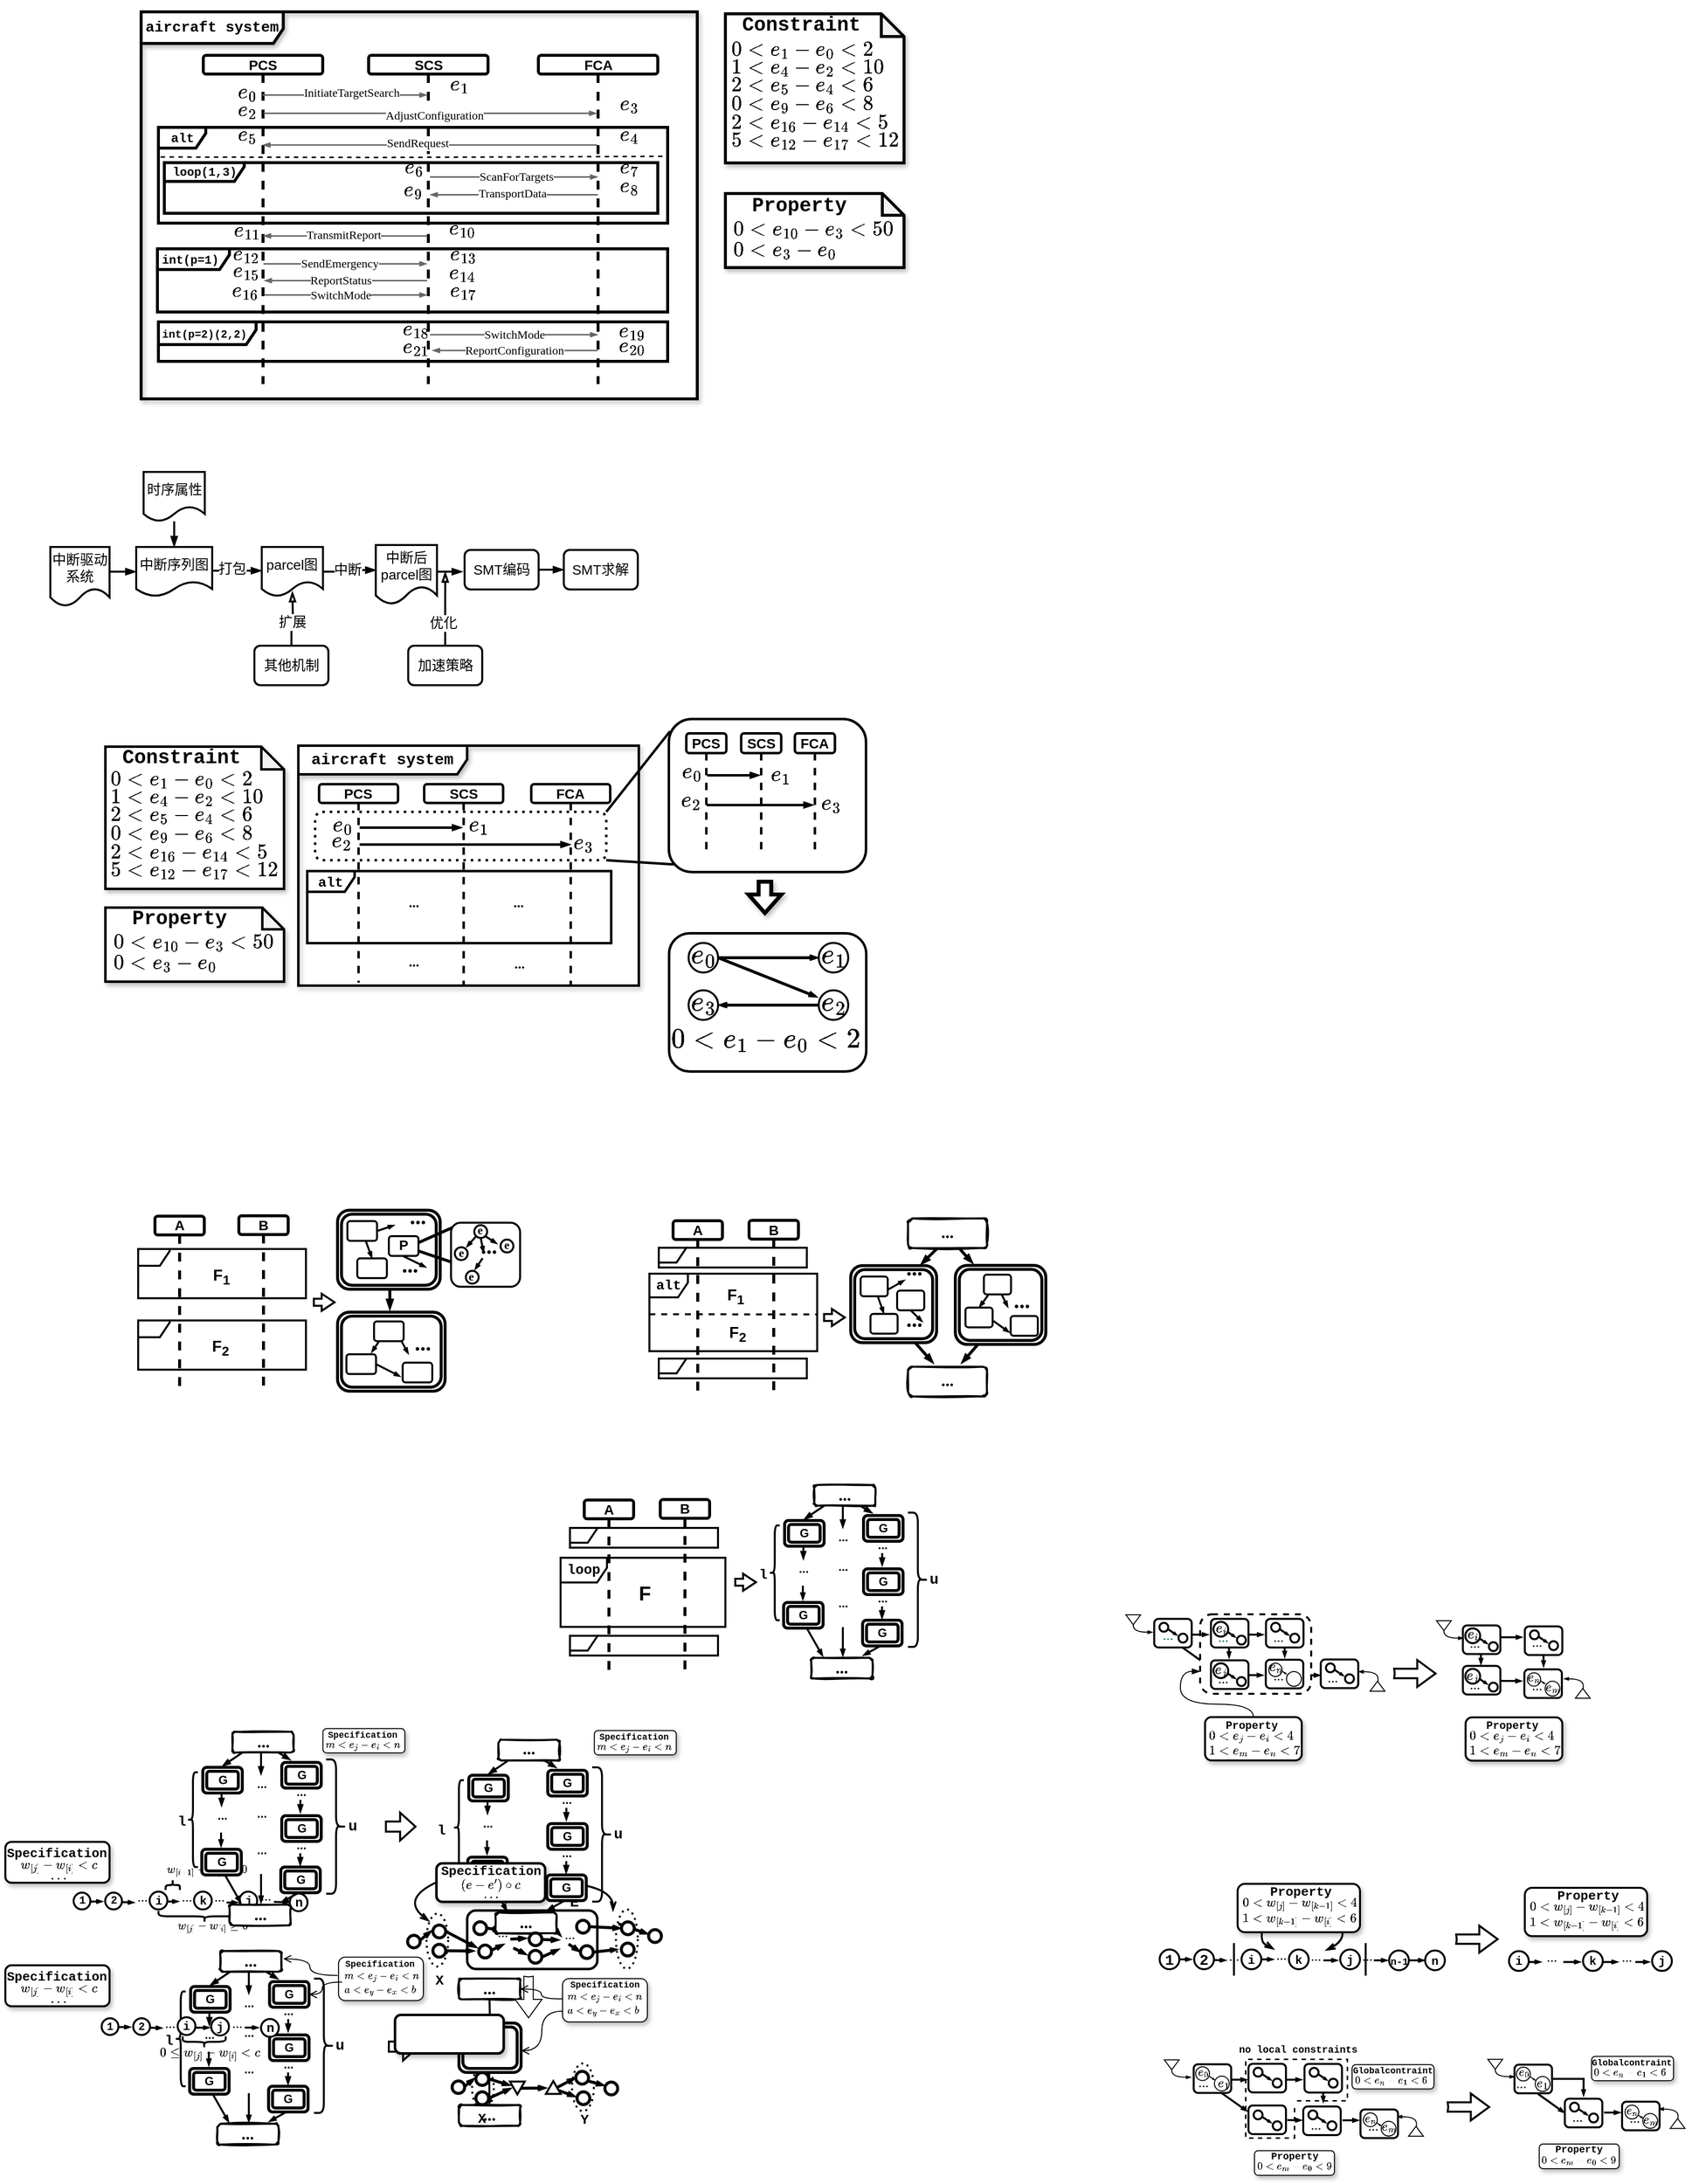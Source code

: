 <mxfile version="26.2.9">
  <diagram name="第 1 页" id="lFv3ArHSUXXjdDOWJILv">
    <mxGraphModel dx="1167" dy="718" grid="0" gridSize="10" guides="1" tooltips="1" connect="1" arrows="1" fold="1" page="1" pageScale="1" pageWidth="827" pageHeight="1169" math="1" shadow="0">
      <root>
        <mxCell id="0" />
        <mxCell id="1" parent="0" />
        <mxCell id="NbakHNBG2d2Fdn3QnZmm-267" value="" style="verticalLabelPosition=bottom;verticalAlign=top;html=1;shape=mxgraph.basic.polygon;polyCoords=[[0.52,0.53],[0.52,0.24],[1,0.24],[1,0.75],[1,1],[0,1],[0,0.6],[0.53,0.6]];polyline=1;rotation=-180;dashed=1;strokeWidth=1.5;fontColor=default;" parent="1" vertex="1">
          <mxGeometry x="1597" y="2211.54" width="103" height="104.8" as="geometry" />
        </mxCell>
        <mxCell id="NbakHNBG2d2Fdn3QnZmm-184" value="" style="ellipse;whiteSpace=wrap;html=1;strokeWidth=2;dashed=1;dashPattern=1 2;rotation=0;fontColor=default;" parent="1" vertex="1">
          <mxGeometry x="767.12" y="2064.15" width="22" height="53.55" as="geometry" />
        </mxCell>
        <mxCell id="NbakHNBG2d2Fdn3QnZmm-189" value="" style="ellipse;whiteSpace=wrap;html=1;strokeWidth=2;dashed=1;rotation=0;dashPattern=1 2;fontColor=default;" parent="1" vertex="1">
          <mxGeometry x="959.12" y="2060" width="22.14" height="60" as="geometry" />
        </mxCell>
        <mxCell id="NbakHNBG2d2Fdn3QnZmm-211" value="" style="ellipse;whiteSpace=wrap;html=1;strokeWidth=2;dashed=1;dashPattern=1 2;rotation=0;fontColor=default;" parent="1" vertex="1">
          <mxGeometry x="813.34" y="2218.68" width="22" height="44.55" as="geometry" />
        </mxCell>
        <mxCell id="NbakHNBG2d2Fdn3QnZmm-212" value="" style="ellipse;whiteSpace=wrap;html=1;strokeWidth=2;dashed=1;rotation=0;dashPattern=1 2;fontColor=default;" parent="1" vertex="1">
          <mxGeometry x="914.6" y="2215.83" width="22.14" height="48.4" as="geometry" />
        </mxCell>
        <mxCell id="CkDDalKu-k9pCfHGi__i-1" value="" style="shape=note;whiteSpace=wrap;html=1;backgroundOutline=1;darkOpacity=0.05;strokeWidth=3;shadow=1;fontSize=14;size=22;" parent="1" vertex="1">
          <mxGeometry x="1070" y="322" width="181" height="75" as="geometry" />
        </mxCell>
        <mxCell id="CkDDalKu-k9pCfHGi__i-2" value="&lt;b style=&quot;font-family: &amp;quot;Courier New&amp;quot;;&quot;&gt;&lt;font style=&quot;font-size: 11px;&quot;&gt;int(p=2)(2,2)&amp;nbsp;&lt;/font&gt;&lt;/b&gt;" style="shape=umlFrame;whiteSpace=wrap;html=1;pointerEvents=0;width=99;height=23;fillStyle=auto;shadow=0;strokeWidth=3;swimlaneFillColor=none;" parent="1" vertex="1">
          <mxGeometry x="495.5" y="452" width="516" height="40" as="geometry" />
        </mxCell>
        <mxCell id="CkDDalKu-k9pCfHGi__i-3" value="&lt;b style=&quot;font-family: &amp;quot;Courier New&amp;quot;;&quot;&gt;&lt;font style=&quot;&quot;&gt;int(p=1)&amp;nbsp;&lt;/font&gt;&lt;/b&gt;" style="shape=umlFrame;whiteSpace=wrap;html=1;pointerEvents=0;width=73;height=21;fillStyle=auto;shadow=0;strokeWidth=3;swimlaneFillColor=none;" parent="1" vertex="1">
          <mxGeometry x="494.5" y="378" width="517" height="64" as="geometry" />
        </mxCell>
        <mxCell id="CkDDalKu-k9pCfHGi__i-4" value="&lt;font face=&quot;Courier New&quot; style=&quot;font-size: 13px;&quot;&gt;&lt;b style=&quot;&quot;&gt;alt&lt;/b&gt;&lt;/font&gt;" style="shape=umlFrame;whiteSpace=wrap;html=1;pointerEvents=0;width=48;height=21;fillStyle=auto;shadow=0;strokeWidth=3;swimlaneFillColor=none;" parent="1" vertex="1">
          <mxGeometry x="495.5" y="255" width="516" height="97" as="geometry" />
        </mxCell>
        <mxCell id="CkDDalKu-k9pCfHGi__i-5" value="&lt;font face=&quot;Helvetica&quot; style=&quot;font-size: 14px;&quot;&gt;&lt;b style=&quot;&quot;&gt;PCS&lt;/b&gt;&lt;/font&gt;" style="shape=umlLifeline;perimeter=lifelinePerimeter;whiteSpace=wrap;html=1;container=1;dropTarget=0;collapsible=0;recursiveResize=0;outlineConnect=0;portConstraint=eastwest;newEdgeStyle={&quot;curved&quot;:0,&quot;rounded&quot;:0};size=19;strokeWidth=3;rounded=1;shadow=0;" parent="1" vertex="1">
          <mxGeometry x="541" y="182" width="121" height="333" as="geometry" />
        </mxCell>
        <mxCell id="CkDDalKu-k9pCfHGi__i-6" value="&lt;font face=&quot;Helvetica&quot; style=&quot;font-size: 14px;&quot;&gt;&lt;b style=&quot;&quot;&gt;FCA&lt;/b&gt;&lt;/font&gt;" style="shape=umlLifeline;perimeter=lifelinePerimeter;whiteSpace=wrap;html=1;container=1;dropTarget=0;collapsible=0;recursiveResize=0;outlineConnect=0;portConstraint=eastwest;newEdgeStyle={&quot;curved&quot;:0,&quot;rounded&quot;:0};size=19;strokeWidth=3;rounded=1;shadow=0;" parent="1" vertex="1">
          <mxGeometry x="880.5" y="182" width="121" height="333" as="geometry" />
        </mxCell>
        <mxCell id="CkDDalKu-k9pCfHGi__i-7" value="&lt;font face=&quot;Helvetica&quot; style=&quot;font-size: 14px;&quot;&gt;&lt;b style=&quot;&quot;&gt;SCS&lt;/b&gt;&lt;/font&gt;" style="shape=umlLifeline;perimeter=lifelinePerimeter;whiteSpace=wrap;html=1;container=1;dropTarget=0;collapsible=0;recursiveResize=0;outlineConnect=0;portConstraint=eastwest;newEdgeStyle={&quot;curved&quot;:0,&quot;rounded&quot;:0};size=19;strokeWidth=3;rounded=1;shadow=0;" parent="1" vertex="1">
          <mxGeometry x="708.5" y="182" width="121" height="333" as="geometry" />
        </mxCell>
        <mxCell id="CkDDalKu-k9pCfHGi__i-8" value="&lt;font style=&quot;font-size: 18px;&quot;&gt;&lt;b style=&quot;&quot;&gt;\(e_0\)&lt;/b&gt;&lt;/font&gt;" style="text;html=1;align=center;verticalAlign=middle;resizable=0;points=[];autosize=1;strokeColor=none;fillColor=none;fontColor=default;" parent="1" vertex="1">
          <mxGeometry x="565" y="205.25" width="40" height="30" as="geometry" />
        </mxCell>
        <mxCell id="CkDDalKu-k9pCfHGi__i-9" value="&lt;font face=&quot;Courier New&quot; style=&quot;font-size: 15px;&quot;&gt;&lt;b style=&quot;&quot;&gt;aircraft system&lt;/b&gt;&lt;/font&gt;" style="shape=umlFrame;whiteSpace=wrap;html=1;pointerEvents=0;width=144;height=32;strokeWidth=3;shadow=1;" parent="1" vertex="1">
          <mxGeometry x="478" y="138" width="563.5" height="392" as="geometry" />
        </mxCell>
        <mxCell id="CkDDalKu-k9pCfHGi__i-10" value="" style="html=1;verticalAlign=bottom;endArrow=blockThin;curved=0;rounded=1;endFill=1;strokeColor=#666666;strokeWidth=1.5;endSize=4;fontColor=default;" parent="1" target="CkDDalKu-k9pCfHGi__i-7" edge="1">
          <mxGeometry x="-0.0" width="80" relative="1" as="geometry">
            <mxPoint x="600.63" y="222.0" as="sourcePoint" />
            <mxPoint x="940.5" y="222.0" as="targetPoint" />
            <mxPoint as="offset" />
          </mxGeometry>
        </mxCell>
        <mxCell id="CkDDalKu-k9pCfHGi__i-11" value="&lt;span style=&quot;text-align: left; white-space: pre-wrap;&quot;&gt;&lt;font face=&quot;Verdana&quot; style=&quot;font-size: 12px;&quot;&gt;InitiateTargetSearch&lt;/font&gt;&lt;/span&gt;" style="edgeLabel;html=1;align=center;verticalAlign=middle;resizable=0;points=[];fontColor=default;" parent="CkDDalKu-k9pCfHGi__i-10" vertex="1" connectable="0">
          <mxGeometry x="-0.237" y="-1" relative="1" as="geometry">
            <mxPoint x="27" y="-3" as="offset" />
          </mxGeometry>
        </mxCell>
        <mxCell id="CkDDalKu-k9pCfHGi__i-12" value="" style="html=1;verticalAlign=bottom;endArrow=blockThin;curved=0;rounded=0;endFill=1;strokeWidth=1.5;strokeColor=light-dark(#666666,#EDEDED);startSize=6;endSize=4;fontColor=default;" parent="1" edge="1">
          <mxGeometry x="-0.001" width="80" relative="1" as="geometry">
            <mxPoint x="602.048" y="240.5" as="sourcePoint" />
            <mxPoint x="939.5" y="240.5" as="targetPoint" />
            <mxPoint as="offset" />
          </mxGeometry>
        </mxCell>
        <mxCell id="CkDDalKu-k9pCfHGi__i-13" value="&lt;span style=&quot;text-align: left; white-space: pre-wrap;&quot;&gt;&lt;font style=&quot;font-size: 12px;&quot; face=&quot;Verdana&quot;&gt;AdjustConfiguration&lt;/font&gt;&lt;/span&gt;" style="edgeLabel;html=1;align=center;verticalAlign=middle;resizable=0;points=[];fontSize=10;fontColor=default;" parent="CkDDalKu-k9pCfHGi__i-12" vertex="1" connectable="0">
          <mxGeometry x="0.011" y="-2" relative="1" as="geometry">
            <mxPoint x="2" as="offset" />
          </mxGeometry>
        </mxCell>
        <mxCell id="CkDDalKu-k9pCfHGi__i-14" value="" style="html=1;verticalAlign=bottom;endArrow=blockThin;curved=0;rounded=0;endFill=1;strokeColor=light-dark(#666666,#EDEDED);endSize=4;strokeWidth=1.5;fontColor=default;" parent="1" edge="1">
          <mxGeometry x="0.0" width="80" relative="1" as="geometry">
            <mxPoint x="767.5" y="410" as="sourcePoint" />
            <mxPoint x="602.444" y="410" as="targetPoint" />
            <mxPoint as="offset" />
          </mxGeometry>
        </mxCell>
        <mxCell id="CkDDalKu-k9pCfHGi__i-15" value="&lt;font face=&quot;Verdana&quot;&gt;&lt;span style=&quot;font-size: 12px;&quot;&gt;ReportStatus&lt;/span&gt;&lt;/font&gt;" style="edgeLabel;html=1;align=center;verticalAlign=middle;resizable=0;points=[];fontColor=default;labelBackgroundColor=default;" parent="CkDDalKu-k9pCfHGi__i-14" vertex="1" connectable="0">
          <mxGeometry x="0.17" relative="1" as="geometry">
            <mxPoint x="9" as="offset" />
          </mxGeometry>
        </mxCell>
        <mxCell id="CkDDalKu-k9pCfHGi__i-16" value="" style="html=1;verticalAlign=bottom;endArrow=none;curved=0;rounded=0;strokeWidth=1.5;strokeColor=#666666;endFill=0;endSize=4;startArrow=blockThin;startFill=1;startSize=4;fontColor=default;" parent="1" edge="1">
          <mxGeometry width="80" relative="1" as="geometry">
            <mxPoint x="770.5" y="323" as="sourcePoint" />
            <mxPoint x="940.5" y="323" as="targetPoint" />
          </mxGeometry>
        </mxCell>
        <mxCell id="CkDDalKu-k9pCfHGi__i-17" value="&lt;span style=&quot;text-align: left; white-space: pre-wrap;&quot;&gt;&lt;font style=&quot;font-size: 12px;&quot;&gt;TransportData&lt;/font&gt;&lt;/span&gt;" style="edgeLabel;html=1;align=center;verticalAlign=middle;resizable=0;points=[];labelBackgroundColor=default;fontFamily=Verdana;fontColor=default;" parent="CkDDalKu-k9pCfHGi__i-16" vertex="1" connectable="0">
          <mxGeometry x="-0.159" y="2" relative="1" as="geometry">
            <mxPoint x="12" y="1" as="offset" />
          </mxGeometry>
        </mxCell>
        <mxCell id="CkDDalKu-k9pCfHGi__i-18" value="" style="endArrow=none;dashed=1;html=1;rounded=0;exitX=-0.003;exitY=0.275;exitDx=0;exitDy=0;exitPerimeter=0;strokeWidth=1.5;strokeColor=#000000;entryX=0.996;entryY=0.332;entryDx=0;entryDy=0;entryPerimeter=0;fontColor=default;" parent="1" edge="1">
          <mxGeometry width="50" height="50" relative="1" as="geometry">
            <mxPoint x="497.5" y="284.745" as="sourcePoint" />
            <mxPoint x="1008.436" y="284.093" as="targetPoint" />
            <Array as="points">
              <mxPoint x="721.5" y="285.24" />
            </Array>
          </mxGeometry>
        </mxCell>
        <mxCell id="CkDDalKu-k9pCfHGi__i-19" value="&lt;font face=&quot;Courier New&quot; style=&quot;&quot;&gt;&lt;b style=&quot;&quot;&gt;loop(1,3)&lt;/b&gt;&lt;/font&gt;" style="shape=umlFrame;whiteSpace=wrap;html=1;pointerEvents=0;width=81;height=19;strokeWidth=3;" parent="1" vertex="1">
          <mxGeometry x="501.5" y="290.75" width="500" height="51.25" as="geometry" />
        </mxCell>
        <mxCell id="CkDDalKu-k9pCfHGi__i-20" value="" style="html=1;verticalAlign=bottom;endArrow=blockThin;curved=0;rounded=0;endSize=4;strokeWidth=1.5;endFill=1;strokeColor=light-dark(#666666,#EDEDED);fontColor=default;" parent="1" edge="1">
          <mxGeometry x="-0.0" width="80" relative="1" as="geometry">
            <mxPoint x="601.63" y="392.94" as="sourcePoint" />
            <mxPoint x="767.5" y="392.94" as="targetPoint" />
            <mxPoint as="offset" />
          </mxGeometry>
        </mxCell>
        <mxCell id="CkDDalKu-k9pCfHGi__i-21" value="&lt;span style=&quot;text-align: left; white-space: pre-wrap;&quot;&gt;&lt;font style=&quot;font-size: 12px;&quot; face=&quot;Verdana&quot;&gt;SendEmergency&lt;/font&gt;&lt;/span&gt;" style="edgeLabel;html=1;align=center;verticalAlign=middle;resizable=0;points=[];labelBackgroundColor=default;fontColor=default;" parent="CkDDalKu-k9pCfHGi__i-20" vertex="1" connectable="0">
          <mxGeometry x="-0.023" y="-1" relative="1" as="geometry">
            <mxPoint x="-4" y="-1" as="offset" />
          </mxGeometry>
        </mxCell>
        <mxCell id="CkDDalKu-k9pCfHGi__i-22" value="" style="html=1;verticalAlign=bottom;endArrow=none;curved=0;rounded=1;endFill=0;strokeColor=#666666;strokeWidth=1.5;endSize=3;startArrow=blockThin;startFill=1;startSize=4;fontColor=default;" parent="1" edge="1">
          <mxGeometry x="-0.0" width="80" relative="1" as="geometry">
            <mxPoint x="601.0" y="272.57" as="sourcePoint" />
            <mxPoint x="939.87" y="272.57" as="targetPoint" />
            <mxPoint as="offset" />
          </mxGeometry>
        </mxCell>
        <mxCell id="CkDDalKu-k9pCfHGi__i-23" value="&lt;div style=&quot;text-align: left;&quot;&gt;&lt;span style=&quot;font-size: 12px; white-space: pre-wrap;&quot;&gt;&lt;font face=&quot;Verdana&quot;&gt;SendRequest&lt;/font&gt;&lt;/span&gt;&lt;/div&gt;" style="edgeLabel;html=1;align=center;verticalAlign=middle;resizable=0;points=[];labelBackgroundColor=default;fontColor=default;" parent="CkDDalKu-k9pCfHGi__i-22" vertex="1" connectable="0">
          <mxGeometry x="-0.237" y="-1" relative="1" as="geometry">
            <mxPoint x="27" y="-3" as="offset" />
          </mxGeometry>
        </mxCell>
        <mxCell id="CkDDalKu-k9pCfHGi__i-24" value="" style="html=1;verticalAlign=bottom;endArrow=none;curved=0;rounded=0;endFill=0;strokeWidth=1.5;strokeColor=light-dark(#666666,#EDEDED);startSize=4;endSize=3;startArrow=blockThin;startFill=1;fontColor=default;" parent="1" edge="1">
          <mxGeometry x="-0.001" width="80" relative="1" as="geometry">
            <mxPoint x="940.5" y="305" as="sourcePoint" />
            <mxPoint x="770.496" y="305" as="targetPoint" />
            <mxPoint as="offset" />
          </mxGeometry>
        </mxCell>
        <mxCell id="CkDDalKu-k9pCfHGi__i-25" value="&lt;span style=&quot;text-align: left; white-space: pre-wrap;&quot;&gt;&lt;font style=&quot;font-size: 12px;&quot; face=&quot;Verdana&quot;&gt;ScanForTargets&lt;/font&gt;&lt;/span&gt;" style="edgeLabel;html=1;align=center;verticalAlign=middle;resizable=0;points=[];fontSize=10;labelBackgroundColor=default;fontColor=default;" parent="CkDDalKu-k9pCfHGi__i-24" vertex="1" connectable="0">
          <mxGeometry x="0.011" y="-2" relative="1" as="geometry">
            <mxPoint x="3" y="2" as="offset" />
          </mxGeometry>
        </mxCell>
        <mxCell id="CkDDalKu-k9pCfHGi__i-26" value="" style="html=1;verticalAlign=bottom;endArrow=none;curved=0;rounded=0;strokeWidth=1.5;strokeColor=light-dark(#666666,#EDEDED);endFill=0;endSize=4;startArrow=blockThin;startFill=1;startSize=4;fontColor=default;" parent="1" edge="1">
          <mxGeometry width="80" relative="1" as="geometry">
            <mxPoint x="601.63" y="364.72" as="sourcePoint" />
            <mxPoint x="767.5" y="364.72" as="targetPoint" />
          </mxGeometry>
        </mxCell>
        <mxCell id="CkDDalKu-k9pCfHGi__i-27" value="&lt;div style=&quot;text-align: left;&quot;&gt;&lt;span style=&quot;font-size: 12px; white-space: pre-wrap;&quot;&gt;TransmitReport&lt;/span&gt;&lt;/div&gt;" style="edgeLabel;html=1;align=center;verticalAlign=middle;resizable=0;points=[];labelBackgroundColor=default;fontFamily=Verdana;fontColor=default;" parent="CkDDalKu-k9pCfHGi__i-26" vertex="1" connectable="0">
          <mxGeometry x="-0.159" y="2" relative="1" as="geometry">
            <mxPoint x="12" y="1" as="offset" />
          </mxGeometry>
        </mxCell>
        <mxCell id="CkDDalKu-k9pCfHGi__i-28" value="" style="html=1;verticalAlign=bottom;endArrow=blockThin;curved=0;rounded=0;endSize=4;strokeWidth=1.5;endFill=1;strokeColor=light-dark(#666666,#EDEDED);fontColor=default;" parent="1" edge="1">
          <mxGeometry x="-0.0" width="80" relative="1" as="geometry">
            <mxPoint x="602.444" y="424.5" as="sourcePoint" />
            <mxPoint x="767.5" y="424.5" as="targetPoint" />
            <mxPoint as="offset" />
          </mxGeometry>
        </mxCell>
        <mxCell id="CkDDalKu-k9pCfHGi__i-29" value="&lt;span style=&quot;text-align: left; white-space: pre-wrap;&quot;&gt;&lt;font style=&quot;font-size: 12px;&quot; face=&quot;Verdana&quot;&gt;SwitchMode&lt;/font&gt;&lt;/span&gt;" style="edgeLabel;html=1;align=center;verticalAlign=middle;resizable=0;points=[];labelBackgroundColor=default;fontColor=default;" parent="CkDDalKu-k9pCfHGi__i-28" vertex="1" connectable="0">
          <mxGeometry x="-0.023" y="-1" relative="1" as="geometry">
            <mxPoint x="-3" y="-1" as="offset" />
          </mxGeometry>
        </mxCell>
        <mxCell id="CkDDalKu-k9pCfHGi__i-30" value="" style="html=1;verticalAlign=bottom;endArrow=none;curved=0;rounded=0;endFill=0;strokeColor=light-dark(#666666,#EDEDED);endSize=4;strokeWidth=1.5;startSize=4;startArrow=blockThin;startFill=1;fontColor=default;" parent="1" edge="1">
          <mxGeometry x="0.0" width="80" relative="1" as="geometry">
            <mxPoint x="940.5" y="464.77" as="sourcePoint" />
            <mxPoint x="770.5" y="464.77" as="targetPoint" />
            <mxPoint as="offset" />
          </mxGeometry>
        </mxCell>
        <mxCell id="CkDDalKu-k9pCfHGi__i-31" value="&lt;font style=&quot;font-size: 12px;&quot; face=&quot;Verdana&quot;&gt;SwitchMode&lt;/font&gt;" style="edgeLabel;html=1;align=center;verticalAlign=middle;resizable=0;points=[];fontColor=default;labelBackgroundColor=default;" parent="CkDDalKu-k9pCfHGi__i-30" vertex="1" connectable="0">
          <mxGeometry x="0.17" relative="1" as="geometry">
            <mxPoint x="15" as="offset" />
          </mxGeometry>
        </mxCell>
        <mxCell id="CkDDalKu-k9pCfHGi__i-32" value="" style="html=1;verticalAlign=bottom;endArrow=none;curved=0;rounded=0;endSize=4;strokeWidth=1.5;endFill=0;strokeColor=light-dark(#666666,#EDEDED);startArrow=blockThin;startFill=1;startSize=4;fontColor=default;" parent="1" edge="1">
          <mxGeometry x="-0.0" width="80" relative="1" as="geometry">
            <mxPoint x="772.786" y="480.77" as="sourcePoint" />
            <mxPoint x="940.5" y="480.77" as="targetPoint" />
            <mxPoint as="offset" />
          </mxGeometry>
        </mxCell>
        <mxCell id="CkDDalKu-k9pCfHGi__i-33" value="&lt;div style=&quot;text-align: left;&quot;&gt;&lt;span style=&quot;white-space: pre-wrap;&quot;&gt;&lt;font style=&quot;font-size: 12px;&quot; face=&quot;Verdana&quot;&gt;ReportConfiguration&lt;/font&gt;&lt;/span&gt;&lt;/div&gt;" style="edgeLabel;html=1;align=center;verticalAlign=middle;resizable=0;points=[];labelBackgroundColor=default;fontColor=default;" parent="CkDDalKu-k9pCfHGi__i-32" vertex="1" connectable="0">
          <mxGeometry x="-0.023" y="-1" relative="1" as="geometry">
            <mxPoint x="1" y="-1" as="offset" />
          </mxGeometry>
        </mxCell>
        <mxCell id="CkDDalKu-k9pCfHGi__i-34" value="&lt;span style=&quot;font-style: normal; font-variant-ligatures: normal; font-variant-caps: normal; letter-spacing: normal; orphans: 2; text-align: left; text-indent: 0px; text-transform: none; widows: 2; word-spacing: 0px; -webkit-text-stroke-width: 0px; white-space: nowrap; text-decoration-thickness: initial; text-decoration-style: initial; text-decoration-color: initial; float: none; display: inline !important;&quot;&gt;&lt;font face=&quot;Courier New&quot; style=&quot;font-size: 20px;&quot;&gt;&lt;b style=&quot;&quot;&gt;Property&lt;/b&gt;&lt;/font&gt;&lt;/span&gt;" style="text;whiteSpace=wrap;html=1;shadow=1;rounded=1;" parent="1" vertex="1">
          <mxGeometry x="1094.5" y="316" width="146.8" height="25.57" as="geometry" />
        </mxCell>
        <mxCell id="CkDDalKu-k9pCfHGi__i-35" value="&lt;font style=&quot;font-size: 18px;&quot;&gt;\(0 &amp;lt; e_{10} - e_3 &amp;lt; 50\)&lt;/font&gt;&lt;div&gt;&lt;span style=&quot;font-size: 18px;&quot;&gt;\(0 &amp;lt; e_3 - e_0\)&lt;/span&gt;&lt;/div&gt;" style="text;html=1;align=left;verticalAlign=middle;whiteSpace=wrap;rounded=0;" parent="1" vertex="1">
          <mxGeometry x="1076" y="354" width="177.5" height="29" as="geometry" />
        </mxCell>
        <mxCell id="CkDDalKu-k9pCfHGi__i-36" value="&lt;font style=&quot;font-size: 18px;&quot;&gt;&lt;b style=&quot;&quot;&gt;\(e_1\)&lt;/b&gt;&lt;/font&gt;" style="text;html=1;align=center;verticalAlign=middle;resizable=0;points=[];autosize=1;strokeColor=none;fillColor=none;fontColor=default;" parent="1" vertex="1">
          <mxGeometry x="765" y="195.25" width="70" height="34" as="geometry" />
        </mxCell>
        <mxCell id="CkDDalKu-k9pCfHGi__i-37" value="&lt;font style=&quot;font-size: 18px;&quot;&gt;&lt;b style=&quot;&quot;&gt;\(e_2\)&lt;/b&gt;&lt;/font&gt;" style="text;html=1;align=center;verticalAlign=middle;resizable=0;points=[];autosize=1;strokeColor=none;fillColor=none;fontColor=default;" parent="1" vertex="1">
          <mxGeometry x="550" y="221" width="70" height="34" as="geometry" />
        </mxCell>
        <mxCell id="CkDDalKu-k9pCfHGi__i-38" value="&lt;font style=&quot;font-size: 18px;&quot;&gt;&lt;b style=&quot;&quot;&gt;\(e_3\)&lt;/b&gt;&lt;/font&gt;" style="text;html=1;align=center;verticalAlign=middle;resizable=0;points=[];autosize=1;strokeColor=none;fillColor=none;fontColor=default;" parent="1" vertex="1">
          <mxGeometry x="936.5" y="215" width="70" height="34" as="geometry" />
        </mxCell>
        <mxCell id="CkDDalKu-k9pCfHGi__i-39" value="&lt;font style=&quot;font-size: 18px;&quot;&gt;&lt;b style=&quot;&quot;&gt;\(e_5\)&lt;/b&gt;&lt;/font&gt;" style="text;html=1;align=center;verticalAlign=middle;resizable=0;points=[];autosize=1;strokeColor=none;fillColor=none;fontColor=default;" parent="1" vertex="1">
          <mxGeometry x="550" y="245.75" width="70" height="34" as="geometry" />
        </mxCell>
        <mxCell id="CkDDalKu-k9pCfHGi__i-40" value="&lt;font style=&quot;font-size: 18px;&quot;&gt;&lt;b style=&quot;&quot;&gt;\(e_4\)&lt;/b&gt;&lt;/font&gt;" style="text;html=1;align=center;verticalAlign=middle;resizable=0;points=[];autosize=1;strokeColor=none;fillColor=none;fontColor=default;" parent="1" vertex="1">
          <mxGeometry x="937" y="245.75" width="70" height="34" as="geometry" />
        </mxCell>
        <mxCell id="CkDDalKu-k9pCfHGi__i-41" value="&lt;font style=&quot;font-size: 18px;&quot;&gt;&lt;b style=&quot;&quot;&gt;\(e_7\)&lt;/b&gt;&lt;/font&gt;" style="text;html=1;align=center;verticalAlign=middle;resizable=0;points=[];autosize=1;strokeColor=none;fillColor=none;fontColor=default;" parent="1" vertex="1">
          <mxGeometry x="937" y="279" width="70" height="34" as="geometry" />
        </mxCell>
        <mxCell id="CkDDalKu-k9pCfHGi__i-42" value="&lt;font style=&quot;font-size: 18px;&quot;&gt;&lt;b style=&quot;&quot;&gt;\(e_8\)&lt;/b&gt;&lt;/font&gt;" style="text;html=1;align=center;verticalAlign=middle;resizable=0;points=[];autosize=1;strokeColor=none;fillColor=none;fontColor=default;" parent="1" vertex="1">
          <mxGeometry x="937" y="298" width="70" height="34" as="geometry" />
        </mxCell>
        <mxCell id="CkDDalKu-k9pCfHGi__i-43" value="&lt;font style=&quot;font-size: 18px;&quot;&gt;&lt;b style=&quot;&quot;&gt;\(e_6\)&lt;/b&gt;&lt;/font&gt;" style="text;html=1;align=center;verticalAlign=middle;resizable=0;points=[];autosize=1;strokeColor=none;fillColor=none;fontColor=default;" parent="1" vertex="1">
          <mxGeometry x="718.5" y="279" width="70" height="34" as="geometry" />
        </mxCell>
        <mxCell id="CkDDalKu-k9pCfHGi__i-44" value="&lt;font style=&quot;font-size: 18px;&quot;&gt;&lt;b style=&quot;&quot;&gt;\(e_9\)&lt;/b&gt;&lt;/font&gt;" style="text;html=1;align=center;verticalAlign=middle;resizable=0;points=[];autosize=1;strokeColor=none;fillColor=none;fontColor=default;" parent="1" vertex="1">
          <mxGeometry x="718" y="302" width="70" height="34" as="geometry" />
        </mxCell>
        <mxCell id="CkDDalKu-k9pCfHGi__i-45" value="&lt;font style=&quot;font-size: 18px;&quot;&gt;&lt;b style=&quot;&quot;&gt;\(e_{10}\)&lt;/b&gt;&lt;/font&gt;" style="text;html=1;align=center;verticalAlign=middle;resizable=0;points=[];autosize=1;strokeColor=none;fillColor=none;fontColor=default;" parent="1" vertex="1">
          <mxGeometry x="756" y="341" width="94" height="34" as="geometry" />
        </mxCell>
        <mxCell id="CkDDalKu-k9pCfHGi__i-46" value="&lt;font style=&quot;font-size: 18px;&quot;&gt;&lt;b style=&quot;&quot;&gt;\(e_{11}\)&lt;/b&gt;&lt;/font&gt;" style="text;html=1;align=center;verticalAlign=middle;resizable=0;points=[];autosize=1;strokeColor=none;fillColor=none;fontColor=default;" parent="1" vertex="1">
          <mxGeometry x="538.5" y="342.5" width="93" height="34" as="geometry" />
        </mxCell>
        <mxCell id="CkDDalKu-k9pCfHGi__i-47" value="&lt;font style=&quot;font-size: 18px;&quot;&gt;&lt;b style=&quot;&quot;&gt;\(e_{12}\)&lt;/b&gt;&lt;/font&gt;" style="text;html=1;align=center;verticalAlign=middle;resizable=0;points=[];autosize=1;strokeColor=none;fillColor=none;fontColor=default;" parent="1" vertex="1">
          <mxGeometry x="537" y="366.5" width="94" height="34" as="geometry" />
        </mxCell>
        <mxCell id="CkDDalKu-k9pCfHGi__i-48" value="&lt;font style=&quot;font-size: 18px;&quot;&gt;&lt;b style=&quot;&quot;&gt;\(e_{15}\)&lt;/b&gt;&lt;/font&gt;" style="text;html=1;align=center;verticalAlign=middle;resizable=0;points=[];autosize=1;strokeColor=none;fillColor=none;fontColor=default;" parent="1" vertex="1">
          <mxGeometry x="537" y="384" width="94" height="34" as="geometry" />
        </mxCell>
        <mxCell id="CkDDalKu-k9pCfHGi__i-49" value="&lt;font style=&quot;font-size: 18px;&quot;&gt;&lt;b style=&quot;&quot;&gt;\(e_{16}\)&lt;/b&gt;&lt;/font&gt;" style="text;html=1;align=center;verticalAlign=middle;resizable=0;points=[];autosize=1;strokeColor=none;fillColor=none;fontColor=default;" parent="1" vertex="1">
          <mxGeometry x="536" y="404" width="94" height="34" as="geometry" />
        </mxCell>
        <mxCell id="CkDDalKu-k9pCfHGi__i-50" value="&lt;font style=&quot;font-size: 18px;&quot;&gt;&lt;b style=&quot;&quot;&gt;\(e_{13}\)&lt;/b&gt;&lt;/font&gt;" style="text;html=1;align=center;verticalAlign=middle;resizable=0;points=[];autosize=1;strokeColor=none;fillColor=none;fontColor=default;" parent="1" vertex="1">
          <mxGeometry x="757" y="366.5" width="94" height="34" as="geometry" />
        </mxCell>
        <mxCell id="CkDDalKu-k9pCfHGi__i-51" value="&lt;font style=&quot;font-size: 18px;&quot;&gt;&lt;b style=&quot;&quot;&gt;\(e_{14}\)&lt;/b&gt;&lt;/font&gt;" style="text;html=1;align=center;verticalAlign=middle;resizable=0;points=[];autosize=1;strokeColor=none;fillColor=none;fontColor=default;" parent="1" vertex="1">
          <mxGeometry x="755.5" y="386" width="94" height="34" as="geometry" />
        </mxCell>
        <mxCell id="CkDDalKu-k9pCfHGi__i-52" value="&lt;font style=&quot;font-size: 18px;&quot;&gt;&lt;b style=&quot;&quot;&gt;\(e_{17}\)&lt;/b&gt;&lt;/font&gt;" style="text;html=1;align=center;verticalAlign=middle;resizable=0;points=[];autosize=1;strokeColor=none;fillColor=none;fontColor=default;" parent="1" vertex="1">
          <mxGeometry x="757" y="404" width="94" height="34" as="geometry" />
        </mxCell>
        <mxCell id="CkDDalKu-k9pCfHGi__i-53" value="&lt;font style=&quot;font-size: 18px;&quot;&gt;&lt;b style=&quot;&quot;&gt;\(e_{18}\)&lt;/b&gt;&lt;/font&gt;" style="text;html=1;align=center;verticalAlign=middle;resizable=0;points=[];autosize=1;strokeColor=none;fillColor=none;fontColor=default;" parent="1" vertex="1">
          <mxGeometry x="709" y="443" width="94" height="34" as="geometry" />
        </mxCell>
        <mxCell id="CkDDalKu-k9pCfHGi__i-54" value="&lt;font style=&quot;font-size: 18px;&quot;&gt;&lt;b style=&quot;&quot;&gt;\(e_{21}\)&lt;/b&gt;&lt;/font&gt;" style="text;html=1;align=center;verticalAlign=middle;resizable=0;points=[];autosize=1;strokeColor=none;fillColor=none;fontColor=default;" parent="1" vertex="1">
          <mxGeometry x="709" y="461" width="94" height="34" as="geometry" />
        </mxCell>
        <mxCell id="CkDDalKu-k9pCfHGi__i-55" value="&lt;font style=&quot;font-size: 18px;&quot;&gt;&lt;b style=&quot;&quot;&gt;\(e_{20}\)&lt;/b&gt;&lt;/font&gt;" style="text;html=1;align=center;verticalAlign=middle;resizable=0;points=[];autosize=1;strokeColor=none;fillColor=none;fontColor=default;" parent="1" vertex="1">
          <mxGeometry x="927.5" y="460" width="94" height="34" as="geometry" />
        </mxCell>
        <mxCell id="CkDDalKu-k9pCfHGi__i-56" value="&lt;font style=&quot;font-size: 18px;&quot;&gt;&lt;b style=&quot;&quot;&gt;\(e_{19}\)&lt;/b&gt;&lt;/font&gt;" style="text;html=1;align=center;verticalAlign=middle;resizable=0;points=[];autosize=1;strokeColor=none;fillColor=none;fontColor=default;" parent="1" vertex="1">
          <mxGeometry x="927.5" y="445" width="94" height="34" as="geometry" />
        </mxCell>
        <mxCell id="CkDDalKu-k9pCfHGi__i-57" value="" style="group;strokeWidth=4;dashed=1;shadow=1;rounded=0;fontSize=14;" parent="1" vertex="1" connectable="0">
          <mxGeometry x="1070" y="130" width="181" height="172" as="geometry" />
        </mxCell>
        <mxCell id="CkDDalKu-k9pCfHGi__i-58" value="" style="shape=note;whiteSpace=wrap;html=1;backgroundOutline=1;darkOpacity=0.05;strokeWidth=3;shadow=1;fontSize=14;size=23;" parent="CkDDalKu-k9pCfHGi__i-57" vertex="1">
          <mxGeometry y="10" width="181" height="151" as="geometry" />
        </mxCell>
        <mxCell id="CkDDalKu-k9pCfHGi__i-59" value="&lt;div style=&quot;line-height: 100%;&quot;&gt;&lt;font face=&quot;Helvetica&quot; style=&quot;font-size: 18px; line-height: 100%;&quot;&gt;&lt;span style=&quot;background-color: transparent; text-wrap-mode: nowrap;&quot;&gt;\(0 &amp;lt; e_1 - e_0 &amp;lt; 2\)&lt;/span&gt;&lt;/font&gt;&lt;/div&gt;&lt;div style=&quot;line-height: 100%;&quot;&gt;&lt;font face=&quot;Helvetica&quot; style=&quot;font-size: 18px; line-height: 100%;&quot;&gt;&lt;span style=&quot;background-color: transparent;&quot;&gt;\(1 &amp;lt; e_4 - e_2 &amp;lt; 10\)&lt;/span&gt;&lt;/font&gt;&lt;/div&gt;&lt;div style=&quot;line-height: 100%;&quot;&gt;&lt;font face=&quot;Helvetica&quot; style=&quot;font-size: 18px; line-height: 100%;&quot;&gt;&lt;span style=&quot;text-wrap-mode: nowrap;&quot;&gt;\(2 &amp;lt; e_5 - e_4 &amp;lt; 6\)&lt;/span&gt;&lt;span style=&quot;background-color: transparent;&quot;&gt;&lt;/span&gt;&lt;/font&gt;&lt;/div&gt;&lt;div style=&quot;line-height: 100%;&quot;&gt;&lt;font face=&quot;Helvetica&quot; style=&quot;font-size: 18px; line-height: 100%;&quot;&gt;&lt;span style=&quot;text-wrap-mode: nowrap;&quot;&gt;\(0 &amp;lt; e_9 - e_6 &amp;lt; 8\)&lt;/span&gt;&lt;/font&gt;&lt;/div&gt;&lt;div style=&quot;line-height: 100%;&quot;&gt;&lt;font face=&quot;Helvetica&quot; style=&quot;font-size: 18px; line-height: 100%;&quot;&gt;\(2 &amp;lt; e_{16} - e_{14} &amp;lt; 5\)&lt;/font&gt;&lt;div&gt;&lt;font face=&quot;Helvetica&quot; style=&quot;font-size: 18px; line-height: 100%;&quot;&gt;\(5 &amp;lt; e_{12} - e_{17} &amp;lt; 12\)&lt;/font&gt;&lt;/div&gt;&lt;/div&gt;" style="text;html=1;align=left;verticalAlign=middle;whiteSpace=wrap;rounded=0;" parent="CkDDalKu-k9pCfHGi__i-57" vertex="1">
          <mxGeometry x="3.57" y="17" width="166.87" height="149" as="geometry" />
        </mxCell>
        <mxCell id="CkDDalKu-k9pCfHGi__i-60" value="&lt;span style=&quot;font-style: normal; font-variant-ligatures: normal; font-variant-caps: normal; letter-spacing: normal; orphans: 2; text-align: left; text-indent: 0px; text-transform: none; widows: 2; word-spacing: 0px; -webkit-text-stroke-width: 0px; white-space: nowrap; text-decoration-thickness: initial; text-decoration-style: initial; text-decoration-color: initial; float: none; display: inline !important;&quot;&gt;&lt;font face=&quot;Courier New&quot; style=&quot;font-size: 20px;&quot;&gt;&lt;b style=&quot;&quot;&gt;Constraint&lt;/b&gt;&lt;/font&gt;&lt;/span&gt;" style="text;whiteSpace=wrap;html=1;shadow=1;rounded=1;" parent="CkDDalKu-k9pCfHGi__i-57" vertex="1">
          <mxGeometry x="15" y="3" width="147" height="26" as="geometry" />
        </mxCell>
        <mxCell id="CkDDalKu-k9pCfHGi__i-64" value="" style="rounded=0;orthogonalLoop=1;jettySize=auto;html=1;endArrow=blockThin;endFill=1;exitX=1;exitY=0.5;exitDx=0;exitDy=0;entryX=0;entryY=0.5;entryDx=0;entryDy=0;fontSize=14;strokeWidth=2;" parent="1" edge="1">
          <mxGeometry x="-0.139" y="-20" relative="1" as="geometry">
            <mxPoint x="550" y="704" as="sourcePoint" />
            <mxPoint x="600.25" y="704" as="targetPoint" />
            <mxPoint as="offset" />
          </mxGeometry>
        </mxCell>
        <mxCell id="W6Q5BvxtZb--95lbsHkJ-1" value="&lt;span style=&quot;font-size: 14px;&quot;&gt;打包&lt;/span&gt;" style="edgeLabel;html=1;align=center;verticalAlign=middle;resizable=0;points=[];" parent="CkDDalKu-k9pCfHGi__i-64" connectable="0" vertex="1">
          <mxGeometry x="-0.124" y="4" relative="1" as="geometry">
            <mxPoint x="-2" y="2" as="offset" />
          </mxGeometry>
        </mxCell>
        <mxCell id="CkDDalKu-k9pCfHGi__i-71" value="" style="edgeStyle=orthogonalEdgeStyle;rounded=0;orthogonalLoop=1;jettySize=auto;html=1;entryX=0.006;entryY=0.423;entryDx=0;entryDy=0;entryPerimeter=0;endArrow=blockThin;endFill=1;fontSize=14;strokeWidth=2;" parent="1" source="CkDDalKu-k9pCfHGi__i-69" target="CkDDalKu-k9pCfHGi__i-70" edge="1">
          <mxGeometry relative="1" as="geometry" />
        </mxCell>
        <mxCell id="CkDDalKu-k9pCfHGi__i-72" value="中断" style="edgeLabel;html=1;align=center;verticalAlign=middle;resizable=0;points=[];fontSize=14;" parent="CkDDalKu-k9pCfHGi__i-71" vertex="1" connectable="0">
          <mxGeometry x="-0.128" y="2" relative="1" as="geometry">
            <mxPoint as="offset" />
          </mxGeometry>
        </mxCell>
        <mxCell id="CkDDalKu-k9pCfHGi__i-69" value="parcel图" style="shape=document;whiteSpace=wrap;html=1;boundedLbl=1;fontSize=14;strokeWidth=2;" parent="1" vertex="1">
          <mxGeometry x="600.25" y="680" width="62" height="50" as="geometry" />
        </mxCell>
        <mxCell id="CkDDalKu-k9pCfHGi__i-77" value="" style="edgeStyle=orthogonalEdgeStyle;rounded=0;orthogonalLoop=1;jettySize=auto;html=1;endArrow=blockThin;endFill=1;fontSize=14;strokeWidth=2;" parent="1" edge="1">
          <mxGeometry relative="1" as="geometry">
            <mxPoint x="777.76" y="705" as="sourcePoint" />
            <mxPoint x="803.76" y="705" as="targetPoint" />
          </mxGeometry>
        </mxCell>
        <mxCell id="CkDDalKu-k9pCfHGi__i-70" value="中断后parcel图" style="shape=document;whiteSpace=wrap;html=1;boundedLbl=1;fontSize=14;strokeWidth=2;" parent="1" vertex="1">
          <mxGeometry x="715.76" y="678" width="62" height="60" as="geometry" />
        </mxCell>
        <mxCell id="CkDDalKu-k9pCfHGi__i-79" value="" style="edgeStyle=orthogonalEdgeStyle;rounded=0;orthogonalLoop=1;jettySize=auto;html=1;endArrow=blockThin;endFill=1;fontSize=14;strokeWidth=2;" parent="1" source="CkDDalKu-k9pCfHGi__i-76" target="CkDDalKu-k9pCfHGi__i-78" edge="1">
          <mxGeometry relative="1" as="geometry" />
        </mxCell>
        <mxCell id="CkDDalKu-k9pCfHGi__i-76" value="SMT编码" style="whiteSpace=wrap;html=1;rounded=1;fontSize=14;strokeWidth=2;" parent="1" vertex="1">
          <mxGeometry x="805.76" y="683" width="75" height="40" as="geometry" />
        </mxCell>
        <mxCell id="CkDDalKu-k9pCfHGi__i-78" value="SMT求解" style="whiteSpace=wrap;html=1;rounded=1;fontSize=14;strokeWidth=2;" parent="1" vertex="1">
          <mxGeometry x="906.26" y="683" width="75" height="40" as="geometry" />
        </mxCell>
        <mxCell id="CkDDalKu-k9pCfHGi__i-81" style="edgeStyle=orthogonalEdgeStyle;rounded=0;orthogonalLoop=1;jettySize=auto;html=1;endArrow=blockThin;endFill=0;fontSize=14;strokeWidth=2;" parent="1" edge="1">
          <mxGeometry relative="1" as="geometry">
            <mxPoint x="786.12" y="705" as="targetPoint" />
            <mxPoint x="786.1" y="782" as="sourcePoint" />
          </mxGeometry>
        </mxCell>
        <mxCell id="W6Q5BvxtZb--95lbsHkJ-4" value="&lt;font style=&quot;font-size: 14px;&quot;&gt;优化&lt;/font&gt;" style="edgeLabel;html=1;align=center;verticalAlign=middle;resizable=0;points=[];" parent="CkDDalKu-k9pCfHGi__i-81" connectable="0" vertex="1">
          <mxGeometry x="-0.045" y="-2" relative="1" as="geometry">
            <mxPoint x="-4" y="12" as="offset" />
          </mxGeometry>
        </mxCell>
        <mxCell id="CkDDalKu-k9pCfHGi__i-80" value="加速策略" style="whiteSpace=wrap;html=1;rounded=1;fontSize=14;strokeWidth=2;" parent="1" vertex="1">
          <mxGeometry x="748.62" y="780" width="75" height="40" as="geometry" />
        </mxCell>
        <mxCell id="CkDDalKu-k9pCfHGi__i-82" style="edgeStyle=orthogonalEdgeStyle;rounded=0;orthogonalLoop=1;jettySize=auto;html=1;endArrow=blockThin;endFill=0;fontSize=14;strokeWidth=2;" parent="1" source="CkDDalKu-k9pCfHGi__i-83" edge="1">
          <mxGeometry relative="1" as="geometry">
            <mxPoint x="631.25" y="725" as="targetPoint" />
          </mxGeometry>
        </mxCell>
        <mxCell id="CkDDalKu-k9pCfHGi__i-89" value="扩展" style="edgeLabel;html=1;align=center;verticalAlign=middle;resizable=0;points=[];fontSize=14;" parent="CkDDalKu-k9pCfHGi__i-82" vertex="1" connectable="0">
          <mxGeometry x="-0.135" y="2" relative="1" as="geometry">
            <mxPoint x="2" as="offset" />
          </mxGeometry>
        </mxCell>
        <mxCell id="CkDDalKu-k9pCfHGi__i-83" value="其他机制" style="whiteSpace=wrap;html=1;rounded=1;fontSize=14;strokeWidth=2;" parent="1" vertex="1">
          <mxGeometry x="592.75" y="780" width="75" height="40" as="geometry" />
        </mxCell>
        <mxCell id="CkDDalKu-k9pCfHGi__i-84" style="edgeStyle=orthogonalEdgeStyle;rounded=0;orthogonalLoop=1;jettySize=auto;html=1;entryX=0;entryY=0.5;entryDx=0;entryDy=0;exitX=0.969;exitY=0.416;exitDx=0;exitDy=0;exitPerimeter=0;endArrow=blockThin;endFill=1;fontSize=14;strokeWidth=2;" parent="1" source="CkDDalKu-k9pCfHGi__i-85" target="CkDDalKu-k9pCfHGi__i-86" edge="1">
          <mxGeometry relative="1" as="geometry" />
        </mxCell>
        <mxCell id="CkDDalKu-k9pCfHGi__i-85" value="中断驱动系统" style="shape=document;whiteSpace=wrap;html=1;boundedLbl=1;fontSize=14;strokeWidth=2;" parent="1" vertex="1">
          <mxGeometry x="386.01" y="680" width="60" height="60" as="geometry" />
        </mxCell>
        <mxCell id="CkDDalKu-k9pCfHGi__i-86" value="中断序列图" style="shape=document;whiteSpace=wrap;html=1;boundedLbl=1;fontSize=14;strokeWidth=2;" parent="1" vertex="1">
          <mxGeometry x="473.01" y="680" width="76.99" height="50" as="geometry" />
        </mxCell>
        <mxCell id="CkDDalKu-k9pCfHGi__i-87" value="时序属性" style="shape=document;whiteSpace=wrap;html=1;boundedLbl=1;fontSize=14;strokeWidth=2;" parent="1" vertex="1">
          <mxGeometry x="480.5" y="604" width="62" height="50" as="geometry" />
        </mxCell>
        <mxCell id="CkDDalKu-k9pCfHGi__i-88" style="edgeStyle=orthogonalEdgeStyle;rounded=0;orthogonalLoop=1;jettySize=auto;html=1;entryX=0.5;entryY=0;entryDx=0;entryDy=0;endArrow=blockThin;endFill=1;fontSize=14;strokeWidth=2;" parent="1" source="CkDDalKu-k9pCfHGi__i-87" target="CkDDalKu-k9pCfHGi__i-86" edge="1">
          <mxGeometry relative="1" as="geometry" />
        </mxCell>
        <mxCell id="CkDDalKu-k9pCfHGi__i-90" value="" style="rounded=1;whiteSpace=wrap;html=1;strokeWidth=2.5;dashed=1;dashPattern=1 2;fontSize=14;fontColor=#000000;" parent="1" vertex="1">
          <mxGeometry x="654.06" y="948" width="295" height="49" as="geometry" />
        </mxCell>
        <mxCell id="CkDDalKu-k9pCfHGi__i-91" value="&lt;font style=&quot;&quot; face=&quot;Courier New&quot;&gt;&lt;b&gt;alt&lt;/b&gt;&lt;/font&gt;" style="shape=umlFrame;whiteSpace=wrap;html=1;pointerEvents=0;width=48;height=21;fillStyle=auto;shadow=0;strokeWidth=2.5;swimlaneFillColor=none;fontSize=14;fontColor=#000000;" parent="1" vertex="1">
          <mxGeometry x="646.06" y="1008" width="308" height="73" as="geometry" />
        </mxCell>
        <mxCell id="CkDDalKu-k9pCfHGi__i-92" value="&lt;font style=&quot;&quot; face=&quot;Helvetica&quot;&gt;&lt;b&gt;PCS&lt;/b&gt;&lt;/font&gt;" style="shape=umlLifeline;perimeter=lifelinePerimeter;whiteSpace=wrap;html=1;container=1;dropTarget=0;collapsible=0;recursiveResize=0;outlineConnect=0;portConstraint=eastwest;newEdgeStyle={&quot;curved&quot;:0,&quot;rounded&quot;:0};size=19;strokeWidth=2.5;rounded=1;shadow=0;fontSize=14;fontColor=#000000;" parent="1" vertex="1">
          <mxGeometry x="658.06" y="920" width="80" height="201" as="geometry" />
        </mxCell>
        <mxCell id="CkDDalKu-k9pCfHGi__i-93" value="&lt;font style=&quot;&quot; face=&quot;Helvetica&quot;&gt;&lt;b&gt;FCA&lt;/b&gt;&lt;/font&gt;" style="shape=umlLifeline;perimeter=lifelinePerimeter;whiteSpace=wrap;html=1;container=1;dropTarget=0;collapsible=0;recursiveResize=0;outlineConnect=0;portConstraint=eastwest;newEdgeStyle={&quot;curved&quot;:0,&quot;rounded&quot;:0};size=19;strokeWidth=2.5;rounded=1;shadow=0;fontSize=14;fontColor=#000000;" parent="1" vertex="1">
          <mxGeometry x="873.06" y="920" width="80" height="205" as="geometry" />
        </mxCell>
        <mxCell id="CkDDalKu-k9pCfHGi__i-94" value="&lt;font style=&quot;&quot; face=&quot;Helvetica&quot;&gt;&lt;b&gt;SCS&lt;/b&gt;&lt;/font&gt;" style="shape=umlLifeline;perimeter=lifelinePerimeter;whiteSpace=wrap;html=1;container=1;dropTarget=0;collapsible=0;recursiveResize=0;outlineConnect=0;portConstraint=eastwest;newEdgeStyle={&quot;curved&quot;:0,&quot;rounded&quot;:0};size=19;strokeWidth=2.5;rounded=1;shadow=0;fontSize=14;fontColor=#000000;" parent="1" vertex="1">
          <mxGeometry x="764.56" y="920" width="80" height="205" as="geometry" />
        </mxCell>
        <mxCell id="CkDDalKu-k9pCfHGi__i-95" value="&lt;font style=&quot;font-size: 16px;&quot; face=&quot;Courier New&quot;&gt;&lt;b style=&quot;&quot;&gt;aircraft system&lt;/b&gt;&lt;/font&gt;" style="shape=umlFrame;whiteSpace=wrap;html=1;pointerEvents=0;width=171;height=29;strokeWidth=2.5;shadow=1;fontSize=14;fontColor=#000000;" parent="1" vertex="1">
          <mxGeometry x="637.06" y="881" width="345" height="243" as="geometry" />
        </mxCell>
        <mxCell id="CkDDalKu-k9pCfHGi__i-96" value="" style="html=1;verticalAlign=bottom;endArrow=blockThin;curved=0;rounded=1;endFill=1;strokeWidth=2.5;endSize=4;fontSize=14;fontColor=#000000;" parent="1" edge="1">
          <mxGeometry x="-0.0" width="80" relative="1" as="geometry">
            <mxPoint x="699.101" y="964" as="sourcePoint" />
            <mxPoint x="803.06" y="964" as="targetPoint" />
            <mxPoint as="offset" />
          </mxGeometry>
        </mxCell>
        <mxCell id="CkDDalKu-k9pCfHGi__i-97" value="" style="html=1;verticalAlign=bottom;endArrow=blockThin;curved=0;rounded=0;endFill=1;strokeWidth=2.5;startSize=6;endSize=4;fontSize=14;fontColor=#000000;" parent="1" edge="1">
          <mxGeometry x="-0.001" width="80" relative="1" as="geometry">
            <mxPoint x="699.06" y="981.13" as="sourcePoint" />
            <mxPoint x="912.93" y="981.13" as="targetPoint" />
            <mxPoint as="offset" />
          </mxGeometry>
        </mxCell>
        <mxCell id="CkDDalKu-k9pCfHGi__i-98" value="&lt;font style=&quot;font-size: 19px;&quot;&gt;&lt;b style=&quot;&quot;&gt;\(e_2\)&lt;/b&gt;&lt;/font&gt;" style="text;html=1;align=center;verticalAlign=middle;resizable=0;points=[];autosize=1;strokeWidth=2.5;fontSize=14;fontColor=#000000;" parent="1" vertex="1">
          <mxGeometry x="644.31" y="960.97" width="73" height="35" as="geometry" />
        </mxCell>
        <mxCell id="CkDDalKu-k9pCfHGi__i-99" value="&lt;b&gt;&lt;font face=&quot;Comic Sans MS&quot;&gt;...&lt;/font&gt;&lt;/b&gt;" style="text;html=1;align=center;verticalAlign=middle;resizable=0;points=[];autosize=1;strokeWidth=2.5;fontSize=14;fontColor=#000000;" parent="1" vertex="1">
          <mxGeometry x="842.45" y="1024.5" width="36" height="30" as="geometry" />
        </mxCell>
        <mxCell id="CkDDalKu-k9pCfHGi__i-100" value="&lt;b&gt;&lt;font face=&quot;Comic Sans MS&quot;&gt;...&lt;/font&gt;&lt;/b&gt;" style="text;html=1;align=center;verticalAlign=middle;resizable=0;points=[];autosize=1;strokeWidth=2.5;fontSize=14;fontColor=#000000;" parent="1" vertex="1">
          <mxGeometry x="843.06" y="1086.75" width="36" height="30" as="geometry" />
        </mxCell>
        <mxCell id="CkDDalKu-k9pCfHGi__i-101" value="&lt;b&gt;&lt;font face=&quot;Comic Sans MS&quot;&gt;...&lt;/font&gt;&lt;/b&gt;" style="text;html=1;align=center;verticalAlign=middle;resizable=0;points=[];autosize=1;strokeWidth=2.5;fontSize=14;fontColor=#000000;" parent="1" vertex="1">
          <mxGeometry x="736.06" y="1024.5" width="36" height="30" as="geometry" />
        </mxCell>
        <mxCell id="CkDDalKu-k9pCfHGi__i-102" value="&lt;b&gt;&lt;font face=&quot;Comic Sans MS&quot;&gt;...&lt;/font&gt;&lt;/b&gt;" style="text;html=1;align=center;verticalAlign=middle;resizable=0;points=[];autosize=1;strokeWidth=2.5;fontSize=14;fontColor=#000000;" parent="1" vertex="1">
          <mxGeometry x="736.06" y="1084.5" width="36" height="30" as="geometry" />
        </mxCell>
        <mxCell id="CkDDalKu-k9pCfHGi__i-103" style="rounded=0;orthogonalLoop=1;jettySize=auto;html=1;exitX=1;exitY=0;exitDx=0;exitDy=0;entryX=0.006;entryY=0.08;entryDx=0;entryDy=0;endArrow=none;endFill=0;entryPerimeter=0;strokeWidth=2.5;endSize=5;curved=1;fontSize=14;fontColor=#000000;" parent="1" source="CkDDalKu-k9pCfHGi__i-90" target="CkDDalKu-k9pCfHGi__i-117" edge="1">
          <mxGeometry relative="1" as="geometry" />
        </mxCell>
        <mxCell id="CkDDalKu-k9pCfHGi__i-104" style="rounded=0;orthogonalLoop=1;jettySize=auto;html=1;entryX=0.024;entryY=0.95;entryDx=0;entryDy=0;endArrow=none;endFill=0;entryPerimeter=0;strokeWidth=2.5;endSize=5;curved=1;fontSize=14;exitX=1;exitY=1;exitDx=0;exitDy=0;fontColor=#000000;" parent="1" source="CkDDalKu-k9pCfHGi__i-90" target="CkDDalKu-k9pCfHGi__i-117" edge="1">
          <mxGeometry relative="1" as="geometry">
            <mxPoint x="968.06" y="996.5" as="sourcePoint" />
            <mxPoint x="1001.06" y="929.5" as="targetPoint" />
          </mxGeometry>
        </mxCell>
        <mxCell id="CkDDalKu-k9pCfHGi__i-105" value="&lt;font style=&quot;font-size: 19px;&quot;&gt;&lt;b style=&quot;&quot;&gt;\(e_0\)&lt;/b&gt;&lt;/font&gt;" style="text;html=1;align=center;verticalAlign=middle;resizable=0;points=[];autosize=1;strokeWidth=2.5;fontSize=14;fontColor=#000000;" parent="1" vertex="1">
          <mxGeometry x="645.31" y="944" width="73" height="35" as="geometry" />
        </mxCell>
        <mxCell id="CkDDalKu-k9pCfHGi__i-106" value="&lt;font style=&quot;font-size: 19px;&quot;&gt;&lt;b style=&quot;&quot;&gt;\(e_1\)&lt;/b&gt;&lt;/font&gt;" style="text;html=1;align=center;verticalAlign=middle;resizable=0;points=[];autosize=1;strokeWidth=2.5;fontSize=14;fontColor=#000000;" parent="1" vertex="1">
          <mxGeometry x="783.06" y="944" width="73" height="35" as="geometry" />
        </mxCell>
        <mxCell id="CkDDalKu-k9pCfHGi__i-107" value="&lt;font style=&quot;font-size: 19px;&quot;&gt;&lt;b style=&quot;&quot;&gt;\(e_3\)&lt;/b&gt;&lt;/font&gt;" style="text;html=1;align=center;verticalAlign=middle;resizable=0;points=[];autosize=1;strokeWidth=2.5;fontSize=14;fontColor=#000000;" parent="1" vertex="1">
          <mxGeometry x="889.06" y="962" width="73" height="35" as="geometry" />
        </mxCell>
        <mxCell id="CkDDalKu-k9pCfHGi__i-108" value="" style="group;fontColor=#000000;strokeWidth=2.5;" parent="1" vertex="1" connectable="0">
          <mxGeometry x="441.06" y="872" width="184" height="283" as="geometry" />
        </mxCell>
        <mxCell id="CkDDalKu-k9pCfHGi__i-109" value="" style="group;strokeWidth=2.5;dashed=1;shadow=1;rounded=0;fontSize=14;fontColor=#000000;" parent="CkDDalKu-k9pCfHGi__i-108" vertex="1" connectable="0">
          <mxGeometry x="0.5" width="181" height="172" as="geometry" />
        </mxCell>
        <mxCell id="CkDDalKu-k9pCfHGi__i-110" value="" style="shape=note;whiteSpace=wrap;html=1;backgroundOutline=1;darkOpacity=0.05;strokeWidth=2.5;shadow=1;fontSize=14;size=23;fontColor=#000000;" parent="CkDDalKu-k9pCfHGi__i-109" vertex="1">
          <mxGeometry y="10" width="181" height="144" as="geometry" />
        </mxCell>
        <mxCell id="CkDDalKu-k9pCfHGi__i-111" value="&lt;div style=&quot;line-height: 100%;&quot;&gt;&lt;font style=&quot;font-size: 18px; line-height: 100%;&quot; face=&quot;Helvetica&quot;&gt;&lt;span style=&quot;background-color: transparent; text-wrap-mode: nowrap;&quot;&gt;\(0 &amp;lt; e_1 - e_0 &amp;lt; 2\)&lt;/span&gt;&lt;/font&gt;&lt;/div&gt;&lt;div style=&quot;line-height: 100%;&quot;&gt;&lt;font style=&quot;font-size: 18px; line-height: 100%;&quot; face=&quot;Helvetica&quot;&gt;&lt;span style=&quot;background-color: transparent;&quot;&gt;\(1 &amp;lt; e_4 - e_2 &amp;lt; 10\)&lt;/span&gt;&lt;/font&gt;&lt;/div&gt;&lt;div style=&quot;line-height: 100%;&quot;&gt;&lt;font style=&quot;font-size: 18px; line-height: 100%;&quot; face=&quot;Helvetica&quot;&gt;&lt;span style=&quot;text-wrap-mode: nowrap;&quot;&gt;\(2 &amp;lt; e_5 - e_4 &amp;lt; 6\)&lt;/span&gt;&lt;span style=&quot;background-color: transparent;&quot;&gt;&lt;/span&gt;&lt;/font&gt;&lt;/div&gt;&lt;div style=&quot;line-height: 100%;&quot;&gt;&lt;font style=&quot;font-size: 18px; line-height: 100%;&quot; face=&quot;Helvetica&quot;&gt;&lt;span style=&quot;text-wrap-mode: nowrap;&quot;&gt;\(0 &amp;lt; e_9 - e_6 &amp;lt; 8\)&lt;/span&gt;&lt;/font&gt;&lt;/div&gt;&lt;div style=&quot;line-height: 100%;&quot;&gt;&lt;font style=&quot;font-size: 18px; line-height: 100%;&quot; face=&quot;Helvetica&quot;&gt;\(2 &amp;lt; e_{16} - e_{14} &amp;lt; 5\)&lt;/font&gt;&lt;div&gt;&lt;font style=&quot;font-size: 18px; line-height: 100%;&quot; face=&quot;Helvetica&quot;&gt;\(5 &amp;lt; e_{12} - e_{17} &amp;lt; 12\)&lt;/font&gt;&lt;/div&gt;&lt;/div&gt;" style="text;html=1;align=left;verticalAlign=middle;whiteSpace=wrap;rounded=0;fontColor=#000000;strokeWidth=2.5;" parent="CkDDalKu-k9pCfHGi__i-109" vertex="1">
          <mxGeometry x="3.57" y="23" width="166.87" height="132" as="geometry" />
        </mxCell>
        <mxCell id="CkDDalKu-k9pCfHGi__i-112" value="&lt;span style=&quot;font-style: normal; font-variant-ligatures: normal; font-variant-caps: normal; letter-spacing: normal; orphans: 2; text-align: left; text-indent: 0px; text-transform: none; widows: 2; word-spacing: 0px; -webkit-text-stroke-width: 0px; white-space: nowrap; text-decoration-thickness: initial; text-decoration-style: initial; text-decoration-color: initial; float: none; display: inline !important;&quot;&gt;&lt;font style=&quot;font-size: 20px;&quot; face=&quot;Courier New&quot;&gt;&lt;b style=&quot;&quot;&gt;Constraint&lt;/b&gt;&lt;/font&gt;&lt;/span&gt;" style="text;whiteSpace=wrap;html=1;shadow=1;rounded=1;fontColor=#000000;strokeWidth=2.5;" parent="CkDDalKu-k9pCfHGi__i-109" vertex="1">
          <mxGeometry x="15" y="3" width="147" height="26" as="geometry" />
        </mxCell>
        <mxCell id="CkDDalKu-k9pCfHGi__i-113" value="" style="shape=note;whiteSpace=wrap;html=1;backgroundOutline=1;darkOpacity=0.05;strokeWidth=2.5;shadow=1;fontSize=14;size=22;fontColor=#000000;" parent="CkDDalKu-k9pCfHGi__i-108" vertex="1">
          <mxGeometry x="0.5" y="173" width="181" height="75" as="geometry" />
        </mxCell>
        <mxCell id="CkDDalKu-k9pCfHGi__i-114" value="&lt;span style=&quot;font-style: normal; font-variant-ligatures: normal; font-variant-caps: normal; letter-spacing: normal; orphans: 2; text-align: left; text-indent: 0px; text-transform: none; widows: 2; word-spacing: 0px; -webkit-text-stroke-width: 0px; white-space: nowrap; text-decoration-thickness: initial; text-decoration-style: initial; text-decoration-color: initial; float: none; display: inline !important;&quot;&gt;&lt;font style=&quot;font-size: 20px;&quot; face=&quot;Courier New&quot;&gt;&lt;b style=&quot;&quot;&gt;Property&lt;/b&gt;&lt;/font&gt;&lt;/span&gt;" style="text;whiteSpace=wrap;html=1;shadow=1;rounded=1;fontColor=#000000;strokeWidth=2.5;" parent="CkDDalKu-k9pCfHGi__i-108" vertex="1">
          <mxGeometry x="25.5" y="166" width="146.8" height="25.57" as="geometry" />
        </mxCell>
        <mxCell id="CkDDalKu-k9pCfHGi__i-115" value="&lt;font style=&quot;font-size: 18px;&quot;&gt;\(0 &amp;lt; e_{10} - e_3 &amp;lt; 50\)&lt;/font&gt;&lt;div&gt;&lt;span style=&quot;font-size: 18px;&quot;&gt;\(0 &amp;lt; e_3 - e_0\)&lt;/span&gt;&lt;/div&gt;" style="text;html=1;align=left;verticalAlign=middle;whiteSpace=wrap;rounded=0;fontColor=#000000;strokeWidth=2.5;" parent="CkDDalKu-k9pCfHGi__i-108" vertex="1">
          <mxGeometry x="7" y="204" width="177.5" height="29" as="geometry" />
        </mxCell>
        <mxCell id="CkDDalKu-k9pCfHGi__i-116" value="" style="group;fontColor=#000000;" parent="1" vertex="1" connectable="0">
          <mxGeometry x="998" y="854" width="225.27" height="159.85" as="geometry" />
        </mxCell>
        <mxCell id="CkDDalKu-k9pCfHGi__i-117" value="" style="rounded=1;whiteSpace=wrap;html=1;strokeWidth=2.5;fontSize=14;fontColor=#000000;" parent="CkDDalKu-k9pCfHGi__i-116" vertex="1">
          <mxGeometry x="14.457" width="199.793" height="154.95" as="geometry" />
        </mxCell>
        <mxCell id="CkDDalKu-k9pCfHGi__i-118" value="&lt;font style=&quot;&quot;&gt;&lt;b&gt;FCA&lt;/b&gt;&lt;/font&gt;" style="shape=umlLifeline;perimeter=lifelinePerimeter;whiteSpace=wrap;html=1;container=1;dropTarget=0;collapsible=0;recursiveResize=0;outlineConnect=0;portConstraint=eastwest;newEdgeStyle={&quot;curved&quot;:0,&quot;rounded&quot;:0};size=20;fontSize=14;strokeWidth=2.5;rounded=1;fontColor=#000000;" parent="CkDDalKu-k9pCfHGi__i-116" vertex="1">
          <mxGeometry x="142.145" y="14.5" width="40.579" height="120.45" as="geometry" />
        </mxCell>
        <mxCell id="CkDDalKu-k9pCfHGi__i-119" value="&lt;font style=&quot;&quot;&gt;&lt;b&gt;SCS&lt;/b&gt;&lt;/font&gt;" style="shape=umlLifeline;perimeter=lifelinePerimeter;whiteSpace=wrap;html=1;container=1;dropTarget=0;collapsible=0;recursiveResize=0;outlineConnect=0;portConstraint=eastwest;newEdgeStyle={&quot;curved&quot;:0,&quot;rounded&quot;:0};size=20;fontSize=14;strokeWidth=2.5;rounded=1;fontColor=#000000;" parent="CkDDalKu-k9pCfHGi__i-116" vertex="1">
          <mxGeometry x="87.746" y="14.5" width="40.579" height="120.45" as="geometry" />
        </mxCell>
        <mxCell id="CkDDalKu-k9pCfHGi__i-120" value="&lt;font style=&quot;&quot;&gt;&lt;b&gt;PCS&lt;/b&gt;&lt;/font&gt;" style="shape=umlLifeline;perimeter=lifelinePerimeter;whiteSpace=wrap;html=1;container=1;dropTarget=0;collapsible=0;recursiveResize=0;outlineConnect=0;portConstraint=eastwest;newEdgeStyle={&quot;curved&quot;:0,&quot;rounded&quot;:0};size=20;fontSize=14;strokeWidth=2.5;rounded=1;fontColor=#000000;" parent="CkDDalKu-k9pCfHGi__i-116" vertex="1">
          <mxGeometry x="32.144" y="14.5" width="40.579" height="120.45" as="geometry" />
        </mxCell>
        <mxCell id="CkDDalKu-k9pCfHGi__i-121" value="&lt;div&gt;&lt;div&gt;&lt;div&gt;&lt;br&gt;&lt;/div&gt;&lt;/div&gt;&lt;/div&gt;" style="text;align=left;verticalAlign=middle;rounded=0;horizontal=1;fontSize=14;html=1;strokeWidth=2.5;fontColor=#000000;" parent="CkDDalKu-k9pCfHGi__i-116" vertex="1">
          <mxGeometry x="64.369" y="144.55" width="112.828" height="15.3" as="geometry" />
        </mxCell>
        <mxCell id="CkDDalKu-k9pCfHGi__i-122" value="" style="html=1;verticalAlign=bottom;endArrow=blockThin;curved=0;rounded=0;endFill=1;strokeWidth=2.5;startSize=6;endSize=4;fontSize=14;fontColor=#000000;" parent="CkDDalKu-k9pCfHGi__i-116" target="CkDDalKu-k9pCfHGi__i-118" edge="1">
          <mxGeometry x="-0.001" width="80" relative="1" as="geometry">
            <mxPoint x="52.648" y="87.065" as="sourcePoint" />
            <mxPoint x="176.061" y="87.065" as="targetPoint" />
            <mxPoint as="offset" />
          </mxGeometry>
        </mxCell>
        <mxCell id="CkDDalKu-k9pCfHGi__i-123" value="" style="html=1;verticalAlign=bottom;endArrow=blockThin;curved=0;rounded=0;strokeWidth=2.5;endSize=4;endFill=1;fontSize=14;fontColor=#000000;" parent="CkDDalKu-k9pCfHGi__i-116" target="CkDDalKu-k9pCfHGi__i-119" edge="1">
          <mxGeometry width="80" relative="1" as="geometry">
            <mxPoint x="53.303" y="57.001" as="sourcePoint" />
            <mxPoint x="176.217" y="57.001" as="targetPoint" />
            <Array as="points">
              <mxPoint x="74.121" y="57.001" />
            </Array>
          </mxGeometry>
        </mxCell>
        <mxCell id="CkDDalKu-k9pCfHGi__i-124" value="&lt;font style=&quot;font-size: 19px;&quot;&gt;&lt;b style=&quot;&quot;&gt;\(e_0\)&lt;/b&gt;&lt;/font&gt;" style="text;html=1;align=center;verticalAlign=middle;resizable=0;points=[];autosize=1;strokeWidth=2.5;fontSize=14;fontColor=#000000;" parent="CkDDalKu-k9pCfHGi__i-116" vertex="1">
          <mxGeometry x="1.617" y="36.5" width="73" height="35" as="geometry" />
        </mxCell>
        <mxCell id="CkDDalKu-k9pCfHGi__i-125" value="&lt;font style=&quot;font-size: 19px;&quot;&gt;&lt;b style=&quot;&quot;&gt;\(e_1\)&lt;/b&gt;&lt;/font&gt;" style="text;html=1;align=center;verticalAlign=middle;resizable=0;points=[];autosize=1;strokeWidth=2.5;fontSize=14;fontColor=#000000;" parent="CkDDalKu-k9pCfHGi__i-116" vertex="1">
          <mxGeometry x="91.38" y="39.0" width="73" height="35" as="geometry" />
        </mxCell>
        <mxCell id="CkDDalKu-k9pCfHGi__i-126" value="&lt;font style=&quot;font-size: 19px;&quot;&gt;&lt;b style=&quot;&quot;&gt;\(e_2\)&lt;/b&gt;&lt;/font&gt;" style="text;html=1;align=center;verticalAlign=middle;resizable=0;points=[];autosize=1;strokeWidth=2.5;fontSize=14;fontColor=#000000;" parent="CkDDalKu-k9pCfHGi__i-116" vertex="1">
          <mxGeometry y="65.97" width="73" height="35" as="geometry" />
        </mxCell>
        <mxCell id="CkDDalKu-k9pCfHGi__i-127" value="&lt;font style=&quot;font-size: 19px;&quot;&gt;&lt;b style=&quot;&quot;&gt;\(e_3\)&lt;/b&gt;&lt;/font&gt;" style="text;html=1;align=center;verticalAlign=middle;resizable=0;points=[];autosize=1;strokeWidth=2.5;fontSize=14;fontColor=#000000;" parent="CkDDalKu-k9pCfHGi__i-116" vertex="1">
          <mxGeometry x="142.164" y="68.42" width="73" height="35" as="geometry" />
        </mxCell>
        <mxCell id="CkDDalKu-k9pCfHGi__i-128" value="" style="group;strokeWidth=2;fontColor=#000000;" parent="1" vertex="1" connectable="0">
          <mxGeometry x="959" y="1071" width="329.63" height="140" as="geometry" />
        </mxCell>
        <mxCell id="CkDDalKu-k9pCfHGi__i-129" value="" style="rounded=1;whiteSpace=wrap;html=1;strokeWidth=2.5;fontColor=#000000;" parent="CkDDalKu-k9pCfHGi__i-128" vertex="1">
          <mxGeometry x="53.71" width="199.776" height="140" as="geometry" />
        </mxCell>
        <mxCell id="CkDDalKu-k9pCfHGi__i-130" value="&lt;div style=&quot;text-align: left;&quot;&gt;&lt;span style=&quot;background-color: initial;&quot;&gt;&lt;font face=&quot;Courier New&quot; style=&quot;font-size: 24px;&quot;&gt;&lt;b style=&quot;&quot;&gt;\(e_1\)&lt;/b&gt;&lt;/font&gt;&lt;/span&gt;&lt;/div&gt;" style="ellipse;whiteSpace=wrap;html=1;aspect=fixed;strokeWidth=2;fontColor=#000000;" parent="CkDDalKu-k9pCfHGi__i-128" vertex="1">
          <mxGeometry x="205.539" y="10" width="29.966" height="29.966" as="geometry" />
        </mxCell>
        <mxCell id="CkDDalKu-k9pCfHGi__i-131" value="&lt;div style=&quot;text-align: left;&quot;&gt;&lt;span style=&quot;background-color: initial;&quot;&gt;&lt;font face=&quot;Courier New&quot; style=&quot;font-size: 24px;&quot;&gt;&lt;b style=&quot;&quot;&gt;\(e_0\)&lt;/b&gt;&lt;/font&gt;&lt;/span&gt;&lt;/div&gt;" style="ellipse;whiteSpace=wrap;html=1;aspect=fixed;strokeWidth=2;fontColor=#000000;" parent="CkDDalKu-k9pCfHGi__i-128" vertex="1">
          <mxGeometry x="73.687" y="10" width="29.966" height="29.966" as="geometry" />
        </mxCell>
        <mxCell id="CkDDalKu-k9pCfHGi__i-132" value="&lt;div style=&quot;text-align: left;&quot;&gt;&lt;span style=&quot;background-color: initial;&quot;&gt;&lt;font face=&quot;Courier New&quot; style=&quot;font-size: 24px;&quot;&gt;&lt;b style=&quot;&quot;&gt;\(e_3\)&lt;/b&gt;&lt;/font&gt;&lt;/span&gt;&lt;/div&gt;" style="ellipse;whiteSpace=wrap;html=1;aspect=fixed;strokeWidth=2;fontColor=#000000;" parent="CkDDalKu-k9pCfHGi__i-128" vertex="1">
          <mxGeometry x="73.687" y="58" width="29.966" height="29.966" as="geometry" />
        </mxCell>
        <mxCell id="CkDDalKu-k9pCfHGi__i-133" value="&lt;div style=&quot;text-align: left;&quot;&gt;&lt;span style=&quot;background-color: initial;&quot;&gt;&lt;font face=&quot;Courier New&quot; style=&quot;font-size: 24px;&quot;&gt;&lt;b style=&quot;&quot;&gt;\(e_2\)&lt;/b&gt;&lt;/font&gt;&lt;/span&gt;&lt;/div&gt;" style="ellipse;whiteSpace=wrap;html=1;aspect=fixed;strokeWidth=2;fontColor=#000000;" parent="CkDDalKu-k9pCfHGi__i-128" vertex="1">
          <mxGeometry x="205.539" y="58" width="29.966" height="29.966" as="geometry" />
        </mxCell>
        <mxCell id="CkDDalKu-k9pCfHGi__i-134" style="rounded=0;orthogonalLoop=1;jettySize=auto;html=1;endArrow=openThin;endFill=0;strokeWidth=3;endSize=3;entryX=0;entryY=0.5;entryDx=0;entryDy=0;exitX=1;exitY=0.5;exitDx=0;exitDy=0;startSize=3;fontColor=#000000;" parent="CkDDalKu-k9pCfHGi__i-128" source="CkDDalKu-k9pCfHGi__i-131" target="CkDDalKu-k9pCfHGi__i-130" edge="1">
          <mxGeometry relative="1" as="geometry">
            <mxPoint x="-95.497" y="54.849" as="sourcePoint" />
            <mxPoint x="-87.896" y="56.164" as="targetPoint" />
          </mxGeometry>
        </mxCell>
        <mxCell id="CkDDalKu-k9pCfHGi__i-135" style="rounded=0;orthogonalLoop=1;jettySize=auto;html=1;endArrow=openThin;endFill=0;strokeWidth=3;endSize=3;entryX=1;entryY=0.5;entryDx=0;entryDy=0;exitX=0;exitY=0.5;exitDx=0;exitDy=0;startSize=3;fontColor=#000000;" parent="CkDDalKu-k9pCfHGi__i-128" source="CkDDalKu-k9pCfHGi__i-133" target="CkDDalKu-k9pCfHGi__i-132" edge="1">
          <mxGeometry relative="1" as="geometry">
            <mxPoint x="113.642" y="35" as="sourcePoint" />
            <mxPoint x="215.528" y="35" as="targetPoint" />
            <Array as="points" />
          </mxGeometry>
        </mxCell>
        <mxCell id="CkDDalKu-k9pCfHGi__i-136" style="rounded=0;orthogonalLoop=1;jettySize=auto;html=1;endArrow=openThin;endFill=0;strokeWidth=3;endSize=3;entryX=-0.041;entryY=0.233;entryDx=0;entryDy=0;exitX=1;exitY=0.5;exitDx=0;exitDy=0;startSize=3;entryPerimeter=0;fontColor=#000000;" parent="CkDDalKu-k9pCfHGi__i-128" source="CkDDalKu-k9pCfHGi__i-131" target="CkDDalKu-k9pCfHGi__i-133" edge="1">
          <mxGeometry relative="1" as="geometry">
            <mxPoint x="215.528" y="80" as="sourcePoint" />
            <mxPoint x="113.642" y="80" as="targetPoint" />
            <Array as="points" />
          </mxGeometry>
        </mxCell>
        <mxCell id="CkDDalKu-k9pCfHGi__i-137" value="&lt;div style=&quot;text-align: left;&quot;&gt;&lt;span style=&quot;background-color: initial;&quot;&gt;&lt;font face=&quot;Courier New&quot; style=&quot;font-size: 24px;&quot;&gt;&lt;b style=&quot;&quot;&gt;\(0 &amp;lt; e_1 - e_0 &amp;lt; 2\)&lt;/b&gt;&lt;/font&gt;&lt;/span&gt;&lt;/div&gt;" style="text;html=1;align=center;verticalAlign=middle;resizable=0;points=[];autosize=1;strokeWidth=3;fontColor=#000000;" parent="CkDDalKu-k9pCfHGi__i-128" vertex="1">
          <mxGeometry x="-12.985" y="89.999" width="330" height="40" as="geometry" />
        </mxCell>
        <mxCell id="CkDDalKu-k9pCfHGi__i-139" value="" style="edgeStyle=orthogonalEdgeStyle;rounded=0;orthogonalLoop=1;jettySize=auto;html=1;exitX=0.75;exitY=1;exitDx=0;exitDy=0;entryX=0.75;entryY=0;entryDx=0;entryDy=0;endArrow=blockThin;endFill=1;strokeWidth=3;endSize=4;fontColor=#000000;" parent="1" edge="1">
          <mxGeometry relative="1" as="geometry">
            <mxPoint x="730" y="1426.468" as="sourcePoint" />
            <mxPoint x="730" y="1453.058" as="targetPoint" />
          </mxGeometry>
        </mxCell>
        <mxCell id="CkDDalKu-k9pCfHGi__i-140" value="" style="html=1;shadow=0;dashed=0;align=center;verticalAlign=middle;shape=mxgraph.arrows2.arrow;dy=0.59;dx=13.07;notch=0;strokeWidth=2;fontColor=#000000;" parent="1" vertex="1">
          <mxGeometry x="653" y="1436.348" width="21" height="17.25" as="geometry" />
        </mxCell>
        <mxCell id="CkDDalKu-k9pCfHGi__i-141" value="" style="shape=ext;double=1;rounded=1;whiteSpace=wrap;html=1;strokeWidth=3;fontColor=#000000;" parent="1" vertex="1">
          <mxGeometry x="677" y="1351.688" width="104" height="80" as="geometry" />
        </mxCell>
        <mxCell id="CkDDalKu-k9pCfHGi__i-142" value="" style="shape=ext;double=1;rounded=1;whiteSpace=wrap;html=1;strokeWidth=3;fontColor=#000000;" parent="1" vertex="1">
          <mxGeometry x="677" y="1454.938" width="109" height="80" as="geometry" />
        </mxCell>
        <mxCell id="CkDDalKu-k9pCfHGi__i-143" style="rounded=0;orthogonalLoop=1;jettySize=auto;html=1;entryX=0.5;entryY=0;entryDx=0;entryDy=0;endArrow=blockThin;endFill=1;strokeWidth=2;endSize=2;fontColor=#000000;" parent="1" source="CkDDalKu-k9pCfHGi__i-151" target="CkDDalKu-k9pCfHGi__i-144" edge="1">
          <mxGeometry relative="1" as="geometry" />
        </mxCell>
        <mxCell id="CkDDalKu-k9pCfHGi__i-144" value="" style="rounded=1;whiteSpace=wrap;html=1;verticalAlign=bottom;fontStyle=1;strokeWidth=2;fontColor=#000000;" parent="1" vertex="1">
          <mxGeometry x="697" y="1400.538" width="30" height="20" as="geometry" />
        </mxCell>
        <mxCell id="CkDDalKu-k9pCfHGi__i-145" value="" style="rounded=1;whiteSpace=wrap;html=1;verticalAlign=bottom;fontStyle=1;strokeWidth=2;fontColor=#000000;" parent="1" vertex="1">
          <mxGeometry x="743" y="1506.158" width="30" height="20" as="geometry" />
        </mxCell>
        <mxCell id="CkDDalKu-k9pCfHGi__i-146" value="&lt;b&gt;&lt;font face=&quot;Comic Sans MS&quot; style=&quot;font-size: 22px;&quot;&gt;...&lt;/font&gt;&lt;/b&gt;" style="text;html=1;align=center;verticalAlign=middle;resizable=0;points=[];autosize=1;fontColor=#000000;" parent="1" vertex="1">
          <mxGeometry x="739.999" y="1467.92" width="47" height="38" as="geometry" />
        </mxCell>
        <mxCell id="CkDDalKu-k9pCfHGi__i-147" value="&lt;b&gt;&lt;font face=&quot;Comic Sans MS&quot; style=&quot;font-size: 22px;&quot;&gt;...&lt;/font&gt;&lt;/b&gt;" style="text;html=1;align=center;verticalAlign=middle;resizable=0;points=[];autosize=1;fontColor=#000000;" parent="1" vertex="1">
          <mxGeometry x="726.999" y="1389.2" width="47" height="38" as="geometry" />
        </mxCell>
        <mxCell id="CkDDalKu-k9pCfHGi__i-148" value="&lt;b&gt;&lt;font face=&quot;Comic Sans MS&quot; style=&quot;font-size: 22px;&quot;&gt;...&lt;/font&gt;&lt;/b&gt;" style="text;html=1;align=center;verticalAlign=middle;resizable=0;points=[];autosize=1;fontColor=#000000;" parent="1" vertex="1">
          <mxGeometry x="734.999" y="1340" width="47" height="38" as="geometry" />
        </mxCell>
        <mxCell id="CkDDalKu-k9pCfHGi__i-149" style="rounded=0;orthogonalLoop=1;jettySize=auto;html=1;endArrow=blockThin;endFill=1;strokeWidth=2;endSize=2;exitX=1;exitY=0.5;exitDx=0;exitDy=0;fontColor=#000000;" parent="1" source="CkDDalKu-k9pCfHGi__i-151" target="CkDDalKu-k9pCfHGi__i-148" edge="1">
          <mxGeometry relative="1" as="geometry">
            <mxPoint x="738" y="1374.378" as="sourcePoint" />
            <mxPoint x="745" y="1392.378" as="targetPoint" />
          </mxGeometry>
        </mxCell>
        <mxCell id="CkDDalKu-k9pCfHGi__i-150" style="rounded=0;orthogonalLoop=1;jettySize=auto;html=1;endArrow=blockThin;endFill=1;strokeWidth=2;endSize=2;exitX=0.5;exitY=1;exitDx=0;exitDy=0;fontColor=#000000;" parent="1" edge="1">
          <mxGeometry relative="1" as="geometry">
            <mxPoint x="743" y="1397.998" as="sourcePoint" />
            <mxPoint x="767" y="1409.688" as="targetPoint" />
          </mxGeometry>
        </mxCell>
        <mxCell id="CkDDalKu-k9pCfHGi__i-151" value="" style="rounded=1;whiteSpace=wrap;html=1;verticalAlign=bottom;fontStyle=1;strokeWidth=2;fontColor=#000000;" parent="1" vertex="1">
          <mxGeometry x="687" y="1362.768" width="30" height="20" as="geometry" />
        </mxCell>
        <mxCell id="CkDDalKu-k9pCfHGi__i-152" style="rounded=0;orthogonalLoop=1;jettySize=auto;html=1;entryX=0.5;entryY=0;entryDx=0;entryDy=0;endArrow=blockThin;endFill=1;strokeWidth=2;endSize=2;fontColor=#000000;" parent="1" edge="1">
          <mxGeometry relative="1" as="geometry">
            <mxPoint x="742" y="1484.688" as="sourcePoint" />
            <mxPoint x="749" y="1497.688" as="targetPoint" />
          </mxGeometry>
        </mxCell>
        <mxCell id="CkDDalKu-k9pCfHGi__i-153" style="rounded=0;orthogonalLoop=1;jettySize=auto;html=1;endArrow=blockThin;endFill=1;strokeWidth=2;endSize=2;exitX=0.154;exitY=1.04;exitDx=0;exitDy=0;exitPerimeter=0;entryX=0.841;entryY=-0.073;entryDx=0;entryDy=0;entryPerimeter=0;fontColor=#000000;" parent="1" source="CkDDalKu-k9pCfHGi__i-156" target="CkDDalKu-k9pCfHGi__i-155" edge="1">
          <mxGeometry relative="1" as="geometry">
            <mxPoint x="704" y="1442.938" as="sourcePoint" />
            <mxPoint x="711" y="1460.938" as="targetPoint" />
          </mxGeometry>
        </mxCell>
        <mxCell id="CkDDalKu-k9pCfHGi__i-154" style="rounded=0;orthogonalLoop=1;jettySize=auto;html=1;endArrow=blockThin;endFill=1;strokeWidth=2;endSize=2;exitX=1;exitY=0.5;exitDx=0;exitDy=0;fontColor=#000000;" parent="1" source="CkDDalKu-k9pCfHGi__i-155" edge="1">
          <mxGeometry relative="1" as="geometry">
            <mxPoint x="728" y="1511.158" as="sourcePoint" />
            <mxPoint x="741" y="1520.348" as="targetPoint" />
          </mxGeometry>
        </mxCell>
        <mxCell id="CkDDalKu-k9pCfHGi__i-155" value="" style="rounded=1;whiteSpace=wrap;html=1;verticalAlign=bottom;fontStyle=1;strokeWidth=2;fontColor=#000000;" parent="1" vertex="1">
          <mxGeometry x="686" y="1497.608" width="30" height="20" as="geometry" />
        </mxCell>
        <mxCell id="CkDDalKu-k9pCfHGi__i-156" value="" style="rounded=1;whiteSpace=wrap;html=1;verticalAlign=bottom;fontStyle=1;strokeWidth=2;fontColor=#000000;" parent="1" vertex="1">
          <mxGeometry x="714" y="1464.338" width="30" height="20" as="geometry" />
        </mxCell>
        <mxCell id="CkDDalKu-k9pCfHGi__i-157" style="rounded=0;orthogonalLoop=1;jettySize=auto;html=1;exitX=0.97;exitY=0.351;exitDx=0;exitDy=0;entryX=0.022;entryY=0.075;entryDx=0;entryDy=0;endArrow=none;endFill=0;entryPerimeter=0;strokeWidth=3;endSize=5;curved=1;fontSize=14;exitPerimeter=0;fontColor=#000000;" parent="1" source="CkDDalKu-k9pCfHGi__i-174" target="CkDDalKu-k9pCfHGi__i-160" edge="1">
          <mxGeometry relative="1" as="geometry">
            <mxPoint x="788" y="1379.588" as="sourcePoint" />
            <mxPoint x="880" y="1343.588" as="targetPoint" />
          </mxGeometry>
        </mxCell>
        <mxCell id="CkDDalKu-k9pCfHGi__i-158" style="rounded=0;orthogonalLoop=1;jettySize=auto;html=1;endArrow=none;endFill=0;strokeWidth=3;endSize=5;curved=1;fontSize=14;exitX=1;exitY=0.75;exitDx=0;exitDy=0;fontColor=#000000;" parent="1" source="CkDDalKu-k9pCfHGi__i-174" edge="1">
          <mxGeometry relative="1" as="geometry">
            <mxPoint x="788" y="1395.348" as="sourcePoint" />
            <mxPoint x="837" y="1419.348" as="targetPoint" />
          </mxGeometry>
        </mxCell>
        <mxCell id="CkDDalKu-k9pCfHGi__i-159" value="" style="group;fontColor=#000000;" parent="1" vertex="1" connectable="0">
          <mxGeometry x="792" y="1362.348" width="89" height="70.78" as="geometry" />
        </mxCell>
        <mxCell id="CkDDalKu-k9pCfHGi__i-160" value="" style="rounded=1;whiteSpace=wrap;html=1;strokeWidth=2;fontColor=#000000;" parent="CkDDalKu-k9pCfHGi__i-159" vertex="1">
          <mxGeometry y="2" width="70" height="64.92" as="geometry" />
        </mxCell>
        <mxCell id="CkDDalKu-k9pCfHGi__i-161" style="rounded=0;orthogonalLoop=1;jettySize=auto;html=1;endArrow=openThin;endFill=0;strokeWidth=2;endSize=3;entryX=-0.25;entryY=0.336;entryDx=0;entryDy=0;entryPerimeter=0;exitX=1;exitY=1;exitDx=0;exitDy=0;fontColor=#000000;" parent="CkDDalKu-k9pCfHGi__i-159" source="CkDDalKu-k9pCfHGi__i-168" target="CkDDalKu-k9pCfHGi__i-162" edge="1">
          <mxGeometry relative="1" as="geometry">
            <mxPoint x="33.11" y="18.446" as="sourcePoint" />
            <mxPoint x="47.74" y="26.517" as="targetPoint" />
          </mxGeometry>
        </mxCell>
        <mxCell id="CkDDalKu-k9pCfHGi__i-162" value="" style="ellipse;whiteSpace=wrap;html=1;aspect=fixed;strokeWidth=2;fontColor=#000000;" parent="CkDDalKu-k9pCfHGi__i-159" vertex="1">
          <mxGeometry x="50.178" y="19.161" width="13" height="13" as="geometry" />
        </mxCell>
        <mxCell id="CkDDalKu-k9pCfHGi__i-163" value="" style="ellipse;whiteSpace=wrap;html=1;aspect=fixed;strokeWidth=2;fontColor=#000000;" parent="CkDDalKu-k9pCfHGi__i-159" vertex="1">
          <mxGeometry x="14.999" y="50.779" width="13" height="13" as="geometry" />
        </mxCell>
        <mxCell id="CkDDalKu-k9pCfHGi__i-164" value="" style="ellipse;whiteSpace=wrap;html=1;aspect=fixed;strokeWidth=2;fontColor=#000000;" parent="CkDDalKu-k9pCfHGi__i-159" vertex="1">
          <mxGeometry x="3.849" y="26.874" width="13" height="13" as="geometry" />
        </mxCell>
        <mxCell id="CkDDalKu-k9pCfHGi__i-165" style="rounded=0;orthogonalLoop=1;jettySize=auto;html=1;endArrow=openThin;endFill=0;strokeWidth=2;endSize=3;exitX=0;exitY=1;exitDx=0;exitDy=0;entryX=0.89;entryY=0.017;entryDx=0;entryDy=0;entryPerimeter=0;fontColor=#000000;" parent="CkDDalKu-k9pCfHGi__i-159" source="CkDDalKu-k9pCfHGi__i-168" target="CkDDalKu-k9pCfHGi__i-164" edge="1">
          <mxGeometry relative="1" as="geometry">
            <mxPoint x="45.301" y="29.975" as="sourcePoint" />
            <mxPoint x="59.932" y="38.046" as="targetPoint" />
          </mxGeometry>
        </mxCell>
        <mxCell id="CkDDalKu-k9pCfHGi__i-166" style="rounded=0;orthogonalLoop=1;jettySize=auto;html=1;endArrow=openThin;endFill=0;strokeWidth=2;endSize=3;exitX=0.5;exitY=1;exitDx=0;exitDy=0;fontColor=#000000;" parent="CkDDalKu-k9pCfHGi__i-159" source="CkDDalKu-k9pCfHGi__i-168" edge="1">
          <mxGeometry relative="1" as="geometry">
            <mxPoint x="35.548" y="20.752" as="sourcePoint" />
            <mxPoint x="33.11" y="32.639" as="targetPoint" />
          </mxGeometry>
        </mxCell>
        <mxCell id="CkDDalKu-k9pCfHGi__i-167" style="rounded=0;orthogonalLoop=1;jettySize=auto;html=1;endArrow=openThin;endFill=0;strokeWidth=2;endSize=3;fontColor=#000000;" parent="CkDDalKu-k9pCfHGi__i-159" edge="1">
          <mxGeometry relative="1" as="geometry">
            <mxPoint x="32" y="37.92" as="sourcePoint" />
            <mxPoint x="24" y="49.92" as="targetPoint" />
          </mxGeometry>
        </mxCell>
        <mxCell id="CkDDalKu-k9pCfHGi__i-168" value="" style="ellipse;whiteSpace=wrap;html=1;aspect=fixed;strokeWidth=2;fontColor=#000000;" parent="CkDDalKu-k9pCfHGi__i-159" vertex="1">
          <mxGeometry x="23.58" y="4.53" width="13" height="13" as="geometry" />
        </mxCell>
        <mxCell id="CkDDalKu-k9pCfHGi__i-169" value="&lt;font face=&quot;Verdana&quot; style=&quot;&quot;&gt;&lt;b style=&quot;&quot;&gt;e&lt;/b&gt;&lt;/font&gt;" style="text;html=1;align=center;verticalAlign=middle;resizable=0;points=[];autosize=1;fontColor=#000000;" parent="CkDDalKu-k9pCfHGi__i-159" vertex="1">
          <mxGeometry x="42.85" y="11.16" width="26" height="27" as="geometry" />
        </mxCell>
        <mxCell id="CkDDalKu-k9pCfHGi__i-170" value="&lt;font face=&quot;Verdana&quot; style=&quot;&quot;&gt;&lt;b style=&quot;&quot;&gt;e&lt;/b&gt;&lt;/font&gt;" style="text;html=1;align=center;verticalAlign=middle;resizable=0;points=[];autosize=1;fontColor=#000000;" parent="CkDDalKu-k9pCfHGi__i-159" vertex="1">
          <mxGeometry x="-2.65" y="18.96" width="26" height="27" as="geometry" />
        </mxCell>
        <mxCell id="CkDDalKu-k9pCfHGi__i-171" value="&lt;font face=&quot;Verdana&quot; style=&quot;&quot;&gt;&lt;b style=&quot;&quot;&gt;e&lt;/b&gt;&lt;/font&gt;" style="text;html=1;align=center;verticalAlign=middle;resizable=0;points=[];autosize=1;fontColor=#000000;" parent="CkDDalKu-k9pCfHGi__i-159" vertex="1">
          <mxGeometry x="6.5" y="42.78" width="26" height="27" as="geometry" />
        </mxCell>
        <mxCell id="CkDDalKu-k9pCfHGi__i-172" value="&lt;font face=&quot;Verdana&quot; style=&quot;&quot;&gt;&lt;b style=&quot;&quot;&gt;e&lt;/b&gt;&lt;/font&gt;" style="text;html=1;align=center;verticalAlign=middle;resizable=0;points=[];autosize=1;fontColor=#000000;" parent="CkDDalKu-k9pCfHGi__i-159" vertex="1">
          <mxGeometry x="15.85" y="-4.08" width="26" height="27" as="geometry" />
        </mxCell>
        <mxCell id="CkDDalKu-k9pCfHGi__i-173" value="&lt;b&gt;&lt;font face=&quot;Comic Sans MS&quot; style=&quot;font-size: 22px;&quot;&gt;...&lt;/font&gt;&lt;/b&gt;" style="text;html=1;align=center;verticalAlign=middle;resizable=0;points=[];autosize=1;fontColor=#000000;" parent="CkDDalKu-k9pCfHGi__i-159" vertex="1">
          <mxGeometry x="14.499" y="7.962" width="47" height="38" as="geometry" />
        </mxCell>
        <mxCell id="CkDDalKu-k9pCfHGi__i-174" value="&lt;font style=&quot;font-size: 14px;&quot;&gt;P&lt;/font&gt;&lt;span style=&quot;font-size: 8.333px;&quot;&gt;&lt;/span&gt;" style="rounded=1;whiteSpace=wrap;html=1;verticalAlign=bottom;fontStyle=1;strokeWidth=2;fontColor=#000000;" parent="1" vertex="1">
          <mxGeometry x="729" y="1377.998" width="30" height="20" as="geometry" />
        </mxCell>
        <mxCell id="CkDDalKu-k9pCfHGi__i-175" value="" style="group;fontColor=#000000;" parent="1" vertex="1" connectable="0">
          <mxGeometry x="470" y="1357.348" width="170" height="255.072" as="geometry" />
        </mxCell>
        <mxCell id="CkDDalKu-k9pCfHGi__i-176" value="" style="shape=umlFrame;whiteSpace=wrap;html=1;pointerEvents=0;width=32;height=17;fillStyle=auto;shadow=0;strokeWidth=2;swimlaneFillColor=none;fontColor=#000000;" parent="CkDDalKu-k9pCfHGi__i-175" vertex="1">
          <mxGeometry x="5" y="105.986" width="170" height="49.88" as="geometry" />
        </mxCell>
        <mxCell id="CkDDalKu-k9pCfHGi__i-177" value="" style="shape=umlFrame;whiteSpace=wrap;html=1;pointerEvents=0;width=32;height=17;fillStyle=auto;shadow=0;strokeWidth=2;swimlaneFillColor=none;fontColor=#000000;" parent="CkDDalKu-k9pCfHGi__i-175" vertex="1">
          <mxGeometry x="5" y="33.609" width="170" height="49.88" as="geometry" />
        </mxCell>
        <mxCell id="CkDDalKu-k9pCfHGi__i-178" value="&lt;font style=&quot;font-size: 14px;&quot; face=&quot;Helvetica&quot;&gt;&lt;b style=&quot;&quot;&gt;A&lt;/b&gt;&lt;/font&gt;" style="shape=umlLifeline;perimeter=lifelinePerimeter;whiteSpace=wrap;html=1;container=1;dropTarget=0;collapsible=0;recursiveResize=0;outlineConnect=0;portConstraint=eastwest;newEdgeStyle={&quot;curved&quot;:0,&quot;rounded&quot;:0};size=19;strokeWidth=3;rounded=1;shadow=0;fontColor=#000000;" parent="CkDDalKu-k9pCfHGi__i-175" vertex="1">
          <mxGeometry x="22" y="0.419" width="50" height="175" as="geometry" />
        </mxCell>
        <mxCell id="CkDDalKu-k9pCfHGi__i-179" value="&lt;font style=&quot;font-size: 14px;&quot; face=&quot;Helvetica&quot;&gt;&lt;b style=&quot;&quot;&gt;B&lt;/b&gt;&lt;/font&gt;" style="shape=umlLifeline;perimeter=lifelinePerimeter;whiteSpace=wrap;html=1;container=1;dropTarget=0;collapsible=0;recursiveResize=0;outlineConnect=0;portConstraint=eastwest;newEdgeStyle={&quot;curved&quot;:0,&quot;rounded&quot;:0};size=19;strokeWidth=3;rounded=1;shadow=0;fontColor=#000000;" parent="CkDDalKu-k9pCfHGi__i-175" vertex="1">
          <mxGeometry x="107" width="50" height="174.581" as="geometry" />
        </mxCell>
        <mxCell id="CkDDalKu-k9pCfHGi__i-180" value="&lt;span style=&quot;font-size: 16px;&quot;&gt;&lt;font style=&quot;&quot;&gt;F&lt;sub style=&quot;&quot;&gt;1&lt;/sub&gt;&lt;/font&gt;&lt;/span&gt;" style="text;html=1;align=center;verticalAlign=middle;resizable=0;points=[];autosize=1;fontStyle=1;strokeWidth=2;container=0;fontColor=#000000;" parent="CkDDalKu-k9pCfHGi__i-175" vertex="1">
          <mxGeometry x="71.5" y="44.757" width="35" height="34" as="geometry" />
        </mxCell>
        <mxCell id="CkDDalKu-k9pCfHGi__i-181" value="&lt;span style=&quot;font-size: 16px;&quot;&gt;&lt;font style=&quot;&quot;&gt;F&lt;sub style=&quot;&quot;&gt;2&lt;/sub&gt;&lt;/font&gt;&lt;/span&gt;" style="text;html=1;align=center;verticalAlign=middle;resizable=0;points=[];autosize=1;fontStyle=1;strokeWidth=2;container=0;fontColor=#000000;" parent="CkDDalKu-k9pCfHGi__i-175" vertex="1">
          <mxGeometry x="70" y="116.574" width="35" height="34" as="geometry" />
        </mxCell>
        <mxCell id="CkDDalKu-k9pCfHGi__i-182" value="" style="group;fontColor=#000000;" parent="1" vertex="1" connectable="0">
          <mxGeometry x="993" y="1416" width="170" height="82.62" as="geometry" />
        </mxCell>
        <mxCell id="CkDDalKu-k9pCfHGi__i-183" value="&lt;font style=&quot;font-size: 14px;&quot; face=&quot;Courier New&quot;&gt;&lt;b style=&quot;&quot;&gt;alt&lt;/b&gt;&lt;/font&gt;" style="shape=umlFrame;whiteSpace=wrap;html=1;pointerEvents=0;width=39;height=24;fillStyle=auto;shadow=0;strokeWidth=2;swimlaneFillColor=none;fontColor=#000000;" parent="CkDDalKu-k9pCfHGi__i-182" vertex="1">
          <mxGeometry width="170" height="78.557" as="geometry" />
        </mxCell>
        <mxCell id="CkDDalKu-k9pCfHGi__i-184" value="&lt;span style=&quot;font-size: 16px;&quot;&gt;&lt;font style=&quot;&quot;&gt;F&lt;sub style=&quot;&quot;&gt;1&lt;/sub&gt;&lt;/font&gt;&lt;/span&gt;" style="text;html=1;align=center;verticalAlign=middle;resizable=0;points=[];autosize=1;fontStyle=1;strokeWidth=2;container=0;fontColor=#000000;" parent="CkDDalKu-k9pCfHGi__i-182" vertex="1">
          <mxGeometry x="69.404" y="5.896" width="35" height="34" as="geometry" />
        </mxCell>
        <mxCell id="CkDDalKu-k9pCfHGi__i-185" value="" style="endArrow=none;dashed=1;html=1;rounded=0;entryX=0.998;entryY=0.553;entryDx=0;entryDy=0;entryPerimeter=0;fontStyle=1;strokeWidth=2;exitX=-0.001;exitY=0.565;exitDx=0;exitDy=0;exitPerimeter=0;fontColor=#000000;" parent="CkDDalKu-k9pCfHGi__i-182" edge="1">
          <mxGeometry width="50" height="50" relative="1" as="geometry">
            <mxPoint x="0.002" y="41.123" as="sourcePoint" />
            <mxPoint x="169.832" y="41.254" as="targetPoint" />
            <Array as="points" />
          </mxGeometry>
        </mxCell>
        <mxCell id="CkDDalKu-k9pCfHGi__i-186" value="&lt;span style=&quot;font-size: 16px;&quot;&gt;&lt;font style=&quot;&quot;&gt;F&lt;sub style=&quot;&quot;&gt;2&lt;/sub&gt;&lt;/font&gt;&lt;/span&gt;" style="text;html=1;align=center;verticalAlign=middle;resizable=0;points=[];autosize=1;fontStyle=1;strokeWidth=2;container=0;fontColor=#000000;" parent="CkDDalKu-k9pCfHGi__i-182" vertex="1">
          <mxGeometry x="71.353" y="44.466" width="35" height="34" as="geometry" />
        </mxCell>
        <mxCell id="CkDDalKu-k9pCfHGi__i-187" style="rounded=0;orthogonalLoop=1;jettySize=auto;html=1;endArrow=blockThin;endFill=1;endSize=3;strokeWidth=3;exitX=0.649;exitY=1.013;exitDx=0;exitDy=0;exitPerimeter=0;entryX=0.154;entryY=-0.021;entryDx=0;entryDy=0;entryPerimeter=0;fontColor=#000000;" parent="1" source="CkDDalKu-k9pCfHGi__i-190" edge="1">
          <mxGeometry relative="1" as="geometry">
            <mxPoint x="1314" y="1400" as="sourcePoint" />
            <mxPoint x="1321.117" y="1405.98" as="targetPoint" />
          </mxGeometry>
        </mxCell>
        <mxCell id="CkDDalKu-k9pCfHGi__i-188" style="rounded=0;orthogonalLoop=1;jettySize=auto;html=1;strokeWidth=3;endArrow=none;endFill=0;endSize=3;entryX=0.25;entryY=1;entryDx=0;entryDy=0;startSize=3;startArrow=blockThin;startFill=1;fontColor=#000000;" parent="1" target="CkDDalKu-k9pCfHGi__i-193" edge="1">
          <mxGeometry relative="1" as="geometry">
            <mxPoint x="1309" y="1507" as="sourcePoint" />
            <mxPoint x="1342.24" y="1489.709" as="targetPoint" />
          </mxGeometry>
        </mxCell>
        <mxCell id="CkDDalKu-k9pCfHGi__i-189" style="rounded=0;orthogonalLoop=1;jettySize=auto;html=1;endArrow=blockThin;endFill=1;endSize=3;strokeWidth=3;exitX=0.348;exitY=1.005;exitDx=0;exitDy=0;exitPerimeter=0;entryX=0.636;entryY=-0.016;entryDx=0;entryDy=0;entryPerimeter=0;fontColor=#000000;" parent="1" edge="1">
          <mxGeometry relative="1" as="geometry">
            <mxPoint x="1284.84" y="1390.15" as="sourcePoint" />
            <mxPoint x="1267.88" y="1406.921" as="targetPoint" />
          </mxGeometry>
        </mxCell>
        <mxCell id="CkDDalKu-k9pCfHGi__i-190" value="&lt;b&gt;&lt;font style=&quot;font-size: 17px;&quot; face=&quot;Verdana&quot;&gt;...&lt;/font&gt;&lt;/b&gt;" style="rounded=1;whiteSpace=wrap;html=1;strokeWidth=2;fillWeight=4;hachureGap=8;hachureAngle=45;sketch=1;fontColor=#000000;" parent="1" vertex="1">
          <mxGeometry x="1255" y="1360" width="80" height="30" as="geometry" />
        </mxCell>
        <mxCell id="CkDDalKu-k9pCfHGi__i-191" style="rounded=0;orthogonalLoop=1;jettySize=auto;html=1;strokeWidth=3;endArrow=none;endFill=0;endSize=3;startSize=3;startArrow=blockThin;startFill=1;entryX=0.75;entryY=1;entryDx=0;entryDy=0;fontColor=#000000;" parent="1" target="CkDDalKu-k9pCfHGi__i-202" edge="1">
          <mxGeometry relative="1" as="geometry">
            <mxPoint x="1274" y="1495" as="targetPoint" />
            <mxPoint x="1281" y="1507" as="sourcePoint" />
          </mxGeometry>
        </mxCell>
        <mxCell id="CkDDalKu-k9pCfHGi__i-192" value="&lt;b&gt;&lt;font face=&quot;Verdana&quot; style=&quot;font-size: 17px;&quot;&gt;...&lt;/font&gt;&lt;/b&gt;" style="rounded=1;whiteSpace=wrap;html=1;strokeWidth=2;fillWeight=4;hachureGap=8;hachureAngle=45;sketch=1;fontColor=#000000;" parent="1" vertex="1">
          <mxGeometry x="1255.08" y="1510.26" width="80" height="30" as="geometry" />
        </mxCell>
        <mxCell id="CkDDalKu-k9pCfHGi__i-193" value="" style="shape=ext;double=1;rounded=1;whiteSpace=wrap;html=1;strokeWidth=3;fontColor=#000000;" parent="1" vertex="1">
          <mxGeometry x="1303" y="1407.66" width="91.667" height="80" as="geometry" />
        </mxCell>
        <mxCell id="CkDDalKu-k9pCfHGi__i-194" value="" style="rounded=1;whiteSpace=wrap;html=1;verticalAlign=bottom;fontStyle=1;strokeWidth=2;fontColor=#000000;" parent="1" vertex="1">
          <mxGeometry x="1359.083" y="1458.88" width="27.5" height="20" as="geometry" />
        </mxCell>
        <mxCell id="CkDDalKu-k9pCfHGi__i-195" value="&lt;b&gt;&lt;font face=&quot;Comic Sans MS&quot; style=&quot;font-size: 22px;&quot;&gt;...&lt;/font&gt;&lt;/b&gt;" style="text;html=1;align=center;verticalAlign=middle;resizable=0;points=[];autosize=1;fontColor=#000000;" parent="1" vertex="1">
          <mxGeometry x="1346.332" y="1424.642" width="47" height="38" as="geometry" />
        </mxCell>
        <mxCell id="CkDDalKu-k9pCfHGi__i-196" style="rounded=0;orthogonalLoop=1;jettySize=auto;html=1;entryX=0.5;entryY=0;entryDx=0;entryDy=0;endArrow=blockThin;endFill=1;strokeWidth=2;endSize=2;fontColor=#000000;" parent="1" edge="1">
          <mxGeometry relative="1" as="geometry">
            <mxPoint x="1350.083" y="1437.41" as="sourcePoint" />
            <mxPoint x="1356.5" y="1450.41" as="targetPoint" />
          </mxGeometry>
        </mxCell>
        <mxCell id="CkDDalKu-k9pCfHGi__i-197" style="rounded=0;orthogonalLoop=1;jettySize=auto;html=1;endArrow=blockThin;endFill=1;strokeWidth=2;endSize=2;exitX=0.154;exitY=1.04;exitDx=0;exitDy=0;exitPerimeter=0;entryX=0.5;entryY=0;entryDx=0;entryDy=0;fontColor=#000000;" parent="1" source="CkDDalKu-k9pCfHGi__i-200" target="CkDDalKu-k9pCfHGi__i-199" edge="1">
          <mxGeometry relative="1" as="geometry">
            <mxPoint x="1329.75" y="1395.66" as="sourcePoint" />
            <mxPoint x="1336.167" y="1413.66" as="targetPoint" />
          </mxGeometry>
        </mxCell>
        <mxCell id="CkDDalKu-k9pCfHGi__i-198" style="rounded=0;orthogonalLoop=1;jettySize=auto;html=1;endArrow=blockThin;endFill=1;strokeWidth=2;endSize=2;exitX=0.5;exitY=1;exitDx=0;exitDy=0;fontColor=#000000;" parent="1" edge="1">
          <mxGeometry relative="1" as="geometry">
            <mxPoint x="1341.667" y="1463.88" as="sourcePoint" />
            <mxPoint x="1358.167" y="1475.88" as="targetPoint" />
          </mxGeometry>
        </mxCell>
        <mxCell id="CkDDalKu-k9pCfHGi__i-199" value="" style="rounded=1;whiteSpace=wrap;html=1;verticalAlign=bottom;fontStyle=1;strokeWidth=2;fontColor=#000000;" parent="1" vertex="1">
          <mxGeometry x="1313.25" y="1450.33" width="27.5" height="20" as="geometry" />
        </mxCell>
        <mxCell id="CkDDalKu-k9pCfHGi__i-200" value="" style="rounded=1;whiteSpace=wrap;html=1;verticalAlign=bottom;fontStyle=1;strokeWidth=2;fontColor=#000000;" parent="1" vertex="1">
          <mxGeometry x="1331.917" y="1417.06" width="27.5" height="20" as="geometry" />
        </mxCell>
        <mxCell id="CkDDalKu-k9pCfHGi__i-201" value="" style="group;fontColor=#000000;" parent="1" vertex="1" connectable="0">
          <mxGeometry x="1197" y="1397" width="93.999" height="91.84" as="geometry" />
        </mxCell>
        <mxCell id="CkDDalKu-k9pCfHGi__i-202" value="" style="shape=ext;double=1;rounded=1;whiteSpace=wrap;html=1;strokeWidth=3;fontColor=#000000;" parent="CkDDalKu-k9pCfHGi__i-201" vertex="1">
          <mxGeometry y="10.84" width="87" height="78" as="geometry" />
        </mxCell>
        <mxCell id="CkDDalKu-k9pCfHGi__i-203" style="rounded=0;orthogonalLoop=1;jettySize=auto;html=1;entryX=0.5;entryY=0;entryDx=0;entryDy=0;endArrow=blockThin;endFill=1;strokeWidth=2;endSize=2;fontColor=#000000;" parent="CkDDalKu-k9pCfHGi__i-201" source="CkDDalKu-k9pCfHGi__i-209" target="CkDDalKu-k9pCfHGi__i-204" edge="1">
          <mxGeometry relative="1" as="geometry" />
        </mxCell>
        <mxCell id="CkDDalKu-k9pCfHGi__i-204" value="" style="rounded=1;whiteSpace=wrap;html=1;verticalAlign=bottom;fontStyle=1;strokeWidth=2;fontColor=#000000;" parent="CkDDalKu-k9pCfHGi__i-201" vertex="1">
          <mxGeometry x="20" y="59.688" width="27.5" height="20" as="geometry" />
        </mxCell>
        <mxCell id="CkDDalKu-k9pCfHGi__i-205" value="&lt;b&gt;&lt;font face=&quot;Comic Sans MS&quot; style=&quot;font-size: 22px;&quot;&gt;...&lt;/font&gt;&lt;/b&gt;" style="text;html=1;align=center;verticalAlign=middle;resizable=0;points=[];autosize=1;fontColor=#000000;" parent="CkDDalKu-k9pCfHGi__i-201" vertex="1">
          <mxGeometry x="40.999" y="47.15" width="47" height="38" as="geometry" />
        </mxCell>
        <mxCell id="CkDDalKu-k9pCfHGi__i-206" value="&lt;b&gt;&lt;font face=&quot;Comic Sans MS&quot; style=&quot;font-size: 22px;&quot;&gt;...&lt;/font&gt;&lt;/b&gt;" style="text;html=1;align=center;verticalAlign=middle;resizable=0;points=[];autosize=1;fontColor=#000000;" parent="CkDDalKu-k9pCfHGi__i-201" vertex="1">
          <mxGeometry x="40.999" y="-5" width="47" height="38" as="geometry" />
        </mxCell>
        <mxCell id="CkDDalKu-k9pCfHGi__i-207" style="rounded=0;orthogonalLoop=1;jettySize=auto;html=1;endArrow=blockThin;endFill=1;strokeWidth=2;endSize=2;fontColor=#000000;" parent="CkDDalKu-k9pCfHGi__i-201" edge="1">
          <mxGeometry relative="1" as="geometry">
            <mxPoint x="34" y="37.29" as="sourcePoint" />
            <mxPoint x="55" y="25.38" as="targetPoint" />
          </mxGeometry>
        </mxCell>
        <mxCell id="CkDDalKu-k9pCfHGi__i-208" style="rounded=0;orthogonalLoop=1;jettySize=auto;html=1;endArrow=blockThin;endFill=1;strokeWidth=2;endSize=2;exitX=0.5;exitY=1;exitDx=0;exitDy=0;fontColor=#000000;" parent="CkDDalKu-k9pCfHGi__i-201" source="CkDDalKu-k9pCfHGi__i-210" edge="1">
          <mxGeometry relative="1" as="geometry">
            <mxPoint x="38" y="40.838" as="sourcePoint" />
            <mxPoint x="73" y="68.0" as="targetPoint" />
          </mxGeometry>
        </mxCell>
        <mxCell id="CkDDalKu-k9pCfHGi__i-209" value="" style="rounded=1;whiteSpace=wrap;html=1;verticalAlign=bottom;fontStyle=1;strokeWidth=2;fontColor=#000000;" parent="CkDDalKu-k9pCfHGi__i-201" vertex="1">
          <mxGeometry x="10" y="21.918" width="27.5" height="20" as="geometry" />
        </mxCell>
        <mxCell id="CkDDalKu-k9pCfHGi__i-210" value="" style="rounded=1;whiteSpace=wrap;html=1;verticalAlign=bottom;fontStyle=1;strokeWidth=2;fontColor=#000000;" parent="CkDDalKu-k9pCfHGi__i-201" vertex="1">
          <mxGeometry x="47" y="36.148" width="27.5" height="20" as="geometry" />
        </mxCell>
        <mxCell id="CkDDalKu-k9pCfHGi__i-211" value="" style="group;fontColor=#000000;" parent="1" vertex="1" connectable="0">
          <mxGeometry x="990" y="1362" width="175" height="175.42" as="geometry" />
        </mxCell>
        <mxCell id="CkDDalKu-k9pCfHGi__i-212" value="" style="shape=umlFrame;whiteSpace=wrap;html=1;pointerEvents=0;width=28;height=15;fillStyle=auto;shadow=0;strokeWidth=2;swimlaneFillColor=none;fontColor=#000000;" parent="CkDDalKu-k9pCfHGi__i-211" vertex="1">
          <mxGeometry x="12.5" y="140" width="150" height="20" as="geometry" />
        </mxCell>
        <mxCell id="CkDDalKu-k9pCfHGi__i-213" value="" style="shape=umlFrame;whiteSpace=wrap;html=1;pointerEvents=0;width=28;height=15;fillStyle=auto;shadow=0;strokeWidth=2;swimlaneFillColor=none;fontColor=#000000;" parent="CkDDalKu-k9pCfHGi__i-211" vertex="1">
          <mxGeometry x="12.5" y="27.69" width="150" height="20" as="geometry" />
        </mxCell>
        <mxCell id="CkDDalKu-k9pCfHGi__i-214" value="&lt;font style=&quot;font-size: 14px;&quot; face=&quot;Helvetica&quot;&gt;&lt;b style=&quot;&quot;&gt;A&lt;/b&gt;&lt;/font&gt;" style="shape=umlLifeline;perimeter=lifelinePerimeter;whiteSpace=wrap;html=1;container=1;dropTarget=0;collapsible=0;recursiveResize=0;outlineConnect=0;portConstraint=eastwest;newEdgeStyle={&quot;curved&quot;:0,&quot;rounded&quot;:0};size=19;strokeWidth=3;rounded=1;shadow=0;fontColor=#000000;" parent="CkDDalKu-k9pCfHGi__i-211" vertex="1">
          <mxGeometry x="27" y="0.42" width="50" height="175" as="geometry" />
        </mxCell>
        <mxCell id="CkDDalKu-k9pCfHGi__i-215" value="&lt;font style=&quot;font-size: 14px;&quot; face=&quot;Helvetica&quot;&gt;&lt;b style=&quot;&quot;&gt;B&lt;/b&gt;&lt;/font&gt;" style="shape=umlLifeline;perimeter=lifelinePerimeter;whiteSpace=wrap;html=1;container=1;dropTarget=0;collapsible=0;recursiveResize=0;outlineConnect=0;portConstraint=eastwest;newEdgeStyle={&quot;curved&quot;:0,&quot;rounded&quot;:0};size=19;strokeWidth=3;rounded=1;shadow=0;fontColor=#000000;" parent="CkDDalKu-k9pCfHGi__i-211" vertex="1">
          <mxGeometry x="104" width="50" height="175" as="geometry" />
        </mxCell>
        <mxCell id="CkDDalKu-k9pCfHGi__i-216" value="" style="html=1;shadow=0;dashed=0;align=center;verticalAlign=middle;shape=mxgraph.arrows2.arrow;dy=0.59;dx=13.07;notch=0;strokeWidth=2;fontColor=#000000;" parent="1" vertex="1">
          <mxGeometry x="1170" y="1451.74" width="21" height="17.25" as="geometry" />
        </mxCell>
        <mxCell id="CkDDalKu-k9pCfHGi__i-218" value="" style="rounded=0;orthogonalLoop=1;jettySize=auto;html=1;exitX=0.5;exitY=1;exitDx=0;exitDy=0;fontStyle=1;strokeWidth=2;endSize=4;endArrow=blockThin;endFill=1;fontColor=#000000;" parent="1" edge="1">
          <mxGeometry relative="1" as="geometry">
            <mxPoint x="1149" y="1706" as="targetPoint" />
            <mxPoint x="1149" y="1689" as="sourcePoint" />
          </mxGeometry>
        </mxCell>
        <mxCell id="CkDDalKu-k9pCfHGi__i-219" style="rounded=0;orthogonalLoop=1;jettySize=auto;html=1;fontStyle=1;strokeWidth=2;endSize=4;endArrow=blockThin;endFill=1;exitX=0.75;exitY=1;exitDx=0;exitDy=0;entryX=0.25;entryY=0;entryDx=0;entryDy=0;fontColor=#000000;" parent="1" source="CkDDalKu-k9pCfHGi__i-220" edge="1">
          <mxGeometry relative="1" as="geometry">
            <mxPoint x="1209" y="1644" as="sourcePoint" />
            <mxPoint x="1219.25" y="1658.75" as="targetPoint" />
          </mxGeometry>
        </mxCell>
        <mxCell id="CkDDalKu-k9pCfHGi__i-220" value="&lt;b&gt;&lt;font face=&quot;Verdana&quot; style=&quot;font-size: 17px;&quot;&gt;...&lt;/font&gt;&lt;/b&gt;" style="rounded=1;whiteSpace=wrap;html=1;strokeWidth=2;fillWeight=4;hachureGap=8;hachureAngle=45;sketch=1;fontColor=#000000;" parent="1" vertex="1">
          <mxGeometry x="1160" y="1630" width="62" height="21" as="geometry" />
        </mxCell>
        <mxCell id="CkDDalKu-k9pCfHGi__i-221" style="rounded=0;orthogonalLoop=1;jettySize=auto;html=1;exitX=0.029;exitY=0.917;exitDx=0;exitDy=0;fontStyle=1;strokeWidth=2;endSize=4;entryX=0.5;entryY=0;entryDx=0;entryDy=0;endArrow=blockThin;endFill=1;exitPerimeter=0;fontColor=#000000;" parent="1" edge="1">
          <mxGeometry relative="1" as="geometry">
            <mxPoint x="1170.16" y="1651" as="sourcePoint" />
            <mxPoint x="1149.5" y="1665" as="targetPoint" />
          </mxGeometry>
        </mxCell>
        <mxCell id="CkDDalKu-k9pCfHGi__i-222" style="rounded=0;orthogonalLoop=1;jettySize=auto;html=1;fontStyle=1;strokeWidth=2;endSize=4;endArrow=blockThin;endFill=1;fontColor=#000000;" parent="1" edge="1">
          <mxGeometry relative="1" as="geometry">
            <mxPoint x="1189" y="1651" as="sourcePoint" />
            <mxPoint x="1189" y="1674" as="targetPoint" />
          </mxGeometry>
        </mxCell>
        <mxCell id="CkDDalKu-k9pCfHGi__i-223" style="edgeStyle=orthogonalEdgeStyle;rounded=0;orthogonalLoop=1;jettySize=auto;html=1;exitX=0.5;exitY=1;exitDx=0;exitDy=0;fontStyle=1;strokeWidth=2;endSize=3;endArrow=blockThin;endFill=1;fontColor=#000000;" parent="1" edge="1">
          <mxGeometry relative="1" as="geometry">
            <mxPoint x="1148.5" y="1747" as="targetPoint" />
            <mxPoint x="1148.5" y="1732" as="sourcePoint" />
          </mxGeometry>
        </mxCell>
        <mxCell id="CkDDalKu-k9pCfHGi__i-224" style="rounded=0;orthogonalLoop=1;jettySize=auto;html=1;entryX=0;entryY=0;entryDx=0;entryDy=0;exitX=0.5;exitY=1;exitDx=0;exitDy=0;fontStyle=1;strokeWidth=2;endSize=3;endArrow=blockThin;endFill=1;fontColor=#000000;" parent="1" edge="1">
          <mxGeometry relative="1" as="geometry">
            <mxPoint x="1149" y="1769" as="sourcePoint" />
            <mxPoint x="1169" y="1804" as="targetPoint" />
          </mxGeometry>
        </mxCell>
        <mxCell id="CkDDalKu-k9pCfHGi__i-225" value="..." style="text;html=1;align=center;verticalAlign=middle;resizable=0;points=[];autosize=1;fontStyle=1;strokeWidth=1.5;fontColor=#000000;" parent="1" vertex="1">
          <mxGeometry x="1175" y="1670" width="28" height="26" as="geometry" />
        </mxCell>
        <mxCell id="CkDDalKu-k9pCfHGi__i-226" value="..." style="text;html=1;align=center;verticalAlign=middle;resizable=0;points=[];autosize=1;fontStyle=1;strokeWidth=1.5;fontColor=#000000;" parent="1" vertex="1">
          <mxGeometry x="1175" y="1700.25" width="28" height="26" as="geometry" />
        </mxCell>
        <mxCell id="CkDDalKu-k9pCfHGi__i-227" style="rounded=0;orthogonalLoop=1;jettySize=auto;html=1;entryX=1;entryY=0;entryDx=0;entryDy=0;exitX=0.5;exitY=1;exitDx=0;exitDy=0;fontStyle=1;strokeWidth=2;endSize=3;endArrow=blockThin;endFill=1;fontColor=#000000;" parent="1" edge="1">
          <mxGeometry relative="1" as="geometry">
            <mxPoint x="1229" y="1792" as="sourcePoint" />
            <mxPoint x="1209" y="1803" as="targetPoint" />
          </mxGeometry>
        </mxCell>
        <mxCell id="CkDDalKu-k9pCfHGi__i-228" value="..." style="text;html=1;align=center;verticalAlign=middle;resizable=0;points=[];autosize=1;fontStyle=1;strokeWidth=1.5;fontColor=#000000;" parent="1" vertex="1">
          <mxGeometry x="1135" y="1702" width="28" height="26" as="geometry" />
        </mxCell>
        <mxCell id="CkDDalKu-k9pCfHGi__i-229" style="rounded=0;orthogonalLoop=1;jettySize=auto;html=1;entryX=0.5;entryY=0;entryDx=0;entryDy=0;fontStyle=1;strokeWidth=2;endSize=3;endArrow=blockThin;endFill=1;fontColor=#000000;" parent="1" edge="1">
          <mxGeometry relative="1" as="geometry">
            <mxPoint x="1189" y="1774" as="sourcePoint" />
            <mxPoint x="1189" y="1804" as="targetPoint" />
          </mxGeometry>
        </mxCell>
        <mxCell id="CkDDalKu-k9pCfHGi__i-230" style="edgeStyle=orthogonalEdgeStyle;rounded=0;orthogonalLoop=1;jettySize=auto;html=1;exitX=0.5;exitY=1;exitDx=0;exitDy=0;fontStyle=1;strokeWidth=2;endSize=4;endArrow=blockThin;endFill=1;fontColor=#000000;" parent="1" edge="1">
          <mxGeometry relative="1" as="geometry">
            <mxPoint x="1228.85" y="1712.5" as="targetPoint" />
            <mxPoint x="1228.85" y="1699" as="sourcePoint" />
          </mxGeometry>
        </mxCell>
        <mxCell id="CkDDalKu-k9pCfHGi__i-231" value="..." style="text;html=1;align=center;verticalAlign=middle;resizable=0;points=[];autosize=1;fontStyle=1;strokeWidth=1.5;fontColor=#000000;" parent="1" vertex="1">
          <mxGeometry x="1215" y="1678" width="28" height="26" as="geometry" />
        </mxCell>
        <mxCell id="CkDDalKu-k9pCfHGi__i-232" value="..." style="text;html=1;align=center;verticalAlign=middle;resizable=0;points=[];autosize=1;fontStyle=1;strokeWidth=1.5;fontColor=#000000;" parent="1" vertex="1">
          <mxGeometry x="1215" y="1732.25" width="28" height="26" as="geometry" />
        </mxCell>
        <mxCell id="CkDDalKu-k9pCfHGi__i-233" value="..." style="text;html=1;align=center;verticalAlign=middle;resizable=0;points=[];autosize=1;fontStyle=1;strokeWidth=1.5;fontColor=#000000;" parent="1" vertex="1">
          <mxGeometry x="1175" y="1737.25" width="28" height="26" as="geometry" />
        </mxCell>
        <mxCell id="CkDDalKu-k9pCfHGi__i-234" value="" style="shape=curlyBracket;whiteSpace=wrap;html=1;rounded=1;labelPosition=left;verticalLabelPosition=middle;align=right;verticalAlign=middle;strokeWidth=2;fontColor=#000000;" parent="1" vertex="1">
          <mxGeometry x="1115" y="1671" width="10" height="96" as="geometry" />
        </mxCell>
        <mxCell id="CkDDalKu-k9pCfHGi__i-235" value="&lt;font style=&quot;&quot; size=&quot;1&quot; face=&quot;Courier New&quot;&gt;&lt;b style=&quot;font-size: 15px;&quot;&gt;u&lt;/b&gt;&lt;/font&gt;" style="shape=curlyBracket;whiteSpace=wrap;html=1;rounded=1;flipH=1;labelPosition=right;verticalLabelPosition=middle;align=left;verticalAlign=middle;strokeWidth=2;fontColor=#000000;" parent="1" vertex="1">
          <mxGeometry x="1255" y="1658" width="20" height="136" as="geometry" />
        </mxCell>
        <mxCell id="CkDDalKu-k9pCfHGi__i-236" value="" style="edgeStyle=orthogonalEdgeStyle;rounded=0;orthogonalLoop=1;jettySize=auto;html=1;exitX=0.5;exitY=1;exitDx=0;exitDy=0;fontStyle=1;strokeWidth=2;endSize=4;endArrow=blockThin;endFill=1;fontColor=#000000;" parent="1" edge="1">
          <mxGeometry relative="1" as="geometry">
            <mxPoint x="1228.74" y="1766" as="targetPoint" />
            <mxPoint x="1228.74" y="1753" as="sourcePoint" />
            <Array as="points">
              <mxPoint x="1229" y="1766" />
            </Array>
          </mxGeometry>
        </mxCell>
        <mxCell id="CkDDalKu-k9pCfHGi__i-237" value="&lt;b&gt;&lt;font style=&quot;font-size: 14px;&quot; face=&quot;Courier New&quot;&gt;l&lt;/font&gt;&lt;/b&gt;" style="text;html=1;align=center;verticalAlign=middle;resizable=0;points=[];autosize=1;fontColor=#000000;" parent="1" vertex="1">
          <mxGeometry x="1095" y="1706" width="26" height="29" as="geometry" />
        </mxCell>
        <mxCell id="CkDDalKu-k9pCfHGi__i-238" value="&lt;b&gt;&lt;font style=&quot;&quot;&gt;G&lt;/font&gt;&lt;/b&gt;" style="shape=ext;double=1;rounded=1;whiteSpace=wrap;html=1;strokeWidth=3;fontColor=#000000;" parent="1" vertex="1">
          <mxGeometry x="1130" y="1666" width="40" height="26" as="geometry" />
        </mxCell>
        <mxCell id="CkDDalKu-k9pCfHGi__i-239" value="&lt;b&gt;&lt;font style=&quot;&quot;&gt;G&lt;/font&gt;&lt;/b&gt;" style="shape=ext;double=1;rounded=1;whiteSpace=wrap;html=1;strokeWidth=3;fontColor=#000000;" parent="1" vertex="1">
          <mxGeometry x="1129" y="1749" width="40" height="26" as="geometry" />
        </mxCell>
        <mxCell id="CkDDalKu-k9pCfHGi__i-240" value="&lt;b&gt;&lt;font style=&quot;&quot;&gt;G&lt;/font&gt;&lt;/b&gt;" style="shape=ext;double=1;rounded=1;whiteSpace=wrap;html=1;strokeWidth=3;fontColor=#000000;" parent="1" vertex="1">
          <mxGeometry x="1210" y="1661" width="40" height="26" as="geometry" />
        </mxCell>
        <mxCell id="CkDDalKu-k9pCfHGi__i-241" value="&lt;b&gt;&lt;font style=&quot;&quot;&gt;G&lt;/font&gt;&lt;/b&gt;" style="shape=ext;double=1;rounded=1;whiteSpace=wrap;html=1;strokeWidth=3;fontColor=#000000;" parent="1" vertex="1">
          <mxGeometry x="1210" y="1715" width="40" height="26" as="geometry" />
        </mxCell>
        <mxCell id="CkDDalKu-k9pCfHGi__i-242" value="&lt;b&gt;&lt;font style=&quot;&quot;&gt;G&lt;/font&gt;&lt;/b&gt;" style="shape=ext;double=1;rounded=1;whiteSpace=wrap;html=1;strokeWidth=3;fontColor=#000000;" parent="1" vertex="1">
          <mxGeometry x="1209" y="1767" width="40" height="26" as="geometry" />
        </mxCell>
        <mxCell id="CkDDalKu-k9pCfHGi__i-243" value="" style="group;fontColor=#000000;" parent="1" vertex="1" connectable="0">
          <mxGeometry x="903" y="1703.81" width="167" height="82.62" as="geometry" />
        </mxCell>
        <mxCell id="CkDDalKu-k9pCfHGi__i-244" value="&lt;font style=&quot;color: rgb(0, 0, 0);&quot; face=&quot;Courier New&quot;&gt;&lt;span style=&quot;font-size: 14px;&quot;&gt;&lt;b style=&quot;&quot;&gt;loop&lt;/b&gt;&lt;/span&gt;&lt;/font&gt;" style="shape=umlFrame;whiteSpace=wrap;html=1;pointerEvents=0;width=47;height=25;fillStyle=auto;shadow=0;strokeWidth=2;swimlaneFillColor=none;" parent="CkDDalKu-k9pCfHGi__i-243" vertex="1">
          <mxGeometry width="167" height="70" as="geometry" />
        </mxCell>
        <mxCell id="CkDDalKu-k9pCfHGi__i-245" value="" style="group" parent="1" vertex="1" connectable="0">
          <mxGeometry x="900" y="1640.81" width="175" height="175.42" as="geometry" />
        </mxCell>
        <mxCell id="CkDDalKu-k9pCfHGi__i-246" value="" style="shape=umlFrame;whiteSpace=wrap;html=1;pointerEvents=0;width=28;height=15;fillStyle=auto;shadow=0;strokeWidth=2;swimlaneFillColor=none;fontColor=#000000;" parent="CkDDalKu-k9pCfHGi__i-245" vertex="1">
          <mxGeometry x="12.5" y="142" width="150" height="20" as="geometry" />
        </mxCell>
        <mxCell id="CkDDalKu-k9pCfHGi__i-247" value="" style="shape=umlFrame;whiteSpace=wrap;html=1;pointerEvents=0;width=28;height=15;fillStyle=auto;shadow=0;strokeWidth=2;swimlaneFillColor=none;fontColor=#000000;" parent="CkDDalKu-k9pCfHGi__i-245" vertex="1">
          <mxGeometry x="12.5" y="32.69" width="150" height="20" as="geometry" />
        </mxCell>
        <mxCell id="CkDDalKu-k9pCfHGi__i-248" value="&lt;font style=&quot;font-size: 14px;&quot; face=&quot;Helvetica&quot;&gt;&lt;b style=&quot;&quot;&gt;A&lt;/b&gt;&lt;/font&gt;" style="shape=umlLifeline;perimeter=lifelinePerimeter;whiteSpace=wrap;html=1;container=1;dropTarget=0;collapsible=0;recursiveResize=0;outlineConnect=0;portConstraint=eastwest;newEdgeStyle={&quot;curved&quot;:0,&quot;rounded&quot;:0};size=19;strokeWidth=3;rounded=1;shadow=0;fontColor=#000000;" parent="CkDDalKu-k9pCfHGi__i-245" vertex="1">
          <mxGeometry x="27" y="4.42" width="50" height="175" as="geometry" />
        </mxCell>
        <mxCell id="CkDDalKu-k9pCfHGi__i-249" value="&lt;font style=&quot;font-size: 14px;&quot; face=&quot;Helvetica&quot;&gt;&lt;b style=&quot;&quot;&gt;B&lt;/b&gt;&lt;/font&gt;" style="shape=umlLifeline;perimeter=lifelinePerimeter;whiteSpace=wrap;html=1;container=1;dropTarget=0;collapsible=0;recursiveResize=0;outlineConnect=0;portConstraint=eastwest;newEdgeStyle={&quot;curved&quot;:0,&quot;rounded&quot;:0};size=19;strokeWidth=3;rounded=1;shadow=0;fontColor=#000000;" parent="CkDDalKu-k9pCfHGi__i-245" vertex="1">
          <mxGeometry x="104" y="4" width="50" height="175" as="geometry" />
        </mxCell>
        <mxCell id="CkDDalKu-k9pCfHGi__i-250" value="&lt;font style=&quot;font-size: 20px;&quot;&gt;F&lt;/font&gt;" style="text;html=1;align=center;verticalAlign=middle;resizable=0;points=[];autosize=1;fontStyle=1;strokeWidth=2;container=0;fontColor=#000000;" parent="CkDDalKu-k9pCfHGi__i-245" vertex="1">
          <mxGeometry x="72.504" y="79.996" width="30" height="36" as="geometry" />
        </mxCell>
        <mxCell id="CkDDalKu-k9pCfHGi__i-251" value="" style="html=1;shadow=0;dashed=0;align=center;verticalAlign=middle;shape=mxgraph.arrows2.arrow;dy=0.59;dx=13.07;notch=0;strokeWidth=2;fontColor=#000000;" parent="1" vertex="1">
          <mxGeometry x="1080" y="1719.9" width="21" height="17.25" as="geometry" />
        </mxCell>
        <mxCell id="CkDDalKu-k9pCfHGi__i-252" value="&lt;b&gt;&lt;font face=&quot;Verdana&quot; style=&quot;font-size: 17px;&quot;&gt;...&lt;/font&gt;&lt;/b&gt;" style="rounded=1;whiteSpace=wrap;html=1;strokeWidth=2;fillWeight=4;hachureGap=8;hachureAngle=45;sketch=1;fontColor=#000000;" parent="1" vertex="1">
          <mxGeometry x="1157" y="1805.04" width="62" height="21" as="geometry" />
        </mxCell>
        <mxCell id="1hgdIECBLQR_2kM5PiFK-1" value="" style="rounded=0;orthogonalLoop=1;jettySize=auto;html=1;exitX=0.5;exitY=1;exitDx=0;exitDy=0;fontStyle=1;strokeWidth=2;endSize=4;endArrow=blockThin;endFill=1;fontColor=#000000;" parent="1" edge="1">
          <mxGeometry relative="1" as="geometry">
            <mxPoint x="547.14" y="2178" as="targetPoint" />
            <mxPoint x="547.14" y="2161" as="sourcePoint" />
          </mxGeometry>
        </mxCell>
        <mxCell id="NbakHNBG2d2Fdn3QnZmm-1" style="rounded=0;orthogonalLoop=1;jettySize=auto;html=1;endArrow=openThin;endFill=0;strokeWidth=2;endSize=3;entryX=0;entryY=0.5;entryDx=0;entryDy=0;exitX=1.036;exitY=0.524;exitDx=0;exitDy=0;exitPerimeter=0;fontColor=default;" parent="1" edge="1">
          <mxGeometry relative="1" as="geometry">
            <mxPoint x="453.31" y="2052.406" as="sourcePoint" />
            <mxPoint x="471.59" y="2052.926" as="targetPoint" />
          </mxGeometry>
        </mxCell>
        <mxCell id="1hgdIECBLQR_2kM5PiFK-2" style="rounded=0;orthogonalLoop=1;jettySize=auto;html=1;fontStyle=1;strokeWidth=2;endSize=4;endArrow=blockThin;endFill=1;exitX=0.75;exitY=1;exitDx=0;exitDy=0;entryX=0.25;entryY=0;entryDx=0;entryDy=0;fontColor=#000000;" parent="1" source="1hgdIECBLQR_2kM5PiFK-3" edge="1">
          <mxGeometry relative="1" as="geometry">
            <mxPoint x="607.14" y="2116" as="sourcePoint" />
            <mxPoint x="617.39" y="2130.75" as="targetPoint" />
          </mxGeometry>
        </mxCell>
        <mxCell id="NbakHNBG2d2Fdn3QnZmm-2" style="rounded=0;orthogonalLoop=1;jettySize=auto;html=1;endArrow=openThin;endFill=0;strokeWidth=2;endSize=3;entryX=0;entryY=0.5;entryDx=0;entryDy=0;exitX=1;exitY=0.5;exitDx=0;exitDy=0;fontColor=default;" parent="1" edge="1">
          <mxGeometry relative="1" as="geometry">
            <mxPoint x="422.59" y="2051.926" as="sourcePoint" />
            <mxPoint x="439.59" y="2051.926" as="targetPoint" />
          </mxGeometry>
        </mxCell>
        <mxCell id="1hgdIECBLQR_2kM5PiFK-3" value="&lt;b&gt;&lt;font face=&quot;Verdana&quot; style=&quot;font-size: 17px;&quot;&gt;...&lt;/font&gt;&lt;/b&gt;" style="rounded=1;whiteSpace=wrap;html=1;strokeWidth=2;fillWeight=4;hachureGap=8;hachureAngle=45;sketch=1;fontColor=#000000;" parent="1" vertex="1">
          <mxGeometry x="558.14" y="2102" width="62" height="21" as="geometry" />
        </mxCell>
        <mxCell id="NbakHNBG2d2Fdn3QnZmm-3" value="&lt;div style=&quot;text-align: left;&quot;&gt;&lt;span style=&quot;background-color: transparent; text-wrap-mode: nowrap;&quot;&gt;&lt;font face=&quot;Courier New&quot;&gt;&lt;b&gt;1&lt;/b&gt;&lt;/font&gt;&lt;/span&gt;&lt;/div&gt;" style="ellipse;whiteSpace=wrap;html=1;aspect=fixed;strokeWidth=2;fontSize=11;fontColor=default;" parent="1" vertex="1">
          <mxGeometry x="409.59" y="2042.926" width="17" height="17" as="geometry" />
        </mxCell>
        <mxCell id="1hgdIECBLQR_2kM5PiFK-4" style="rounded=0;orthogonalLoop=1;jettySize=auto;html=1;exitX=0.029;exitY=0.917;exitDx=0;exitDy=0;fontStyle=1;strokeWidth=2;endSize=4;entryX=0.5;entryY=0;entryDx=0;entryDy=0;endArrow=blockThin;endFill=1;exitPerimeter=0;fontColor=#000000;" parent="1" edge="1">
          <mxGeometry relative="1" as="geometry">
            <mxPoint x="568.3" y="2123" as="sourcePoint" />
            <mxPoint x="547.64" y="2137" as="targetPoint" />
          </mxGeometry>
        </mxCell>
        <mxCell id="NbakHNBG2d2Fdn3QnZmm-4" value="&lt;div style=&quot;text-align: left;&quot;&gt;&lt;span style=&quot;background-color: transparent; text-wrap-mode: nowrap;&quot;&gt;&lt;font face=&quot;Courier New&quot;&gt;&lt;b&gt;2&lt;/b&gt;&lt;/font&gt;&lt;/span&gt;&lt;/div&gt;" style="ellipse;whiteSpace=wrap;html=1;aspect=fixed;strokeWidth=2;fontSize=11;fontColor=default;" parent="1" vertex="1">
          <mxGeometry x="441.59" y="2042.926" width="17" height="17" as="geometry" />
        </mxCell>
        <mxCell id="1hgdIECBLQR_2kM5PiFK-5" style="rounded=0;orthogonalLoop=1;jettySize=auto;html=1;fontStyle=1;strokeWidth=2;endSize=4;endArrow=blockThin;endFill=1;fontColor=#000000;" parent="1" edge="1">
          <mxGeometry relative="1" as="geometry">
            <mxPoint x="587.14" y="2123" as="sourcePoint" />
            <mxPoint x="587.14" y="2146" as="targetPoint" />
          </mxGeometry>
        </mxCell>
        <mxCell id="NbakHNBG2d2Fdn3QnZmm-5" style="rounded=0;orthogonalLoop=1;jettySize=auto;html=1;endArrow=openThin;endFill=0;strokeWidth=2;endSize=3;entryX=0;entryY=0.5;entryDx=0;entryDy=0;exitX=1;exitY=0.5;exitDx=0;exitDy=0;fontColor=default;" parent="1" edge="1">
          <mxGeometry relative="1" as="geometry">
            <mxPoint x="498.59" y="2051.926" as="sourcePoint" />
            <mxPoint x="516.59" y="2051.926" as="targetPoint" />
          </mxGeometry>
        </mxCell>
        <mxCell id="1hgdIECBLQR_2kM5PiFK-6" style="edgeStyle=orthogonalEdgeStyle;rounded=0;orthogonalLoop=1;jettySize=auto;html=1;exitX=0.5;exitY=1;exitDx=0;exitDy=0;fontStyle=1;strokeWidth=2;endSize=3;endArrow=blockThin;endFill=1;fontColor=#000000;" parent="1" edge="1">
          <mxGeometry relative="1" as="geometry">
            <mxPoint x="546.64" y="2219" as="targetPoint" />
            <mxPoint x="546.64" y="2204" as="sourcePoint" />
          </mxGeometry>
        </mxCell>
        <mxCell id="NbakHNBG2d2Fdn3QnZmm-6" value="&lt;div style=&quot;text-align: left;&quot;&gt;&lt;span style=&quot;background-color: transparent; text-wrap-mode: nowrap;&quot;&gt;&lt;font face=&quot;Courier New&quot;&gt;&lt;b&gt;i&lt;/b&gt;&lt;/font&gt;&lt;/span&gt;&lt;/div&gt;" style="ellipse;whiteSpace=wrap;html=1;aspect=fixed;strokeWidth=2;fontColor=default;" parent="1" vertex="1">
          <mxGeometry x="486.59" y="2041.926" width="18" height="18" as="geometry" />
        </mxCell>
        <mxCell id="1hgdIECBLQR_2kM5PiFK-7" style="rounded=0;orthogonalLoop=1;jettySize=auto;html=1;entryX=0;entryY=0;entryDx=0;entryDy=0;exitX=0.5;exitY=1;exitDx=0;exitDy=0;fontStyle=1;strokeWidth=2;endSize=3;endArrow=blockThin;endFill=1;fontColor=#000000;" parent="1" edge="1">
          <mxGeometry relative="1" as="geometry">
            <mxPoint x="547.14" y="2241" as="sourcePoint" />
            <mxPoint x="567.14" y="2276" as="targetPoint" />
          </mxGeometry>
        </mxCell>
        <mxCell id="NbakHNBG2d2Fdn3QnZmm-7" value="&lt;font style=&quot;font-size: 14px;&quot; face=&quot;Tahoma&quot;&gt;...&lt;/font&gt;" style="text;html=1;align=center;verticalAlign=middle;resizable=0;points=[];autosize=1;fontColor=default;" parent="1" vertex="1">
          <mxGeometry x="458.59" y="2032.926" width="40" height="30" as="geometry" />
        </mxCell>
        <mxCell id="1hgdIECBLQR_2kM5PiFK-8" value="..." style="text;html=1;align=center;verticalAlign=middle;resizable=0;points=[];autosize=1;fontStyle=1;strokeWidth=1.5;fontColor=#000000;" parent="1" vertex="1">
          <mxGeometry x="573.14" y="2142" width="28" height="26" as="geometry" />
        </mxCell>
        <mxCell id="NbakHNBG2d2Fdn3QnZmm-8" style="rounded=0;orthogonalLoop=1;jettySize=auto;html=1;endArrow=openThin;endFill=0;strokeWidth=2;endSize=3;entryX=0;entryY=0.5;entryDx=0;entryDy=0;exitX=1;exitY=0.5;exitDx=0;exitDy=0;fontColor=default;" parent="1" edge="1">
          <mxGeometry relative="1" as="geometry">
            <mxPoint x="564.59" y="2052.926" as="sourcePoint" />
            <mxPoint x="576.59" y="2052.926" as="targetPoint" />
          </mxGeometry>
        </mxCell>
        <mxCell id="1hgdIECBLQR_2kM5PiFK-9" value="..." style="text;html=1;align=center;verticalAlign=middle;resizable=0;points=[];autosize=1;fontStyle=1;strokeWidth=1.5;fontColor=#000000;" parent="1" vertex="1">
          <mxGeometry x="573.14" y="2172.25" width="28" height="26" as="geometry" />
        </mxCell>
        <mxCell id="NbakHNBG2d2Fdn3QnZmm-9" value="&lt;div style=&quot;text-align: left;&quot;&gt;&lt;span style=&quot;background-color: transparent; text-wrap-mode: nowrap;&quot;&gt;&lt;font face=&quot;Courier New&quot;&gt;&lt;b&gt;j&lt;/b&gt;&lt;/font&gt;&lt;/span&gt;&lt;/div&gt;" style="ellipse;whiteSpace=wrap;html=1;aspect=fixed;strokeWidth=2;fontColor=default;" parent="1" vertex="1">
          <mxGeometry x="577.59" y="2041.926" width="18" height="18" as="geometry" />
        </mxCell>
        <mxCell id="1hgdIECBLQR_2kM5PiFK-10" style="rounded=0;orthogonalLoop=1;jettySize=auto;html=1;entryX=1;entryY=0;entryDx=0;entryDy=0;exitX=0.5;exitY=1;exitDx=0;exitDy=0;fontStyle=1;strokeWidth=2;endSize=3;endArrow=blockThin;endFill=1;fontColor=#000000;" parent="1" edge="1">
          <mxGeometry relative="1" as="geometry">
            <mxPoint x="627.14" y="2264" as="sourcePoint" />
            <mxPoint x="607.14" y="2275" as="targetPoint" />
          </mxGeometry>
        </mxCell>
        <mxCell id="NbakHNBG2d2Fdn3QnZmm-10" value="&lt;font style=&quot;font-size: 14px;&quot; face=&quot;Tahoma&quot;&gt;...&lt;/font&gt;" style="text;html=1;align=center;verticalAlign=middle;resizable=0;points=[];autosize=1;fontColor=default;" parent="1" vertex="1">
          <mxGeometry x="536.59" y="2032.926" width="40" height="30" as="geometry" />
        </mxCell>
        <mxCell id="1hgdIECBLQR_2kM5PiFK-11" value="..." style="text;html=1;align=center;verticalAlign=middle;resizable=0;points=[];autosize=1;fontStyle=1;strokeWidth=1.5;fontColor=#000000;" parent="1" vertex="1">
          <mxGeometry x="533.14" y="2174" width="28" height="26" as="geometry" />
        </mxCell>
        <mxCell id="NbakHNBG2d2Fdn3QnZmm-11" value="&lt;font style=&quot;font-size: 14px;&quot; face=&quot;Tahoma&quot;&gt;...&lt;/font&gt;" style="text;html=1;align=center;verticalAlign=middle;resizable=0;points=[];autosize=1;fontColor=default;" parent="1" vertex="1">
          <mxGeometry x="584.09" y="2032.426" width="40" height="30" as="geometry" />
        </mxCell>
        <mxCell id="1hgdIECBLQR_2kM5PiFK-12" style="rounded=0;orthogonalLoop=1;jettySize=auto;html=1;entryX=0.5;entryY=0;entryDx=0;entryDy=0;fontStyle=1;strokeWidth=2;endSize=3;endArrow=blockThin;endFill=1;fontColor=#000000;" parent="1" edge="1">
          <mxGeometry relative="1" as="geometry">
            <mxPoint x="587.14" y="2246" as="sourcePoint" />
            <mxPoint x="587.14" y="2276" as="targetPoint" />
          </mxGeometry>
        </mxCell>
        <mxCell id="NbakHNBG2d2Fdn3QnZmm-12" value="&lt;div style=&quot;text-align: left;&quot;&gt;&lt;span style=&quot;background-color: transparent; text-wrap-mode: nowrap;&quot;&gt;&lt;font face=&quot;Courier New&quot;&gt;&lt;b&gt;k&lt;/b&gt;&lt;/font&gt;&lt;/span&gt;&lt;/div&gt;" style="ellipse;whiteSpace=wrap;html=1;aspect=fixed;strokeWidth=2;fontColor=default;" parent="1" vertex="1">
          <mxGeometry x="531.59" y="2041.926" width="18" height="18" as="geometry" />
        </mxCell>
        <mxCell id="1hgdIECBLQR_2kM5PiFK-13" style="edgeStyle=orthogonalEdgeStyle;rounded=0;orthogonalLoop=1;jettySize=auto;html=1;exitX=0.5;exitY=1;exitDx=0;exitDy=0;fontStyle=1;strokeWidth=2;endSize=4;endArrow=blockThin;endFill=1;fontColor=#000000;" parent="1" edge="1">
          <mxGeometry relative="1" as="geometry">
            <mxPoint x="626.99" y="2184.5" as="targetPoint" />
            <mxPoint x="626.99" y="2171" as="sourcePoint" />
          </mxGeometry>
        </mxCell>
        <mxCell id="NbakHNBG2d2Fdn3QnZmm-13" value="&lt;font style=&quot;font-size: 14px;&quot; face=&quot;Tahoma&quot;&gt;...&lt;/font&gt;" style="text;html=1;align=center;verticalAlign=middle;resizable=0;points=[];autosize=1;fontColor=default;" parent="1" vertex="1">
          <mxGeometry x="503.59" y="2032.926" width="40" height="30" as="geometry" />
        </mxCell>
        <mxCell id="1hgdIECBLQR_2kM5PiFK-14" value="..." style="text;html=1;align=center;verticalAlign=middle;resizable=0;points=[];autosize=1;fontStyle=1;strokeWidth=1.5;fontColor=#000000;" parent="1" vertex="1">
          <mxGeometry x="613.14" y="2150" width="28" height="26" as="geometry" />
        </mxCell>
        <mxCell id="NbakHNBG2d2Fdn3QnZmm-14" value="" style="shape=curlyBracket;whiteSpace=wrap;html=1;rounded=1;flipH=1;labelPosition=right;verticalLabelPosition=middle;align=left;verticalAlign=middle;strokeWidth=2;rotation=90;fontColor=default;" parent="1" vertex="1">
          <mxGeometry x="536.71" y="2020.296" width="11" height="93.25" as="geometry" />
        </mxCell>
        <mxCell id="1hgdIECBLQR_2kM5PiFK-15" value="..." style="text;html=1;align=center;verticalAlign=middle;resizable=0;points=[];autosize=1;fontStyle=1;strokeWidth=1.5;fontColor=#000000;" parent="1" vertex="1">
          <mxGeometry x="613.14" y="2204.25" width="28" height="26" as="geometry" />
        </mxCell>
        <mxCell id="NbakHNBG2d2Fdn3QnZmm-15" value="" style="shape=curlyBracket;whiteSpace=wrap;html=1;rounded=1;flipH=1;labelPosition=right;verticalLabelPosition=middle;align=left;verticalAlign=middle;strokeWidth=2;rotation=-90;fontColor=default;" parent="1" vertex="1">
          <mxGeometry x="505" y="2028.016" width="10" height="14.5" as="geometry" />
        </mxCell>
        <mxCell id="1hgdIECBLQR_2kM5PiFK-16" value="..." style="text;html=1;align=center;verticalAlign=middle;resizable=0;points=[];autosize=1;fontStyle=1;strokeWidth=1.5;fontColor=#000000;" parent="1" vertex="1">
          <mxGeometry x="573.14" y="2209.25" width="28" height="26" as="geometry" />
        </mxCell>
        <mxCell id="NbakHNBG2d2Fdn3QnZmm-16" style="rounded=0;orthogonalLoop=1;jettySize=auto;html=1;endArrow=openThin;endFill=0;strokeWidth=2;endSize=3;entryX=0;entryY=0.5;entryDx=0;entryDy=0;exitX=1;exitY=0.5;exitDx=0;exitDy=0;fontColor=default;" parent="1" edge="1">
          <mxGeometry relative="1" as="geometry">
            <mxPoint x="530.0" y="2179.686" as="sourcePoint" />
            <mxPoint x="548.0" y="2179.686" as="targetPoint" />
          </mxGeometry>
        </mxCell>
        <mxCell id="1hgdIECBLQR_2kM5PiFK-17" value="" style="shape=curlyBracket;whiteSpace=wrap;html=1;rounded=1;labelPosition=left;verticalLabelPosition=middle;align=right;verticalAlign=middle;strokeWidth=2;fontColor=#000000;" parent="1" vertex="1">
          <mxGeometry x="513.14" y="2143" width="10" height="96" as="geometry" />
        </mxCell>
        <mxCell id="NbakHNBG2d2Fdn3QnZmm-17" style="rounded=0;orthogonalLoop=1;jettySize=auto;html=1;endArrow=openThin;endFill=0;strokeWidth=2;endSize=3;entryX=0;entryY=0.5;entryDx=0;entryDy=0;fontColor=default;" parent="1" edge="1">
          <mxGeometry relative="1" as="geometry">
            <mxPoint x="612.59" y="2052.226" as="sourcePoint" />
            <mxPoint x="628.59" y="2052.726" as="targetPoint" />
          </mxGeometry>
        </mxCell>
        <mxCell id="1hgdIECBLQR_2kM5PiFK-18" value="&lt;font style=&quot;&quot; size=&quot;1&quot; face=&quot;Courier New&quot;&gt;&lt;b style=&quot;font-size: 15px;&quot;&gt;u&lt;/b&gt;&lt;/font&gt;" style="shape=curlyBracket;whiteSpace=wrap;html=1;rounded=1;flipH=1;labelPosition=right;verticalLabelPosition=middle;align=left;verticalAlign=middle;strokeWidth=2;fontColor=#000000;" parent="1" vertex="1">
          <mxGeometry x="653.14" y="2130" width="20" height="136" as="geometry" />
        </mxCell>
        <mxCell id="NbakHNBG2d2Fdn3QnZmm-18" value="&lt;div style=&quot;text-align: left;&quot;&gt;&lt;span style=&quot;background-color: transparent; text-wrap-mode: nowrap;&quot;&gt;&lt;font style=&quot;font-size: 13px;&quot; face=&quot;Courier New&quot;&gt;&lt;b&gt;n&lt;/b&gt;&lt;/font&gt;&lt;/span&gt;&lt;/div&gt;" style="ellipse;whiteSpace=wrap;html=1;aspect=fixed;strokeWidth=2;fontColor=default;" parent="1" vertex="1">
          <mxGeometry x="628.59" y="2043.726" width="18" height="18" as="geometry" />
        </mxCell>
        <mxCell id="1hgdIECBLQR_2kM5PiFK-19" value="" style="edgeStyle=orthogonalEdgeStyle;rounded=0;orthogonalLoop=1;jettySize=auto;html=1;exitX=0.5;exitY=1;exitDx=0;exitDy=0;fontStyle=1;strokeWidth=2;endSize=4;endArrow=blockThin;endFill=1;fontColor=#000000;" parent="1" edge="1">
          <mxGeometry relative="1" as="geometry">
            <mxPoint x="626.88" y="2238" as="targetPoint" />
            <mxPoint x="626.88" y="2225" as="sourcePoint" />
            <Array as="points">
              <mxPoint x="627.14" y="2238" />
            </Array>
          </mxGeometry>
        </mxCell>
        <mxCell id="NbakHNBG2d2Fdn3QnZmm-20" style="rounded=0;orthogonalLoop=1;jettySize=auto;html=1;endArrow=openThin;endFill=0;strokeWidth=2;endSize=3;entryX=0;entryY=0.5;entryDx=0;entryDy=0;exitX=1.036;exitY=0.524;exitDx=0;exitDy=0;exitPerimeter=0;fontColor=default;" parent="1" edge="1">
          <mxGeometry relative="1" as="geometry">
            <mxPoint x="481.72" y="2179.546" as="sourcePoint" />
            <mxPoint x="500.0" y="2180.066" as="targetPoint" />
          </mxGeometry>
        </mxCell>
        <mxCell id="1hgdIECBLQR_2kM5PiFK-20" value="&lt;b&gt;&lt;font style=&quot;font-size: 14px;&quot; face=&quot;Courier New&quot;&gt;l&lt;/font&gt;&lt;/b&gt;" style="text;html=1;align=center;verticalAlign=middle;resizable=0;points=[];autosize=1;fontColor=#000000;" parent="1" vertex="1">
          <mxGeometry x="493.14" y="2178" width="26" height="29" as="geometry" />
        </mxCell>
        <mxCell id="NbakHNBG2d2Fdn3QnZmm-21" style="rounded=0;orthogonalLoop=1;jettySize=auto;html=1;endArrow=openThin;endFill=0;strokeWidth=2;endSize=3;entryX=0;entryY=0.5;entryDx=0;entryDy=0;exitX=1;exitY=0.5;exitDx=0;exitDy=0;fontColor=default;" parent="1" edge="1">
          <mxGeometry relative="1" as="geometry">
            <mxPoint x="451" y="2179.066" as="sourcePoint" />
            <mxPoint x="468.0" y="2179.066" as="targetPoint" />
          </mxGeometry>
        </mxCell>
        <mxCell id="1hgdIECBLQR_2kM5PiFK-21" value="&lt;b&gt;&lt;font style=&quot;&quot;&gt;G&lt;/font&gt;&lt;/b&gt;" style="shape=ext;double=1;rounded=1;whiteSpace=wrap;html=1;strokeWidth=3;fontColor=#000000;" parent="1" vertex="1">
          <mxGeometry x="528.14" y="2138" width="40" height="26" as="geometry" />
        </mxCell>
        <mxCell id="NbakHNBG2d2Fdn3QnZmm-22" value="&lt;div style=&quot;text-align: left;&quot;&gt;&lt;span style=&quot;background-color: transparent; text-wrap-mode: nowrap;&quot;&gt;&lt;font face=&quot;Courier New&quot;&gt;&lt;b&gt;1&lt;/b&gt;&lt;/font&gt;&lt;/span&gt;&lt;/div&gt;" style="ellipse;whiteSpace=wrap;html=1;aspect=fixed;strokeWidth=2;fontSize=11;fontColor=default;" parent="1" vertex="1">
          <mxGeometry x="438.0" y="2170.066" width="17" height="17" as="geometry" />
        </mxCell>
        <mxCell id="1hgdIECBLQR_2kM5PiFK-22" value="&lt;b&gt;&lt;font style=&quot;&quot;&gt;G&lt;/font&gt;&lt;/b&gt;" style="shape=ext;double=1;rounded=1;whiteSpace=wrap;html=1;strokeWidth=3;fontColor=#000000;" parent="1" vertex="1">
          <mxGeometry x="527.14" y="2221" width="40" height="26" as="geometry" />
        </mxCell>
        <mxCell id="NbakHNBG2d2Fdn3QnZmm-23" value="&lt;div style=&quot;text-align: left;&quot;&gt;&lt;span style=&quot;background-color: transparent; text-wrap-mode: nowrap;&quot;&gt;&lt;font face=&quot;Courier New&quot;&gt;&lt;b&gt;2&lt;/b&gt;&lt;/font&gt;&lt;/span&gt;&lt;/div&gt;" style="ellipse;whiteSpace=wrap;html=1;aspect=fixed;strokeWidth=2;fontSize=11;fontColor=default;" parent="1" vertex="1">
          <mxGeometry x="470.0" y="2170.066" width="17" height="17" as="geometry" />
        </mxCell>
        <mxCell id="1hgdIECBLQR_2kM5PiFK-23" value="&lt;b&gt;&lt;font style=&quot;&quot;&gt;G&lt;/font&gt;&lt;/b&gt;" style="shape=ext;double=1;rounded=1;whiteSpace=wrap;html=1;strokeWidth=3;fontColor=#000000;" parent="1" vertex="1">
          <mxGeometry x="608.14" y="2133" width="40" height="26" as="geometry" />
        </mxCell>
        <mxCell id="NbakHNBG2d2Fdn3QnZmm-24" value="&lt;div style=&quot;text-align: left;&quot;&gt;&lt;span style=&quot;background-color: transparent; text-wrap-mode: nowrap;&quot;&gt;&lt;font face=&quot;Courier New&quot;&gt;&lt;b&gt;i&lt;/b&gt;&lt;/font&gt;&lt;/span&gt;&lt;/div&gt;" style="ellipse;whiteSpace=wrap;html=1;aspect=fixed;strokeWidth=2;fontColor=default;" parent="1" vertex="1">
          <mxGeometry x="515" y="2169.066" width="18" height="18" as="geometry" />
        </mxCell>
        <mxCell id="1hgdIECBLQR_2kM5PiFK-24" value="&lt;b&gt;&lt;font style=&quot;&quot;&gt;G&lt;/font&gt;&lt;/b&gt;" style="shape=ext;double=1;rounded=1;whiteSpace=wrap;html=1;strokeWidth=3;fontColor=#000000;" parent="1" vertex="1">
          <mxGeometry x="608.14" y="2187" width="40" height="26" as="geometry" />
        </mxCell>
        <mxCell id="NbakHNBG2d2Fdn3QnZmm-25" value="&lt;div style=&quot;text-align: left;&quot;&gt;&lt;span style=&quot;background-color: transparent; text-wrap-mode: nowrap;&quot;&gt;&lt;font face=&quot;Courier New&quot;&gt;&lt;b&gt;j&lt;/b&gt;&lt;/font&gt;&lt;/span&gt;&lt;/div&gt;" style="ellipse;whiteSpace=wrap;html=1;aspect=fixed;strokeWidth=2;fontColor=default;" parent="1" vertex="1">
          <mxGeometry x="549.0" y="2169.616" width="18" height="18" as="geometry" />
        </mxCell>
        <mxCell id="1hgdIECBLQR_2kM5PiFK-25" value="&lt;b&gt;&lt;font style=&quot;&quot;&gt;G&lt;/font&gt;&lt;/b&gt;" style="shape=ext;double=1;rounded=1;whiteSpace=wrap;html=1;strokeWidth=3;fontColor=#000000;" parent="1" vertex="1">
          <mxGeometry x="607.14" y="2239" width="40" height="26" as="geometry" />
        </mxCell>
        <mxCell id="NbakHNBG2d2Fdn3QnZmm-26" style="rounded=0;orthogonalLoop=1;jettySize=auto;html=1;endArrow=openThin;endFill=0;strokeWidth=2;endSize=3;entryX=0;entryY=0.5;entryDx=0;entryDy=0;exitX=1;exitY=0.5;exitDx=0;exitDy=0;fontColor=default;" parent="1" edge="1">
          <mxGeometry relative="1" as="geometry">
            <mxPoint x="583.0" y="2179.616" as="sourcePoint" />
            <mxPoint x="597.5" y="2179.616" as="targetPoint" />
          </mxGeometry>
        </mxCell>
        <mxCell id="1hgdIECBLQR_2kM5PiFK-26" value="&lt;b&gt;&lt;font face=&quot;Verdana&quot; style=&quot;font-size: 17px;&quot;&gt;...&lt;/font&gt;&lt;/b&gt;" style="rounded=1;whiteSpace=wrap;html=1;strokeWidth=2;fillWeight=4;hachureGap=8;hachureAngle=45;sketch=1;fontColor=#000000;" parent="1" vertex="1">
          <mxGeometry x="555.14" y="2277.04" width="62" height="21" as="geometry" />
        </mxCell>
        <mxCell id="NbakHNBG2d2Fdn3QnZmm-27" value="&lt;div style=&quot;text-align: left;&quot;&gt;&lt;span style=&quot;background-color: transparent; text-wrap-mode: nowrap;&quot;&gt;&lt;font style=&quot;font-size: 13px;&quot; face=&quot;Courier New&quot;&gt;&lt;b&gt;n&lt;/b&gt;&lt;/font&gt;&lt;/span&gt;&lt;/div&gt;" style="ellipse;whiteSpace=wrap;html=1;aspect=fixed;strokeWidth=2;fontColor=default;" parent="1" vertex="1">
          <mxGeometry x="599.5" y="2170.916" width="18" height="18" as="geometry" />
        </mxCell>
        <mxCell id="1hgdIECBLQR_2kM5PiFK-27" value="" style="rounded=0;orthogonalLoop=1;jettySize=auto;html=1;exitX=0.5;exitY=1;exitDx=0;exitDy=0;fontStyle=1;strokeWidth=2;endSize=4;endArrow=blockThin;endFill=1;fontColor=#000000;entryX=0.5;entryY=0;entryDx=0;entryDy=0;" parent="1" target="1hgdIECBLQR_2kM5PiFK-52" edge="1">
          <mxGeometry relative="1" as="geometry">
            <mxPoint x="830.61" y="2236.88" as="targetPoint" />
            <mxPoint x="830.61" y="2219.88" as="sourcePoint" />
          </mxGeometry>
        </mxCell>
        <mxCell id="NbakHNBG2d2Fdn3QnZmm-28" value="&lt;font style=&quot;font-size: 14px;&quot; face=&quot;Tahoma&quot;&gt;...&lt;/font&gt;" style="text;html=1;align=center;verticalAlign=middle;resizable=0;points=[];autosize=1;fontColor=default;" parent="1" vertex="1">
          <mxGeometry x="487.0" y="2160.516" width="40" height="30" as="geometry" />
        </mxCell>
        <mxCell id="1hgdIECBLQR_2kM5PiFK-29" value="&lt;b&gt;&lt;font face=&quot;Verdana&quot; style=&quot;font-size: 17px;&quot;&gt;...&lt;/font&gt;&lt;/b&gt;" style="rounded=1;whiteSpace=wrap;html=1;strokeWidth=2;fillWeight=4;hachureGap=8;hachureAngle=45;sketch=1;fontColor=#000000;" parent="1" vertex="1">
          <mxGeometry x="800" y="2130" width="62" height="21" as="geometry" />
        </mxCell>
        <mxCell id="NbakHNBG2d2Fdn3QnZmm-29" value="&lt;font style=&quot;font-size: 14px;&quot; face=&quot;Tahoma&quot;&gt;...&lt;/font&gt;" style="text;html=1;align=center;verticalAlign=middle;resizable=0;points=[];autosize=1;fontColor=default;" parent="1" vertex="1">
          <mxGeometry x="555.0" y="2160.516" width="40" height="30" as="geometry" />
        </mxCell>
        <mxCell id="1hgdIECBLQR_2kM5PiFK-30" style="rounded=0;orthogonalLoop=1;jettySize=auto;html=1;exitX=0.5;exitY=1;exitDx=0;exitDy=0;fontStyle=1;strokeWidth=2;endSize=4;entryX=0.5;entryY=0;entryDx=0;entryDy=0;endArrow=blockThin;endFill=1;fontColor=#000000;" parent="1" source="1hgdIECBLQR_2kM5PiFK-29" target="1hgdIECBLQR_2kM5PiFK-47" edge="1">
          <mxGeometry relative="1" as="geometry">
            <mxPoint x="853.83" y="2151" as="sourcePoint" />
            <mxPoint x="833.17" y="2165" as="targetPoint" />
          </mxGeometry>
        </mxCell>
        <mxCell id="NbakHNBG2d2Fdn3QnZmm-30" value="&lt;font style=&quot;font-size: 10px;&quot;&gt;\(w_{[i+1]}-w_{[i]}\geq0\)&lt;/font&gt;" style="text;html=1;align=center;verticalAlign=middle;resizable=0;points=[];autosize=1;fontColor=default;" parent="1" vertex="1">
          <mxGeometry x="482.09" y="2006.426" width="124" height="26" as="geometry" />
        </mxCell>
        <mxCell id="1hgdIECBLQR_2kM5PiFK-47" value="&lt;b&gt;&lt;font style=&quot;&quot;&gt;G&lt;/font&gt;&lt;/b&gt;" style="shape=ext;double=1;rounded=1;whiteSpace=wrap;html=1;strokeWidth=3;fontColor=#000000;" parent="1" vertex="1">
          <mxGeometry x="800" y="2175.06" width="63" height="49.88" as="geometry" />
        </mxCell>
        <mxCell id="NbakHNBG2d2Fdn3QnZmm-31" value="&lt;font style=&quot;font-size: 10px;&quot;&gt;\(w_{[j]}-w_{[i]}\geq0\)&lt;/font&gt;" style="text;html=1;align=center;verticalAlign=middle;resizable=0;points=[];autosize=1;fontColor=default;" parent="1" vertex="1">
          <mxGeometry x="493.09" y="2063.476" width="113" height="26" as="geometry" />
        </mxCell>
        <mxCell id="1hgdIECBLQR_2kM5PiFK-52" value="&lt;b&gt;&lt;font face=&quot;Verdana&quot; style=&quot;font-size: 17px;&quot;&gt;...&lt;/font&gt;&lt;/b&gt;" style="rounded=1;whiteSpace=wrap;html=1;strokeWidth=2;fillWeight=4;hachureGap=8;hachureAngle=45;sketch=1;fontColor=#000000;" parent="1" vertex="1">
          <mxGeometry x="800" y="2258.04" width="62" height="21" as="geometry" />
        </mxCell>
        <mxCell id="NbakHNBG2d2Fdn3QnZmm-32" value="&lt;span style=&quot;font-size: 11px; text-wrap-mode: wrap;&quot;&gt;\(0\leq w_{[j]} - w_{[i]}&amp;nbsp;&amp;lt; c\)&lt;/span&gt;" style="text;html=1;align=center;verticalAlign=middle;resizable=0;points=[];autosize=1;fontColor=default;" parent="1" vertex="1">
          <mxGeometry x="474.0" y="2191.566" width="146" height="26" as="geometry" />
        </mxCell>
        <mxCell id="1hgdIECBLQR_2kM5PiFK-57" value="" style="group" parent="1" vertex="1" connectable="0">
          <mxGeometry x="676.78" y="2092.62" width="87.22" height="61.38" as="geometry" />
        </mxCell>
        <mxCell id="1hgdIECBLQR_2kM5PiFK-54" value="" style="rounded=1;whiteSpace=wrap;html=1;shadow=1;strokeWidth=1;" parent="1hgdIECBLQR_2kM5PiFK-57" vertex="1">
          <mxGeometry x="1.263" y="15.675" width="85.957" height="43.919" as="geometry" />
        </mxCell>
        <mxCell id="1hgdIECBLQR_2kM5PiFK-55" value="&lt;span style=&quot;font-style: normal; font-variant-ligatures: normal; font-variant-caps: normal; letter-spacing: normal; orphans: 2; text-indent: 0px; text-transform: none; widows: 2; word-spacing: 0px; -webkit-text-stroke-width: 0px; white-space: nowrap; text-decoration-thickness: initial; text-decoration-style: initial; text-decoration-color: initial; float: none; display: inline !important;&quot;&gt;&lt;font style=&quot;font-size: 9px; color: rgb(0, 0, 0);&quot; face=&quot;Courier New&quot;&gt;&lt;b style=&quot;&quot;&gt;Specification&lt;/b&gt;&lt;/font&gt;&lt;/span&gt;" style="text;whiteSpace=wrap;html=1;shadow=1;align=center;" parent="1hgdIECBLQR_2kM5PiFK-57" vertex="1">
          <mxGeometry y="7.168" width="86.412" height="11.946" as="geometry" />
        </mxCell>
        <mxCell id="1hgdIECBLQR_2kM5PiFK-56" value="&lt;span style=&quot;color: rgb(0, 0, 0); font-family: Helvetica; font-style: normal; font-variant-ligatures: normal; font-variant-caps: normal; font-weight: 400; letter-spacing: normal; orphans: 2; text-align: center; text-indent: 0px; text-transform: none; widows: 2; word-spacing: 0px; -webkit-text-stroke-width: 0px; white-space: normal; text-decoration-thickness: initial; text-decoration-style: initial; text-decoration-color: initial; float: none; display: inline !important;&quot;&gt;&lt;font style=&quot;font-size: 9px;&quot;&gt;\(m &amp;lt; e_j - e_i &amp;lt; n\)&lt;/font&gt;&lt;/span&gt;&lt;div&gt;&lt;span style=&quot;color: rgb(0, 0, 0); font-family: Helvetica; font-style: normal; font-variant-ligatures: normal; font-variant-caps: normal; font-weight: 400; letter-spacing: normal; orphans: 2; text-align: center; text-indent: 0px; text-transform: none; widows: 2; word-spacing: 0px; -webkit-text-stroke-width: 0px; white-space: normal; text-decoration-thickness: initial; text-decoration-style: initial; text-decoration-color: initial; float: none; display: inline !important;&quot;&gt;&lt;font style=&quot;font-size: 9px;&quot;&gt;\(a &amp;lt; e_y - e_x &amp;lt; b\)&lt;/font&gt;&lt;/span&gt;&lt;/div&gt;" style="text;whiteSpace=wrap;html=1;" parent="1hgdIECBLQR_2kM5PiFK-57" vertex="1">
          <mxGeometry x="4.728" y="19.11" width="79.028" height="43.58" as="geometry" />
        </mxCell>
        <mxCell id="NbakHNBG2d2Fdn3QnZmm-33" value="" style="shape=curlyBracket;whiteSpace=wrap;html=1;rounded=1;flipH=1;labelPosition=right;verticalLabelPosition=middle;align=left;verticalAlign=middle;strokeWidth=2;rotation=90;fontColor=default;" parent="1" vertex="1">
          <mxGeometry x="536.39" y="2172.206" width="11" height="43.62" as="geometry" />
        </mxCell>
        <mxCell id="1hgdIECBLQR_2kM5PiFK-62" value="" style="html=1;shadow=0;dashed=0;align=center;verticalAlign=middle;shape=mxgraph.arrows2.arrow;dy=0.64;dx=15.6;notch=0;strokeWidth=2;" parent="1" vertex="1">
          <mxGeometry x="729" y="2184.75" width="30" height="28.25" as="geometry" />
        </mxCell>
        <mxCell id="NbakHNBG2d2Fdn3QnZmm-37" value="" style="group" parent="1" connectable="0" vertex="1">
          <mxGeometry x="340.41" y="1988.51" width="129.59" height="44.416" as="geometry" />
        </mxCell>
        <mxCell id="NbakHNBG2d2Fdn3QnZmm-34" value="" style="rounded=1;whiteSpace=wrap;html=1;shadow=1;strokeWidth=2;fontColor=default;" parent="NbakHNBG2d2Fdn3QnZmm-37" vertex="1">
          <mxGeometry y="2.996" width="105.6" height="41.42" as="geometry" />
        </mxCell>
        <mxCell id="NbakHNBG2d2Fdn3QnZmm-35" value="&lt;span style=&quot;font-style: normal; font-variant-ligatures: normal; font-variant-caps: normal; letter-spacing: normal; orphans: 2; text-align: left; text-indent: 0px; text-transform: none; widows: 2; word-spacing: 0px; -webkit-text-stroke-width: 0px; white-space: nowrap; text-decoration-thickness: initial; text-decoration-style: initial; text-decoration-color: initial; float: none; display: inline !important;&quot;&gt;&lt;font style=&quot;font-size: 13px;&quot; face=&quot;Courier New&quot;&gt;&lt;b style=&quot;&quot;&gt;Specification&lt;/b&gt;&lt;/font&gt;&lt;/span&gt;" style="text;whiteSpace=wrap;html=1;shadow=1;fontColor=default;" parent="NbakHNBG2d2Fdn3QnZmm-37" vertex="1">
          <mxGeometry width="100.26" height="23.778" as="geometry" />
        </mxCell>
        <mxCell id="NbakHNBG2d2Fdn3QnZmm-36" value="&lt;div style=&quot;line-height: 40%;&quot;&gt;&lt;div style=&quot;text-align: center;&quot;&gt;&lt;span style=&quot;font-size: 11px; line-height: 40%;&quot;&gt;\( w_{[j]} - w_{[i]}&amp;nbsp;&amp;lt; c\)&lt;/span&gt;&lt;/div&gt;&lt;div&gt;&lt;div style=&quot;text-align: center;&quot;&gt;\(\dots\)&lt;/div&gt;&lt;/div&gt;&lt;/div&gt;" style="text;whiteSpace=wrap;html=1;fontColor=default;" parent="NbakHNBG2d2Fdn3QnZmm-37" vertex="1">
          <mxGeometry x="13.59" y="15.016" width="116" height="24" as="geometry" />
        </mxCell>
        <mxCell id="1hgdIECBLQR_2kM5PiFK-63" value="" style="rounded=0;orthogonalLoop=1;jettySize=auto;html=1;exitX=0.5;exitY=1;exitDx=0;exitDy=0;fontStyle=1;strokeWidth=2;endSize=4;endArrow=blockThin;endFill=1;fontColor=#000000;" parent="1" edge="1">
          <mxGeometry relative="1" as="geometry">
            <mxPoint x="559.5" y="1956" as="targetPoint" />
            <mxPoint x="559.5" y="1939" as="sourcePoint" />
          </mxGeometry>
        </mxCell>
        <mxCell id="NbakHNBG2d2Fdn3QnZmm-38" value="" style="html=1;shadow=0;dashed=0;align=center;verticalAlign=middle;shape=mxgraph.arrows2.arrow;dy=0.65;dx=18.57;direction=south;notch=0.57;" parent="1" vertex="1">
          <mxGeometry x="856.94" y="2127.62" width="27.21" height="42" as="geometry" />
        </mxCell>
        <mxCell id="1hgdIECBLQR_2kM5PiFK-64" style="rounded=0;orthogonalLoop=1;jettySize=auto;html=1;fontStyle=1;strokeWidth=2;endSize=4;endArrow=blockThin;endFill=1;exitX=0.75;exitY=1;exitDx=0;exitDy=0;entryX=0.25;entryY=0;entryDx=0;entryDy=0;fontColor=#000000;" parent="1" source="1hgdIECBLQR_2kM5PiFK-65" edge="1">
          <mxGeometry relative="1" as="geometry">
            <mxPoint x="619.5" y="1894" as="sourcePoint" />
            <mxPoint x="629.75" y="1908.75" as="targetPoint" />
          </mxGeometry>
        </mxCell>
        <mxCell id="NbakHNBG2d2Fdn3QnZmm-39" value="" style="group" parent="1" connectable="0" vertex="1">
          <mxGeometry x="340.41" y="2113.55" width="129.59" height="44.416" as="geometry" />
        </mxCell>
        <mxCell id="NbakHNBG2d2Fdn3QnZmm-40" value="" style="rounded=1;whiteSpace=wrap;html=1;shadow=1;strokeWidth=2;fontColor=default;" parent="NbakHNBG2d2Fdn3QnZmm-39" vertex="1">
          <mxGeometry y="2.996" width="105.6" height="41.42" as="geometry" />
        </mxCell>
        <mxCell id="NbakHNBG2d2Fdn3QnZmm-41" value="&lt;span style=&quot;font-style: normal; font-variant-ligatures: normal; font-variant-caps: normal; letter-spacing: normal; orphans: 2; text-align: left; text-indent: 0px; text-transform: none; widows: 2; word-spacing: 0px; -webkit-text-stroke-width: 0px; white-space: nowrap; text-decoration-thickness: initial; text-decoration-style: initial; text-decoration-color: initial; float: none; display: inline !important;&quot;&gt;&lt;font style=&quot;font-size: 13px;&quot; face=&quot;Courier New&quot;&gt;&lt;b style=&quot;&quot;&gt;Specification&lt;/b&gt;&lt;/font&gt;&lt;/span&gt;" style="text;whiteSpace=wrap;html=1;shadow=1;fontColor=default;" parent="NbakHNBG2d2Fdn3QnZmm-39" vertex="1">
          <mxGeometry width="100.26" height="23.778" as="geometry" />
        </mxCell>
        <mxCell id="NbakHNBG2d2Fdn3QnZmm-42" value="&lt;div style=&quot;line-height: 40%;&quot;&gt;&lt;div style=&quot;text-align: center;&quot;&gt;&lt;span style=&quot;font-size: 11px; line-height: 40%;&quot;&gt;\( w_{[j]} - w_{[i]}&amp;nbsp;&amp;lt; c\)&lt;/span&gt;&lt;/div&gt;&lt;div&gt;&lt;div style=&quot;text-align: center;&quot;&gt;\(\dots\)&lt;/div&gt;&lt;/div&gt;&lt;/div&gt;" style="text;whiteSpace=wrap;html=1;fontColor=default;" parent="NbakHNBG2d2Fdn3QnZmm-39" vertex="1">
          <mxGeometry x="13.59" y="15.016" width="116" height="24" as="geometry" />
        </mxCell>
        <mxCell id="1hgdIECBLQR_2kM5PiFK-65" value="&lt;b&gt;&lt;font face=&quot;Verdana&quot; style=&quot;font-size: 17px;&quot;&gt;...&lt;/font&gt;&lt;/b&gt;" style="rounded=1;whiteSpace=wrap;html=1;strokeWidth=2;fillWeight=4;hachureGap=8;hachureAngle=45;sketch=1;fontColor=#000000;" parent="1" vertex="1">
          <mxGeometry x="570.5" y="1880" width="62" height="21" as="geometry" />
        </mxCell>
        <mxCell id="NbakHNBG2d2Fdn3QnZmm-151" value="" style="rounded=1;whiteSpace=wrap;html=1;strokeWidth=2.5;fontColor=default;" parent="1" vertex="1">
          <mxGeometry x="808.12" y="2060.77" width="131.88" height="59.23" as="geometry" />
        </mxCell>
        <mxCell id="1hgdIECBLQR_2kM5PiFK-66" style="rounded=0;orthogonalLoop=1;jettySize=auto;html=1;exitX=0.029;exitY=0.917;exitDx=0;exitDy=0;fontStyle=1;strokeWidth=2;endSize=4;entryX=0.5;entryY=0;entryDx=0;entryDy=0;endArrow=blockThin;endFill=1;exitPerimeter=0;fontColor=#000000;" parent="1" edge="1">
          <mxGeometry relative="1" as="geometry">
            <mxPoint x="580.66" y="1901" as="sourcePoint" />
            <mxPoint x="560" y="1915" as="targetPoint" />
          </mxGeometry>
        </mxCell>
        <mxCell id="NbakHNBG2d2Fdn3QnZmm-152" style="rounded=0;orthogonalLoop=1;jettySize=auto;html=1;endArrow=openThin;endFill=0;strokeWidth=3;endSize=3;entryX=0;entryY=0.5;entryDx=0;entryDy=0;fontColor=default;exitX=1;exitY=0.5;exitDx=0;exitDy=0;" parent="1" source="NbakHNBG2d2Fdn3QnZmm-182" target="NbakHNBG2d2Fdn3QnZmm-159" edge="1">
          <mxGeometry relative="1" as="geometry">
            <mxPoint x="943.81" y="2077.83" as="sourcePoint" />
            <mxPoint x="963.81" y="2080" as="targetPoint" />
          </mxGeometry>
        </mxCell>
        <mxCell id="1hgdIECBLQR_2kM5PiFK-67" style="rounded=0;orthogonalLoop=1;jettySize=auto;html=1;fontStyle=1;strokeWidth=2;endSize=4;endArrow=blockThin;endFill=1;fontColor=#000000;" parent="1" edge="1">
          <mxGeometry relative="1" as="geometry">
            <mxPoint x="599.5" y="1901" as="sourcePoint" />
            <mxPoint x="599.5" y="1924" as="targetPoint" />
          </mxGeometry>
        </mxCell>
        <mxCell id="NbakHNBG2d2Fdn3QnZmm-153" style="rounded=0;orthogonalLoop=1;jettySize=auto;html=1;endArrow=openThin;endFill=0;strokeWidth=3;endSize=3;entryX=-0.094;entryY=0.219;entryDx=0;entryDy=0;exitX=1;exitY=0.5;exitDx=0;exitDy=0;entryPerimeter=0;fontColor=default;" parent="1" source="NbakHNBG2d2Fdn3QnZmm-156" target="NbakHNBG2d2Fdn3QnZmm-165" edge="1">
          <mxGeometry relative="1" as="geometry">
            <mxPoint x="788.62" y="2085.2" as="sourcePoint" />
            <mxPoint x="800.9" y="2087.8" as="targetPoint" />
          </mxGeometry>
        </mxCell>
        <mxCell id="1hgdIECBLQR_2kM5PiFK-68" style="edgeStyle=orthogonalEdgeStyle;rounded=0;orthogonalLoop=1;jettySize=auto;html=1;exitX=0.5;exitY=1;exitDx=0;exitDy=0;fontStyle=1;strokeWidth=2;endSize=3;endArrow=blockThin;endFill=1;fontColor=#000000;" parent="1" edge="1">
          <mxGeometry relative="1" as="geometry">
            <mxPoint x="559" y="1997" as="targetPoint" />
            <mxPoint x="559" y="1982" as="sourcePoint" />
          </mxGeometry>
        </mxCell>
        <mxCell id="NbakHNBG2d2Fdn3QnZmm-154" style="rounded=0;orthogonalLoop=1;jettySize=auto;html=1;endArrow=openThin;endFill=0;strokeWidth=3;endSize=3;entryX=0;entryY=0.5;entryDx=0;entryDy=0;exitX=1;exitY=0.5;exitDx=0;exitDy=0;fontColor=default;" parent="1" edge="1">
          <mxGeometry relative="1" as="geometry">
            <mxPoint x="761.32" y="2090.57" as="sourcePoint" />
            <mxPoint x="772.62" y="2081.19" as="targetPoint" />
          </mxGeometry>
        </mxCell>
        <mxCell id="1hgdIECBLQR_2kM5PiFK-69" style="rounded=0;orthogonalLoop=1;jettySize=auto;html=1;entryX=0;entryY=0;entryDx=0;entryDy=0;exitX=0.5;exitY=1;exitDx=0;exitDy=0;fontStyle=1;strokeWidth=2;endSize=3;endArrow=blockThin;endFill=1;fontColor=#000000;" parent="1" edge="1">
          <mxGeometry relative="1" as="geometry">
            <mxPoint x="559.5" y="2019" as="sourcePoint" />
            <mxPoint x="579.5" y="2054" as="targetPoint" />
          </mxGeometry>
        </mxCell>
        <mxCell id="NbakHNBG2d2Fdn3QnZmm-155" value="" style="ellipse;whiteSpace=wrap;html=1;aspect=fixed;strokeWidth=3;fontColor=default;" parent="1" vertex="1">
          <mxGeometry x="748" y="2086.14" width="12.7" height="12.7" as="geometry" />
        </mxCell>
        <mxCell id="1hgdIECBLQR_2kM5PiFK-70" value="..." style="text;html=1;align=center;verticalAlign=middle;resizable=0;points=[];autosize=1;fontStyle=1;strokeWidth=1.5;fontColor=#000000;" parent="1" vertex="1">
          <mxGeometry x="585.5" y="1920" width="28" height="26" as="geometry" />
        </mxCell>
        <mxCell id="NbakHNBG2d2Fdn3QnZmm-156" value="" style="ellipse;whiteSpace=wrap;html=1;aspect=fixed;strokeWidth=3;fontColor=default;" parent="1" vertex="1">
          <mxGeometry x="773.62" y="2075.69" width="13" height="13" as="geometry" />
        </mxCell>
        <mxCell id="1hgdIECBLQR_2kM5PiFK-71" value="..." style="text;html=1;align=center;verticalAlign=middle;resizable=0;points=[];autosize=1;fontStyle=1;strokeWidth=1.5;fontColor=#000000;" parent="1" vertex="1">
          <mxGeometry x="585.5" y="1950.25" width="28" height="26" as="geometry" />
        </mxCell>
        <mxCell id="NbakHNBG2d2Fdn3QnZmm-157" value="&lt;font style=&quot;font-size: 14px;&quot; face=&quot;Tahoma&quot;&gt;...&lt;/font&gt;" style="text;html=1;align=center;verticalAlign=middle;resizable=0;points=[];autosize=1;strokeWidth=3;fontColor=default;" parent="1" vertex="1">
          <mxGeometry x="823.62" y="2069.37" width="40" height="30" as="geometry" />
        </mxCell>
        <mxCell id="1hgdIECBLQR_2kM5PiFK-72" style="rounded=0;orthogonalLoop=1;jettySize=auto;html=1;entryX=1;entryY=0;entryDx=0;entryDy=0;exitX=0.5;exitY=1;exitDx=0;exitDy=0;fontStyle=1;strokeWidth=2;endSize=3;endArrow=blockThin;endFill=1;fontColor=#000000;" parent="1" edge="1">
          <mxGeometry relative="1" as="geometry">
            <mxPoint x="639.5" y="2042" as="sourcePoint" />
            <mxPoint x="619.5" y="2053" as="targetPoint" />
          </mxGeometry>
        </mxCell>
        <mxCell id="NbakHNBG2d2Fdn3QnZmm-158" style="rounded=0;orthogonalLoop=1;jettySize=auto;html=1;endArrow=openThin;endFill=0;strokeWidth=3;endSize=3;entryX=0;entryY=0.5;entryDx=0;entryDy=0;exitX=0;exitY=0.5;exitDx=0;exitDy=0;fontColor=default;" parent="1" edge="1">
          <mxGeometry relative="1" as="geometry">
            <mxPoint x="961.69" y="2074.5" as="sourcePoint" />
            <mxPoint x="992.19" y="2084.98" as="targetPoint" />
          </mxGeometry>
        </mxCell>
        <mxCell id="1hgdIECBLQR_2kM5PiFK-73" value="..." style="text;html=1;align=center;verticalAlign=middle;resizable=0;points=[];autosize=1;fontStyle=1;strokeWidth=1.5;fontColor=#000000;" parent="1" vertex="1">
          <mxGeometry x="545.5" y="1952" width="28" height="26" as="geometry" />
        </mxCell>
        <mxCell id="NbakHNBG2d2Fdn3QnZmm-159" value="" style="ellipse;whiteSpace=wrap;html=1;aspect=fixed;strokeWidth=3;fontColor=default;" parent="1" vertex="1">
          <mxGeometry x="964.69" y="2072.5" width="13" height="13" as="geometry" />
        </mxCell>
        <mxCell id="1hgdIECBLQR_2kM5PiFK-74" style="rounded=0;orthogonalLoop=1;jettySize=auto;html=1;entryX=0.5;entryY=0;entryDx=0;entryDy=0;fontStyle=1;strokeWidth=2;endSize=3;endArrow=blockThin;endFill=1;fontColor=#000000;" parent="1" edge="1">
          <mxGeometry relative="1" as="geometry">
            <mxPoint x="599.5" y="2024" as="sourcePoint" />
            <mxPoint x="599.5" y="2054" as="targetPoint" />
          </mxGeometry>
        </mxCell>
        <mxCell id="NbakHNBG2d2Fdn3QnZmm-160" value="" style="ellipse;whiteSpace=wrap;html=1;aspect=fixed;strokeWidth=3;fontColor=default;" parent="1" vertex="1">
          <mxGeometry x="992.19" y="2080.4" width="13" height="13" as="geometry" />
        </mxCell>
        <mxCell id="1hgdIECBLQR_2kM5PiFK-75" style="edgeStyle=orthogonalEdgeStyle;rounded=0;orthogonalLoop=1;jettySize=auto;html=1;exitX=0.5;exitY=1;exitDx=0;exitDy=0;fontStyle=1;strokeWidth=2;endSize=4;endArrow=blockThin;endFill=1;fontColor=#000000;" parent="1" edge="1">
          <mxGeometry relative="1" as="geometry">
            <mxPoint x="639.35" y="1962.5" as="targetPoint" />
            <mxPoint x="639.35" y="1949" as="sourcePoint" />
          </mxGeometry>
        </mxCell>
        <mxCell id="NbakHNBG2d2Fdn3QnZmm-161" style="rounded=0;orthogonalLoop=1;jettySize=auto;html=1;endArrow=openThin;endFill=0;strokeWidth=3;endSize=3;exitX=1;exitY=0.5;exitDx=0;exitDy=0;fontColor=default;" parent="1" source="NbakHNBG2d2Fdn3QnZmm-162" edge="1">
          <mxGeometry relative="1" as="geometry">
            <mxPoint x="783.12" y="2107.6" as="sourcePoint" />
            <mxPoint x="816.12" y="2102" as="targetPoint" />
          </mxGeometry>
        </mxCell>
        <mxCell id="1hgdIECBLQR_2kM5PiFK-76" value="..." style="text;html=1;align=center;verticalAlign=middle;resizable=0;points=[];autosize=1;fontStyle=1;strokeWidth=1.5;fontColor=#000000;" parent="1" vertex="1">
          <mxGeometry x="625.5" y="1928" width="28" height="26" as="geometry" />
        </mxCell>
        <mxCell id="NbakHNBG2d2Fdn3QnZmm-162" value="" style="ellipse;whiteSpace=wrap;html=1;aspect=fixed;strokeWidth=3;fontColor=default;" parent="1" vertex="1">
          <mxGeometry x="773.62" y="2095.27" width="13" height="13" as="geometry" />
        </mxCell>
        <mxCell id="1hgdIECBLQR_2kM5PiFK-77" value="..." style="text;html=1;align=center;verticalAlign=middle;resizable=0;points=[];autosize=1;fontStyle=1;strokeWidth=1.5;fontColor=#000000;" parent="1" vertex="1">
          <mxGeometry x="625.5" y="1982.25" width="28" height="26" as="geometry" />
        </mxCell>
        <mxCell id="NbakHNBG2d2Fdn3QnZmm-163" value="" style="ellipse;whiteSpace=wrap;html=1;aspect=fixed;strokeWidth=3;fontColor=default;" parent="1" vertex="1">
          <mxGeometry x="863.65" y="2065.3" width="13" height="13" as="geometry" />
        </mxCell>
        <mxCell id="1hgdIECBLQR_2kM5PiFK-78" value="..." style="text;html=1;align=center;verticalAlign=middle;resizable=0;points=[];autosize=1;fontStyle=1;strokeWidth=1.5;fontColor=#000000;" parent="1" vertex="1">
          <mxGeometry x="585.5" y="1987.25" width="28" height="26" as="geometry" />
        </mxCell>
        <mxCell id="NbakHNBG2d2Fdn3QnZmm-164" style="rounded=0;orthogonalLoop=1;jettySize=auto;html=1;endArrow=openThin;endFill=0;strokeWidth=3;endSize=3;fontColor=default;" parent="1" edge="1">
          <mxGeometry relative="1" as="geometry">
            <mxPoint x="828.46" y="2103.34" as="sourcePoint" />
            <mxPoint x="846.12" y="2095" as="targetPoint" />
          </mxGeometry>
        </mxCell>
        <mxCell id="1hgdIECBLQR_2kM5PiFK-79" value="" style="shape=curlyBracket;whiteSpace=wrap;html=1;rounded=1;labelPosition=left;verticalLabelPosition=middle;align=right;verticalAlign=middle;strokeWidth=2;fontColor=#000000;" parent="1" vertex="1">
          <mxGeometry x="525.5" y="1921" width="10" height="96" as="geometry" />
        </mxCell>
        <mxCell id="NbakHNBG2d2Fdn3QnZmm-165" value="" style="ellipse;whiteSpace=wrap;html=1;aspect=fixed;strokeWidth=3;fontColor=default;" parent="1" vertex="1">
          <mxGeometry x="820.06" y="2096.05" width="13" height="13" as="geometry" />
        </mxCell>
        <mxCell id="1hgdIECBLQR_2kM5PiFK-80" value="&lt;font style=&quot;&quot; size=&quot;1&quot; face=&quot;Courier New&quot;&gt;&lt;b style=&quot;font-size: 15px;&quot;&gt;u&lt;/b&gt;&lt;/font&gt;" style="shape=curlyBracket;whiteSpace=wrap;html=1;rounded=1;flipH=1;labelPosition=right;verticalLabelPosition=middle;align=left;verticalAlign=middle;strokeWidth=2;fontColor=#000000;" parent="1" vertex="1">
          <mxGeometry x="665.5" y="1908" width="20" height="136" as="geometry" />
        </mxCell>
        <mxCell id="NbakHNBG2d2Fdn3QnZmm-166" style="rounded=0;orthogonalLoop=1;jettySize=auto;html=1;endArrow=openThin;endFill=0;strokeWidth=3;endSize=3;fontColor=default;" parent="1" edge="1">
          <mxGeometry relative="1" as="geometry">
            <mxPoint x="848.15" y="2083.8" as="sourcePoint" />
            <mxPoint x="862.15" y="2073.8" as="targetPoint" />
          </mxGeometry>
        </mxCell>
        <mxCell id="1hgdIECBLQR_2kM5PiFK-81" value="" style="edgeStyle=orthogonalEdgeStyle;rounded=0;orthogonalLoop=1;jettySize=auto;html=1;exitX=0.5;exitY=1;exitDx=0;exitDy=0;fontStyle=1;strokeWidth=2;endSize=4;endArrow=blockThin;endFill=1;fontColor=#000000;" parent="1" edge="1">
          <mxGeometry relative="1" as="geometry">
            <mxPoint x="639.24" y="2016" as="targetPoint" />
            <mxPoint x="639.24" y="2003" as="sourcePoint" />
            <Array as="points">
              <mxPoint x="639.5" y="2016" />
            </Array>
          </mxGeometry>
        </mxCell>
        <mxCell id="NbakHNBG2d2Fdn3QnZmm-167" style="rounded=0;orthogonalLoop=1;jettySize=auto;html=1;endArrow=openThin;endFill=0;strokeWidth=3;endSize=3;fontColor=default;" parent="1" edge="1">
          <mxGeometry relative="1" as="geometry">
            <mxPoint x="890.9" y="2073" as="sourcePoint" />
            <mxPoint x="903.9" y="2087.5" as="targetPoint" />
          </mxGeometry>
        </mxCell>
        <mxCell id="1hgdIECBLQR_2kM5PiFK-82" value="&lt;b&gt;&lt;font style=&quot;font-size: 14px;&quot; face=&quot;Courier New&quot;&gt;l&lt;/font&gt;&lt;/b&gt;" style="text;html=1;align=center;verticalAlign=middle;resizable=0;points=[];autosize=1;fontColor=#000000;" parent="1" vertex="1">
          <mxGeometry x="505.5" y="1956" width="26" height="29" as="geometry" />
        </mxCell>
        <mxCell id="NbakHNBG2d2Fdn3QnZmm-168" value="" style="ellipse;whiteSpace=wrap;html=1;aspect=fixed;strokeWidth=3;fontSize=10;fontColor=default;" parent="1" vertex="1">
          <mxGeometry x="882.45" y="2067.6" width="12" height="12" as="geometry" />
        </mxCell>
        <mxCell id="1hgdIECBLQR_2kM5PiFK-83" value="&lt;b&gt;&lt;font style=&quot;&quot;&gt;G&lt;/font&gt;&lt;/b&gt;" style="shape=ext;double=1;rounded=1;whiteSpace=wrap;html=1;strokeWidth=3;fontColor=#000000;" parent="1" vertex="1">
          <mxGeometry x="540.5" y="1916" width="40" height="26" as="geometry" />
        </mxCell>
        <mxCell id="NbakHNBG2d2Fdn3QnZmm-169" value="" style="ellipse;whiteSpace=wrap;html=1;aspect=fixed;strokeWidth=3;fontColor=default;" parent="1" vertex="1">
          <mxGeometry x="964.56" y="2094.05" width="13" height="13" as="geometry" />
        </mxCell>
        <mxCell id="1hgdIECBLQR_2kM5PiFK-84" value="&lt;b&gt;&lt;font style=&quot;&quot;&gt;G&lt;/font&gt;&lt;/b&gt;" style="shape=ext;double=1;rounded=1;whiteSpace=wrap;html=1;strokeWidth=3;fontColor=#000000;" parent="1" vertex="1">
          <mxGeometry x="539.5" y="1999" width="40" height="26" as="geometry" />
        </mxCell>
        <mxCell id="NbakHNBG2d2Fdn3QnZmm-170" style="rounded=0;orthogonalLoop=1;jettySize=auto;html=1;endArrow=openThin;endFill=0;strokeWidth=3;endSize=3;entryX=-0.019;entryY=0.553;entryDx=0;entryDy=0;exitX=1;exitY=0.5;exitDx=0;exitDy=0;entryPerimeter=0;fontColor=default;" parent="1" source="NbakHNBG2d2Fdn3QnZmm-171" edge="1">
          <mxGeometry relative="1" as="geometry">
            <mxPoint x="839.69" y="2082.56" as="sourcePoint" />
            <mxPoint x="843.33" y="2080.9" as="targetPoint" />
          </mxGeometry>
        </mxCell>
        <mxCell id="1hgdIECBLQR_2kM5PiFK-85" value="&lt;b&gt;&lt;font style=&quot;&quot;&gt;G&lt;/font&gt;&lt;/b&gt;" style="shape=ext;double=1;rounded=1;whiteSpace=wrap;html=1;strokeWidth=3;fontColor=#000000;" parent="1" vertex="1">
          <mxGeometry x="620.5" y="1911" width="40" height="26" as="geometry" />
        </mxCell>
        <mxCell id="NbakHNBG2d2Fdn3QnZmm-171" value="" style="ellipse;whiteSpace=wrap;html=1;aspect=fixed;strokeWidth=3;fontColor=default;" parent="1" vertex="1">
          <mxGeometry x="815.09" y="2072.41" width="13" height="13" as="geometry" />
        </mxCell>
        <mxCell id="1hgdIECBLQR_2kM5PiFK-86" value="&lt;b&gt;&lt;font style=&quot;&quot;&gt;G&lt;/font&gt;&lt;/b&gt;" style="shape=ext;double=1;rounded=1;whiteSpace=wrap;html=1;strokeWidth=3;fontColor=#000000;" parent="1" vertex="1">
          <mxGeometry x="620.5" y="1965" width="40" height="26" as="geometry" />
        </mxCell>
        <mxCell id="NbakHNBG2d2Fdn3QnZmm-172" style="rounded=0;orthogonalLoop=1;jettySize=auto;html=1;endArrow=openThin;endFill=0;strokeWidth=3;endSize=2;exitX=1;exitY=0.5;exitDx=0;exitDy=0;entryX=-0.259;entryY=0.49;entryDx=0;entryDy=0;entryPerimeter=0;fontColor=default;" parent="1" source="NbakHNBG2d2Fdn3QnZmm-174" target="NbakHNBG2d2Fdn3QnZmm-169" edge="1">
          <mxGeometry relative="1" as="geometry">
            <mxPoint x="948.809" y="2103.938" as="sourcePoint" />
            <mxPoint x="964.26" y="2091.6" as="targetPoint" />
          </mxGeometry>
        </mxCell>
        <mxCell id="1hgdIECBLQR_2kM5PiFK-87" value="&lt;b&gt;&lt;font style=&quot;&quot;&gt;G&lt;/font&gt;&lt;/b&gt;" style="shape=ext;double=1;rounded=1;whiteSpace=wrap;html=1;strokeWidth=3;fontColor=#000000;" parent="1" vertex="1">
          <mxGeometry x="619.5" y="2017" width="40" height="26" as="geometry" />
        </mxCell>
        <mxCell id="NbakHNBG2d2Fdn3QnZmm-173" style="rounded=0;orthogonalLoop=1;jettySize=auto;html=1;endArrow=openThin;endFill=0;strokeWidth=3;endSize=3;entryX=0;entryY=0.5;entryDx=0;entryDy=0;fontColor=default;" parent="1" target="NbakHNBG2d2Fdn3QnZmm-174" edge="1">
          <mxGeometry relative="1" as="geometry">
            <mxPoint x="911.12" y="2095" as="sourcePoint" />
            <mxPoint x="941.958" y="2099.734" as="targetPoint" />
          </mxGeometry>
        </mxCell>
        <mxCell id="1hgdIECBLQR_2kM5PiFK-88" value="&lt;b&gt;&lt;font face=&quot;Verdana&quot; style=&quot;font-size: 17px;&quot;&gt;...&lt;/font&gt;&lt;/b&gt;" style="rounded=1;whiteSpace=wrap;html=1;strokeWidth=2;fillWeight=4;hachureGap=8;hachureAngle=45;sketch=1;fontColor=#000000;" parent="1" vertex="1">
          <mxGeometry x="567.5" y="2055.04" width="62" height="21" as="geometry" />
        </mxCell>
        <mxCell id="NbakHNBG2d2Fdn3QnZmm-174" value="" style="ellipse;whiteSpace=wrap;html=1;aspect=fixed;strokeWidth=3;fontColor=default;" parent="1" vertex="1">
          <mxGeometry x="923.12" y="2096.6" width="13" height="13" as="geometry" />
        </mxCell>
        <mxCell id="1hgdIECBLQR_2kM5PiFK-89" value="" style="rounded=0;orthogonalLoop=1;jettySize=auto;html=1;exitX=0.5;exitY=1;exitDx=0;exitDy=0;fontStyle=1;strokeWidth=2;endSize=4;endArrow=blockThin;endFill=1;fontColor=#000000;" parent="1" edge="1">
          <mxGeometry relative="1" as="geometry">
            <mxPoint x="829" y="1963.98" as="targetPoint" />
            <mxPoint x="829" y="1946.98" as="sourcePoint" />
          </mxGeometry>
        </mxCell>
        <mxCell id="NbakHNBG2d2Fdn3QnZmm-175" style="rounded=0;orthogonalLoop=1;jettySize=auto;html=1;endArrow=openThin;endFill=0;strokeWidth=3;endSize=3;entryX=0;entryY=0.5;entryDx=0;entryDy=0;exitX=1;exitY=0.5;exitDx=0;exitDy=0;fontColor=default;" parent="1" edge="1">
          <mxGeometry relative="1" as="geometry">
            <mxPoint x="884.15" y="2090.4" as="sourcePoint" />
            <mxPoint x="902.15" y="2090.9" as="targetPoint" />
          </mxGeometry>
        </mxCell>
        <mxCell id="1hgdIECBLQR_2kM5PiFK-90" style="rounded=0;orthogonalLoop=1;jettySize=auto;html=1;fontStyle=1;strokeWidth=2;endSize=4;endArrow=blockThin;endFill=1;exitX=0.75;exitY=1;exitDx=0;exitDy=0;entryX=0.25;entryY=0;entryDx=0;entryDy=0;fontColor=#000000;" parent="1" source="1hgdIECBLQR_2kM5PiFK-91" edge="1">
          <mxGeometry relative="1" as="geometry">
            <mxPoint x="889" y="1901.98" as="sourcePoint" />
            <mxPoint x="899.25" y="1916.73" as="targetPoint" />
          </mxGeometry>
        </mxCell>
        <mxCell id="NbakHNBG2d2Fdn3QnZmm-176" style="rounded=0;orthogonalLoop=1;jettySize=auto;html=1;endArrow=openThin;endFill=0;strokeWidth=3;endSize=3;entryX=0;entryY=0.5;entryDx=0;entryDy=0;fontColor=default;" parent="1" edge="1">
          <mxGeometry relative="1" as="geometry">
            <mxPoint x="852.12" y="2090" as="sourcePoint" />
            <mxPoint x="869.15" y="2089.1" as="targetPoint" />
          </mxGeometry>
        </mxCell>
        <mxCell id="1hgdIECBLQR_2kM5PiFK-91" value="&lt;b&gt;&lt;font face=&quot;Verdana&quot; style=&quot;font-size: 17px;&quot;&gt;...&lt;/font&gt;&lt;/b&gt;" style="rounded=1;whiteSpace=wrap;html=1;strokeWidth=2;fillWeight=4;hachureGap=8;hachureAngle=45;sketch=1;fontColor=#000000;" parent="1" vertex="1">
          <mxGeometry x="840" y="1887.98" width="62" height="21" as="geometry" />
        </mxCell>
        <mxCell id="NbakHNBG2d2Fdn3QnZmm-177" value="" style="ellipse;whiteSpace=wrap;html=1;aspect=fixed;strokeWidth=3;fontColor=default;" parent="1" vertex="1">
          <mxGeometry x="871.15" y="2083.6" width="13" height="13" as="geometry" />
        </mxCell>
        <mxCell id="1hgdIECBLQR_2kM5PiFK-92" style="rounded=0;orthogonalLoop=1;jettySize=auto;html=1;exitX=0.029;exitY=0.917;exitDx=0;exitDy=0;fontStyle=1;strokeWidth=2;endSize=4;entryX=0.5;entryY=0;entryDx=0;entryDy=0;endArrow=blockThin;endFill=1;exitPerimeter=0;fontColor=#000000;" parent="1" edge="1">
          <mxGeometry relative="1" as="geometry">
            <mxPoint x="850.16" y="1908.98" as="sourcePoint" />
            <mxPoint x="829.5" y="1922.98" as="targetPoint" />
          </mxGeometry>
        </mxCell>
        <mxCell id="NbakHNBG2d2Fdn3QnZmm-178" style="rounded=0;orthogonalLoop=1;jettySize=auto;html=1;endArrow=openThin;endFill=0;strokeWidth=3;endSize=3;exitX=1.185;exitY=0.527;exitDx=0;exitDy=0;exitPerimeter=0;fontColor=default;" parent="1" edge="1">
          <mxGeometry relative="1" as="geometry">
            <mxPoint x="882.155" y="2109" as="sourcePoint" />
            <mxPoint x="902.12" y="2100" as="targetPoint" />
          </mxGeometry>
        </mxCell>
        <mxCell id="1hgdIECBLQR_2kM5PiFK-93" style="edgeStyle=orthogonalEdgeStyle;rounded=0;orthogonalLoop=1;jettySize=auto;html=1;exitX=0.5;exitY=1;exitDx=0;exitDy=0;fontStyle=1;strokeWidth=2;endSize=3;endArrow=blockThin;endFill=1;fontColor=#000000;" parent="1" edge="1">
          <mxGeometry relative="1" as="geometry">
            <mxPoint x="828.5" y="2004.98" as="targetPoint" />
            <mxPoint x="828.5" y="1989.98" as="sourcePoint" />
          </mxGeometry>
        </mxCell>
        <mxCell id="NbakHNBG2d2Fdn3QnZmm-179" value="" style="ellipse;whiteSpace=wrap;html=1;aspect=fixed;strokeWidth=3;fontColor=default;" parent="1" vertex="1">
          <mxGeometry x="871.06" y="2101.4" width="13" height="13" as="geometry" />
        </mxCell>
        <mxCell id="1hgdIECBLQR_2kM5PiFK-94" style="rounded=0;orthogonalLoop=1;jettySize=auto;html=1;entryX=0;entryY=0;entryDx=0;entryDy=0;exitX=0.5;exitY=1;exitDx=0;exitDy=0;fontStyle=1;strokeWidth=2;endSize=3;endArrow=blockThin;endFill=1;fontColor=#000000;" parent="1" edge="1">
          <mxGeometry relative="1" as="geometry">
            <mxPoint x="829" y="2026.98" as="sourcePoint" />
            <mxPoint x="849" y="2061.98" as="targetPoint" />
          </mxGeometry>
        </mxCell>
        <mxCell id="NbakHNBG2d2Fdn3QnZmm-180" style="rounded=0;orthogonalLoop=1;jettySize=auto;html=1;endArrow=openThin;endFill=0;strokeWidth=3;endSize=3;fontColor=default;" parent="1" edge="1">
          <mxGeometry relative="1" as="geometry">
            <mxPoint x="855.15" y="2098.93" as="sourcePoint" />
            <mxPoint x="869.15" y="2106" as="targetPoint" />
          </mxGeometry>
        </mxCell>
        <mxCell id="1hgdIECBLQR_2kM5PiFK-95" style="rounded=0;orthogonalLoop=1;jettySize=auto;html=1;entryX=1;entryY=0;entryDx=0;entryDy=0;exitX=0.5;exitY=1;exitDx=0;exitDy=0;fontStyle=1;strokeWidth=2;endSize=3;endArrow=blockThin;endFill=1;fontColor=#000000;" parent="1" edge="1">
          <mxGeometry relative="1" as="geometry">
            <mxPoint x="909" y="2049.98" as="sourcePoint" />
            <mxPoint x="889" y="2060.98" as="targetPoint" />
          </mxGeometry>
        </mxCell>
        <mxCell id="NbakHNBG2d2Fdn3QnZmm-181" value="&lt;font style=&quot;font-size: 14px;&quot; face=&quot;Tahoma&quot;&gt;...&lt;/font&gt;" style="text;html=1;align=center;verticalAlign=middle;resizable=0;points=[];autosize=1;strokeWidth=3;fontColor=default;" parent="1" vertex="1">
          <mxGeometry x="892.1" y="2071.4" width="40" height="30" as="geometry" />
        </mxCell>
        <mxCell id="1hgdIECBLQR_2kM5PiFK-96" value="..." style="text;html=1;align=center;verticalAlign=middle;resizable=0;points=[];autosize=1;fontStyle=1;strokeWidth=1.5;fontColor=#000000;" parent="1" vertex="1">
          <mxGeometry x="815" y="1959.98" width="28" height="26" as="geometry" />
        </mxCell>
        <mxCell id="NbakHNBG2d2Fdn3QnZmm-182" value="" style="ellipse;whiteSpace=wrap;html=1;aspect=fixed;strokeWidth=3;fontColor=default;" parent="1" vertex="1">
          <mxGeometry x="919.24" y="2070.9" width="13" height="13" as="geometry" />
        </mxCell>
        <mxCell id="1hgdIECBLQR_2kM5PiFK-97" style="edgeStyle=orthogonalEdgeStyle;rounded=0;orthogonalLoop=1;jettySize=auto;html=1;exitX=0.5;exitY=1;exitDx=0;exitDy=0;fontStyle=1;strokeWidth=2;endSize=4;endArrow=blockThin;endFill=1;fontColor=#000000;" parent="1" edge="1">
          <mxGeometry relative="1" as="geometry">
            <mxPoint x="908.85" y="1970.48" as="targetPoint" />
            <mxPoint x="908.85" y="1956.98" as="sourcePoint" />
          </mxGeometry>
        </mxCell>
        <mxCell id="NbakHNBG2d2Fdn3QnZmm-183" value="" style="curved=1;endArrow=openThin;html=1;rounded=0;strokeWidth=2;endFill=0;edgeStyle=orthogonalEdgeStyle;exitX=1;exitY=0.5;exitDx=0;exitDy=0;fontColor=default;" parent="1" source="NbakHNBG2d2Fdn3QnZmm-205" edge="1">
          <mxGeometry width="50" height="50" relative="1" as="geometry">
            <mxPoint x="992.05" y="2045.677" as="sourcePoint" />
            <mxPoint x="956.12" y="2062" as="targetPoint" />
          </mxGeometry>
        </mxCell>
        <mxCell id="1hgdIECBLQR_2kM5PiFK-98" value="..." style="text;html=1;align=center;verticalAlign=middle;resizable=0;points=[];autosize=1;fontStyle=1;strokeWidth=1.5;fontColor=#000000;" parent="1" vertex="1">
          <mxGeometry x="895" y="1935.98" width="28" height="26" as="geometry" />
        </mxCell>
        <mxCell id="NbakHNBG2d2Fdn3QnZmm-185" value="&lt;font style=&quot;font-size: 15px;&quot; face=&quot;Courier New&quot;&gt;&lt;b style=&quot;&quot;&gt;E&#39;&lt;/b&gt;&lt;/font&gt;" style="text;html=1;align=center;verticalAlign=middle;resizable=0;points=[];autosize=1;fontColor=default;" parent="1" vertex="1">
          <mxGeometry x="903.12" y="2037.6" width="36" height="30" as="geometry" />
        </mxCell>
        <mxCell id="1hgdIECBLQR_2kM5PiFK-99" value="..." style="text;html=1;align=center;verticalAlign=middle;resizable=0;points=[];autosize=1;fontStyle=1;strokeWidth=1.5;fontColor=#000000;" parent="1" vertex="1">
          <mxGeometry x="895" y="1990.23" width="28" height="26" as="geometry" />
        </mxCell>
        <mxCell id="NbakHNBG2d2Fdn3QnZmm-186" value="&lt;font style=&quot;font-size: 14px;&quot; face=&quot;Courier New&quot;&gt;&lt;b style=&quot;&quot;&gt;X&lt;/b&gt;&lt;/font&gt;" style="text;html=1;align=center;verticalAlign=middle;resizable=0;points=[];autosize=1;fontColor=default;" parent="1" vertex="1">
          <mxGeometry x="767.12" y="2117.7" width="26" height="29" as="geometry" />
        </mxCell>
        <mxCell id="1hgdIECBLQR_2kM5PiFK-100" value="" style="shape=curlyBracket;whiteSpace=wrap;html=1;rounded=1;labelPosition=left;verticalLabelPosition=middle;align=right;verticalAlign=middle;strokeWidth=2;fontColor=#000000;" parent="1" vertex="1">
          <mxGeometry x="795" y="1928.98" width="10" height="96" as="geometry" />
        </mxCell>
        <mxCell id="NbakHNBG2d2Fdn3QnZmm-187" value="&lt;b&gt;&lt;font style=&quot;font-size: 14px;&quot; face=&quot;Courier New&quot;&gt;Y&lt;/font&gt;&lt;/b&gt;" style="text;html=1;align=center;verticalAlign=middle;resizable=0;points=[];autosize=1;fontColor=default;" parent="1" vertex="1">
          <mxGeometry x="956.19" y="2121.26" width="26" height="29" as="geometry" />
        </mxCell>
        <mxCell id="1hgdIECBLQR_2kM5PiFK-101" value="&lt;font style=&quot;&quot; size=&quot;1&quot; face=&quot;Courier New&quot;&gt;&lt;b style=&quot;font-size: 15px;&quot;&gt;u&lt;/b&gt;&lt;/font&gt;" style="shape=curlyBracket;whiteSpace=wrap;html=1;rounded=1;flipH=1;labelPosition=right;verticalLabelPosition=middle;align=left;verticalAlign=middle;strokeWidth=2;fontColor=#000000;" parent="1" vertex="1">
          <mxGeometry x="935" y="1915.98" width="20" height="136" as="geometry" />
        </mxCell>
        <mxCell id="NbakHNBG2d2Fdn3QnZmm-190" style="rounded=0;orthogonalLoop=1;jettySize=auto;html=1;endArrow=openThin;endFill=0;strokeWidth=3;endSize=3;entryX=0.385;entryY=0.068;entryDx=0;entryDy=0;entryPerimeter=0;fontColor=default;" parent="1" edge="1">
          <mxGeometry relative="1" as="geometry">
            <mxPoint x="862.52" y="2241.01" as="sourcePoint" />
            <mxPoint x="889.14" y="2240.775" as="targetPoint" />
          </mxGeometry>
        </mxCell>
        <mxCell id="1hgdIECBLQR_2kM5PiFK-102" value="" style="edgeStyle=orthogonalEdgeStyle;rounded=0;orthogonalLoop=1;jettySize=auto;html=1;exitX=0.5;exitY=1;exitDx=0;exitDy=0;fontStyle=1;strokeWidth=2;endSize=4;endArrow=blockThin;endFill=1;fontColor=#000000;" parent="1" edge="1">
          <mxGeometry relative="1" as="geometry">
            <mxPoint x="908.74" y="2023.98" as="targetPoint" />
            <mxPoint x="908.74" y="2010.98" as="sourcePoint" />
            <Array as="points">
              <mxPoint x="909" y="2023.98" />
            </Array>
          </mxGeometry>
        </mxCell>
        <mxCell id="NbakHNBG2d2Fdn3QnZmm-191" value="" style="curved=1;endArrow=openThin;html=1;rounded=0;strokeWidth=2;endFill=0;exitX=0;exitY=0.5;exitDx=0;exitDy=0;fontColor=default;entryX=0;entryY=0;entryDx=0;entryDy=0;" parent="1" source="NbakHNBG2d2Fdn3QnZmm-205" target="NbakHNBG2d2Fdn3QnZmm-184" edge="1">
          <mxGeometry width="50" height="50" relative="1" as="geometry">
            <mxPoint x="767.41" y="2040.942" as="sourcePoint" />
            <mxPoint x="780.12" y="2072" as="targetPoint" />
            <Array as="points">
              <mxPoint x="740" y="2050" />
            </Array>
          </mxGeometry>
        </mxCell>
        <mxCell id="1hgdIECBLQR_2kM5PiFK-103" value="&lt;b&gt;&lt;font style=&quot;font-size: 14px;&quot; face=&quot;Courier New&quot;&gt;l&lt;/font&gt;&lt;/b&gt;" style="text;html=1;align=center;verticalAlign=middle;resizable=0;points=[];autosize=1;fontColor=#000000;" parent="1" vertex="1">
          <mxGeometry x="769" y="1965" width="26" height="29" as="geometry" />
        </mxCell>
        <mxCell id="NbakHNBG2d2Fdn3QnZmm-192" style="rounded=0;orthogonalLoop=1;jettySize=auto;html=1;endArrow=openThin;endFill=0;strokeWidth=3;endSize=3;entryX=0.383;entryY=0.941;entryDx=0;entryDy=0;exitX=1;exitY=0.5;exitDx=0;exitDy=0;entryPerimeter=0;fontColor=default;" parent="1" source="NbakHNBG2d2Fdn3QnZmm-195" edge="1">
          <mxGeometry relative="1" as="geometry">
            <mxPoint x="835.12" y="2235.81" as="sourcePoint" />
            <mxPoint x="852.575" y="2238.289" as="targetPoint" />
          </mxGeometry>
        </mxCell>
        <mxCell id="1hgdIECBLQR_2kM5PiFK-104" value="&lt;b&gt;&lt;font style=&quot;&quot;&gt;G&lt;/font&gt;&lt;/b&gt;" style="shape=ext;double=1;rounded=1;whiteSpace=wrap;html=1;strokeWidth=3;fontColor=#000000;" parent="1" vertex="1">
          <mxGeometry x="810" y="1923.98" width="40" height="26" as="geometry" />
        </mxCell>
        <mxCell id="NbakHNBG2d2Fdn3QnZmm-193" style="rounded=0;orthogonalLoop=1;jettySize=auto;html=1;endArrow=openThin;endFill=0;strokeWidth=3;endSize=3;entryX=0;entryY=0.5;entryDx=0;entryDy=0;exitX=1;exitY=0.5;exitDx=0;exitDy=0;fontColor=default;" parent="1" edge="1">
          <mxGeometry relative="1" as="geometry">
            <mxPoint x="804.82" y="2239.96" as="sourcePoint" />
            <mxPoint x="816.12" y="2230.58" as="targetPoint" />
          </mxGeometry>
        </mxCell>
        <mxCell id="1hgdIECBLQR_2kM5PiFK-105" value="&lt;b&gt;&lt;font style=&quot;&quot;&gt;G&lt;/font&gt;&lt;/b&gt;" style="shape=ext;double=1;rounded=1;whiteSpace=wrap;html=1;strokeWidth=3;fontColor=#000000;" parent="1" vertex="1">
          <mxGeometry x="809" y="2006.98" width="40" height="26" as="geometry" />
        </mxCell>
        <mxCell id="NbakHNBG2d2Fdn3QnZmm-194" value="" style="ellipse;whiteSpace=wrap;html=1;aspect=fixed;strokeWidth=3;fontColor=default;" parent="1" vertex="1">
          <mxGeometry x="793.12" y="2233.61" width="12.7" height="12.7" as="geometry" />
        </mxCell>
        <mxCell id="1hgdIECBLQR_2kM5PiFK-106" value="&lt;b&gt;&lt;font style=&quot;&quot;&gt;G&lt;/font&gt;&lt;/b&gt;" style="shape=ext;double=1;rounded=1;whiteSpace=wrap;html=1;strokeWidth=3;fontColor=#000000;" parent="1" vertex="1">
          <mxGeometry x="890" y="1918.98" width="40" height="26" as="geometry" />
        </mxCell>
        <mxCell id="NbakHNBG2d2Fdn3QnZmm-195" value="" style="ellipse;whiteSpace=wrap;html=1;aspect=fixed;strokeWidth=3;fontColor=default;" parent="1" vertex="1">
          <mxGeometry x="817.12" y="2225.08" width="13" height="13" as="geometry" />
        </mxCell>
        <mxCell id="1hgdIECBLQR_2kM5PiFK-107" value="&lt;b&gt;&lt;font style=&quot;&quot;&gt;G&lt;/font&gt;&lt;/b&gt;" style="shape=ext;double=1;rounded=1;whiteSpace=wrap;html=1;strokeWidth=3;fontColor=#000000;" parent="1" vertex="1">
          <mxGeometry x="890" y="1972.98" width="40" height="26" as="geometry" />
        </mxCell>
        <mxCell id="NbakHNBG2d2Fdn3QnZmm-196" style="rounded=0;orthogonalLoop=1;jettySize=auto;html=1;endArrow=openThin;endFill=0;strokeWidth=3;endSize=3;entryX=0;entryY=0.5;entryDx=0;entryDy=0;exitX=0;exitY=0.5;exitDx=0;exitDy=0;fontColor=default;" parent="1" source="NbakHNBG2d2Fdn3QnZmm-198" edge="1">
          <mxGeometry relative="1" as="geometry">
            <mxPoint x="929.9" y="2241.86" as="sourcePoint" />
            <mxPoint x="947.9" y="2238.36" as="targetPoint" />
          </mxGeometry>
        </mxCell>
        <mxCell id="1hgdIECBLQR_2kM5PiFK-108" value="&lt;b&gt;&lt;font style=&quot;&quot;&gt;G&lt;/font&gt;&lt;/b&gt;" style="shape=ext;double=1;rounded=1;whiteSpace=wrap;html=1;strokeWidth=3;fontColor=#000000;" parent="1" vertex="1">
          <mxGeometry x="889" y="2024.98" width="40" height="26" as="geometry" />
        </mxCell>
        <mxCell id="NbakHNBG2d2Fdn3QnZmm-197" style="rounded=0;orthogonalLoop=1;jettySize=auto;html=1;endArrow=openThin;endFill=0;strokeWidth=3;endSize=3;entryX=0;entryY=0.5;entryDx=0;entryDy=0;exitX=0.5;exitY=0;exitDx=0;exitDy=0;fontColor=default;" parent="1" source="NbakHNBG2d2Fdn3QnZmm-210" target="NbakHNBG2d2Fdn3QnZmm-198" edge="1">
          <mxGeometry relative="1" as="geometry">
            <mxPoint x="905.4" y="2233.41" as="sourcePoint" />
            <mxPoint x="920.47" y="2238.93" as="targetPoint" />
          </mxGeometry>
        </mxCell>
        <mxCell id="1hgdIECBLQR_2kM5PiFK-109" value="&lt;b&gt;&lt;font face=&quot;Verdana&quot; style=&quot;font-size: 17px;&quot;&gt;...&lt;/font&gt;&lt;/b&gt;" style="rounded=1;whiteSpace=wrap;html=1;strokeWidth=2;fillWeight=4;hachureGap=8;hachureAngle=45;sketch=1;fontColor=#000000;" parent="1" vertex="1">
          <mxGeometry x="837" y="2063.02" width="62" height="21" as="geometry" />
        </mxCell>
        <mxCell id="NbakHNBG2d2Fdn3QnZmm-198" value="" style="ellipse;whiteSpace=wrap;html=1;aspect=fixed;strokeWidth=3;fontColor=default;" parent="1" vertex="1">
          <mxGeometry x="918.4" y="2223.88" width="13" height="13" as="geometry" />
        </mxCell>
        <mxCell id="1hgdIECBLQR_2kM5PiFK-110" value="" style="group" parent="1" vertex="1" connectable="0">
          <mxGeometry x="661" y="1868" width="84.22" height="34.38" as="geometry" />
        </mxCell>
        <mxCell id="1hgdIECBLQR_2kM5PiFK-111" value="" style="rounded=1;whiteSpace=wrap;html=1;shadow=1;strokeWidth=1;" parent="1hgdIECBLQR_2kM5PiFK-110" vertex="1">
          <mxGeometry x="1.22" y="8.78" width="83" height="24.6" as="geometry" />
        </mxCell>
        <mxCell id="1hgdIECBLQR_2kM5PiFK-112" value="&lt;span style=&quot;font-style: normal; font-variant-ligatures: normal; font-variant-caps: normal; letter-spacing: normal; orphans: 2; text-indent: 0px; text-transform: none; widows: 2; word-spacing: 0px; -webkit-text-stroke-width: 0px; white-space: nowrap; text-decoration-thickness: initial; text-decoration-style: initial; text-decoration-color: initial; float: none; display: inline !important;&quot;&gt;&lt;font style=&quot;font-size: 9px; color: rgb(0, 0, 0);&quot; face=&quot;Courier New&quot;&gt;&lt;b style=&quot;&quot;&gt;Specification&lt;/b&gt;&lt;/font&gt;&lt;/span&gt;" style="text;whiteSpace=wrap;html=1;shadow=1;align=center;" parent="1hgdIECBLQR_2kM5PiFK-110" vertex="1">
          <mxGeometry width="83.44" height="23.78" as="geometry" />
        </mxCell>
        <mxCell id="1hgdIECBLQR_2kM5PiFK-113" value="&lt;span style=&quot;color: rgb(0, 0, 0); font-family: Helvetica; font-style: normal; font-variant-ligatures: normal; font-variant-caps: normal; font-weight: 400; letter-spacing: normal; orphans: 2; text-align: center; text-indent: 0px; text-transform: none; widows: 2; word-spacing: 0px; -webkit-text-stroke-width: 0px; white-space: normal; text-decoration-thickness: initial; text-decoration-style: initial; text-decoration-color: initial; float: none; display: inline !important;&quot;&gt;&lt;font style=&quot;font-size: 9px;&quot;&gt;\(m &amp;lt; e_j - e_i &amp;lt; n\)&lt;/font&gt;&lt;/span&gt;" style="text;whiteSpace=wrap;html=1;" parent="1hgdIECBLQR_2kM5PiFK-110" vertex="1">
          <mxGeometry x="1.91" y="9.97" width="76.31" height="24.41" as="geometry" />
        </mxCell>
        <mxCell id="NbakHNBG2d2Fdn3QnZmm-199" value="" style="ellipse;whiteSpace=wrap;html=1;aspect=fixed;strokeWidth=3;fontColor=default;" parent="1" vertex="1">
          <mxGeometry x="947.9" y="2234.78" width="13" height="13" as="geometry" />
        </mxCell>
        <mxCell id="1hgdIECBLQR_2kM5PiFK-114" value="" style="group" parent="1" vertex="1" connectable="0">
          <mxGeometry x="936" y="1870" width="84.22" height="34.38" as="geometry" />
        </mxCell>
        <mxCell id="1hgdIECBLQR_2kM5PiFK-115" value="" style="rounded=1;whiteSpace=wrap;html=1;shadow=1;strokeWidth=1;" parent="1hgdIECBLQR_2kM5PiFK-114" vertex="1">
          <mxGeometry x="1.22" y="8.78" width="83" height="24.6" as="geometry" />
        </mxCell>
        <mxCell id="1hgdIECBLQR_2kM5PiFK-116" value="&lt;span style=&quot;font-style: normal; font-variant-ligatures: normal; font-variant-caps: normal; letter-spacing: normal; orphans: 2; text-indent: 0px; text-transform: none; widows: 2; word-spacing: 0px; -webkit-text-stroke-width: 0px; white-space: nowrap; text-decoration-thickness: initial; text-decoration-style: initial; text-decoration-color: initial; float: none; display: inline !important;&quot;&gt;&lt;font style=&quot;font-size: 9px; color: rgb(0, 0, 0);&quot; face=&quot;Courier New&quot;&gt;&lt;b style=&quot;&quot;&gt;Specification&lt;/b&gt;&lt;/font&gt;&lt;/span&gt;" style="text;whiteSpace=wrap;html=1;shadow=1;align=center;" parent="1hgdIECBLQR_2kM5PiFK-114" vertex="1">
          <mxGeometry width="83.44" height="23.78" as="geometry" />
        </mxCell>
        <mxCell id="1hgdIECBLQR_2kM5PiFK-117" value="&lt;span style=&quot;color: rgb(0, 0, 0); font-family: Helvetica; font-style: normal; font-variant-ligatures: normal; font-variant-caps: normal; font-weight: 400; letter-spacing: normal; orphans: 2; text-align: center; text-indent: 0px; text-transform: none; widows: 2; word-spacing: 0px; -webkit-text-stroke-width: 0px; white-space: normal; text-decoration-thickness: initial; text-decoration-style: initial; text-decoration-color: initial; float: none; display: inline !important;&quot;&gt;&lt;font style=&quot;font-size: 9px;&quot;&gt;\(m &amp;lt; e_j - e_i &amp;lt; n\)&lt;/font&gt;&lt;/span&gt;" style="text;whiteSpace=wrap;html=1;" parent="1hgdIECBLQR_2kM5PiFK-114" vertex="1">
          <mxGeometry x="1.91" y="9.97" width="76.31" height="24.41" as="geometry" />
        </mxCell>
        <mxCell id="NbakHNBG2d2Fdn3QnZmm-200" style="rounded=0;orthogonalLoop=1;jettySize=auto;html=1;endArrow=openThin;endFill=0;strokeWidth=3;endSize=3;exitX=1;exitY=0.5;exitDx=0;exitDy=0;entryX=0.5;entryY=1;entryDx=0;entryDy=0;fontColor=default;" parent="1" edge="1">
          <mxGeometry relative="1" as="geometry">
            <mxPoint x="828.12" y="2252.16" as="sourcePoint" />
            <mxPoint x="853.44" y="2240.81" as="targetPoint" />
          </mxGeometry>
        </mxCell>
        <mxCell id="1hgdIECBLQR_2kM5PiFK-118" value="" style="html=1;shadow=0;dashed=0;align=center;verticalAlign=middle;shape=mxgraph.arrows2.arrow;dy=0.64;dx=15.6;notch=0;strokeWidth=2;" parent="1" vertex="1">
          <mxGeometry x="726" y="1961.88" width="30" height="28.25" as="geometry" />
        </mxCell>
        <mxCell id="NbakHNBG2d2Fdn3QnZmm-201" value="" style="ellipse;whiteSpace=wrap;html=1;aspect=fixed;strokeWidth=3;fontColor=default;" parent="1" vertex="1">
          <mxGeometry x="817.12" y="2244.66" width="13" height="13" as="geometry" />
        </mxCell>
        <mxCell id="1hgdIECBLQR_2kM5PiFK-120" value="" style="group" parent="1" vertex="1" connectable="0">
          <mxGeometry x="895" y="2100" width="87.22" height="61.38" as="geometry" />
        </mxCell>
        <mxCell id="1hgdIECBLQR_2kM5PiFK-121" value="" style="rounded=1;whiteSpace=wrap;html=1;shadow=1;strokeWidth=1;" parent="1hgdIECBLQR_2kM5PiFK-120" vertex="1">
          <mxGeometry x="10.003" y="29.995" width="85.957" height="43.919" as="geometry" />
        </mxCell>
        <mxCell id="1hgdIECBLQR_2kM5PiFK-122" value="&lt;span style=&quot;font-style: normal; font-variant-ligatures: normal; font-variant-caps: normal; letter-spacing: normal; orphans: 2; text-indent: 0px; text-transform: none; widows: 2; word-spacing: 0px; -webkit-text-stroke-width: 0px; white-space: nowrap; text-decoration-thickness: initial; text-decoration-style: initial; text-decoration-color: initial; float: none; display: inline !important;&quot;&gt;&lt;font style=&quot;font-size: 9px; color: rgb(0, 0, 0);&quot; face=&quot;Courier New&quot;&gt;&lt;b style=&quot;&quot;&gt;Specification&lt;/b&gt;&lt;/font&gt;&lt;/span&gt;" style="text;whiteSpace=wrap;html=1;shadow=1;align=center;" parent="1hgdIECBLQR_2kM5PiFK-120" vertex="1">
          <mxGeometry x="9.78" y="21.488" width="86.412" height="11.946" as="geometry" />
        </mxCell>
        <mxCell id="1hgdIECBLQR_2kM5PiFK-123" value="&lt;span style=&quot;color: rgb(0, 0, 0); font-family: Helvetica; font-style: normal; font-variant-ligatures: normal; font-variant-caps: normal; font-weight: 400; letter-spacing: normal; orphans: 2; text-align: center; text-indent: 0px; text-transform: none; widows: 2; word-spacing: 0px; -webkit-text-stroke-width: 0px; white-space: normal; text-decoration-thickness: initial; text-decoration-style: initial; text-decoration-color: initial; float: none; display: inline !important;&quot;&gt;&lt;font style=&quot;font-size: 9px;&quot;&gt;\(m &amp;lt; e_j - e_i &amp;lt; n\)&lt;/font&gt;&lt;/span&gt;&lt;div&gt;&lt;span style=&quot;color: rgb(0, 0, 0); font-family: Helvetica; font-style: normal; font-variant-ligatures: normal; font-variant-caps: normal; font-weight: 400; letter-spacing: normal; orphans: 2; text-align: center; text-indent: 0px; text-transform: none; widows: 2; word-spacing: 0px; -webkit-text-stroke-width: 0px; white-space: normal; text-decoration-thickness: initial; text-decoration-style: initial; text-decoration-color: initial; float: none; display: inline !important;&quot;&gt;&lt;font style=&quot;font-size: 9px;&quot;&gt;\(a &amp;lt; e_y - e_x &amp;lt; b\)&lt;/font&gt;&lt;/span&gt;&lt;/div&gt;" style="text;whiteSpace=wrap;html=1;" parent="1hgdIECBLQR_2kM5PiFK-120" vertex="1">
          <mxGeometry x="13.468" y="33.43" width="79.028" height="43.58" as="geometry" />
        </mxCell>
        <mxCell id="1hgdIECBLQR_2kM5PiFK-127" style="edgeStyle=orthogonalEdgeStyle;rounded=0;orthogonalLoop=1;jettySize=auto;html=1;entryX=1;entryY=0.5;entryDx=0;entryDy=0;curved=1;endArrow=open;endFill=0;exitX=-0.011;exitY=0.421;exitDx=0;exitDy=0;exitPerimeter=0;" parent="1hgdIECBLQR_2kM5PiFK-120" target="1hgdIECBLQR_2kM5PiFK-29" edge="1">
          <mxGeometry relative="1" as="geometry">
            <mxPoint x="10" y="50.43" as="sourcePoint" />
            <mxPoint x="-45" y="33.43" as="targetPoint" />
          </mxGeometry>
        </mxCell>
        <mxCell id="NbakHNBG2d2Fdn3QnZmm-202" value="" style="ellipse;whiteSpace=wrap;html=1;aspect=fixed;strokeWidth=3;fontColor=default;" parent="1" vertex="1">
          <mxGeometry x="919.65" y="2244.63" width="13" height="13" as="geometry" />
        </mxCell>
        <mxCell id="1hgdIECBLQR_2kM5PiFK-124" style="edgeStyle=orthogonalEdgeStyle;rounded=0;orthogonalLoop=1;jettySize=auto;html=1;entryX=1.03;entryY=0.381;entryDx=0;entryDy=0;entryPerimeter=0;curved=1;endArrow=open;endFill=0;exitX=-0.011;exitY=0.421;exitDx=0;exitDy=0;exitPerimeter=0;" parent="1" source="1hgdIECBLQR_2kM5PiFK-54" target="1hgdIECBLQR_2kM5PiFK-3" edge="1">
          <mxGeometry relative="1" as="geometry" />
        </mxCell>
        <mxCell id="NbakHNBG2d2Fdn3QnZmm-203" style="rounded=0;orthogonalLoop=1;jettySize=auto;html=1;endArrow=openThin;endFill=0;strokeWidth=3;endSize=3;fontColor=default;" parent="1" edge="1">
          <mxGeometry relative="1" as="geometry">
            <mxPoint x="900.65" y="2243.13" as="sourcePoint" />
            <mxPoint x="918.77" y="2249.78" as="targetPoint" />
          </mxGeometry>
        </mxCell>
        <mxCell id="1hgdIECBLQR_2kM5PiFK-126" style="edgeStyle=orthogonalEdgeStyle;rounded=0;orthogonalLoop=1;jettySize=auto;html=1;entryX=1;entryY=0.5;entryDx=0;entryDy=0;curved=1;endArrow=open;endFill=0;" parent="1" source="1hgdIECBLQR_2kM5PiFK-56" target="1hgdIECBLQR_2kM5PiFK-23" edge="1">
          <mxGeometry relative="1" as="geometry" />
        </mxCell>
        <mxCell id="NbakHNBG2d2Fdn3QnZmm-204" value="" style="group;" parent="1" connectable="0" vertex="1">
          <mxGeometry x="766.12" y="2000" width="125" height="60" as="geometry" />
        </mxCell>
        <mxCell id="NbakHNBG2d2Fdn3QnZmm-205" value="" style="rounded=1;whiteSpace=wrap;html=1;shadow=1;strokeWidth=2.5;" parent="NbakHNBG2d2Fdn3QnZmm-204" vertex="1">
          <mxGeometry x="10.87" y="13" width="110.13" height="39" as="geometry" />
        </mxCell>
        <mxCell id="NbakHNBG2d2Fdn3QnZmm-206" value="&lt;span style=&quot;font-style: normal; font-variant-ligatures: normal; font-variant-caps: normal; letter-spacing: normal; orphans: 2; text-align: left; text-indent: 0px; text-transform: none; widows: 2; word-spacing: 0px; -webkit-text-stroke-width: 0px; white-space: nowrap; text-decoration-thickness: initial; text-decoration-style: initial; text-decoration-color: initial; float: none; display: inline !important;&quot;&gt;&lt;font style=&quot;font-size: 13px;&quot; face=&quot;Courier New&quot;&gt;&lt;b style=&quot;&quot;&gt;Specification&lt;/b&gt;&lt;/font&gt;&lt;/span&gt;" style="text;whiteSpace=wrap;html=1;shadow=1;" parent="NbakHNBG2d2Fdn3QnZmm-204" vertex="1">
          <mxGeometry x="13.395" y="7" width="76.538" height="6.243" as="geometry" />
        </mxCell>
        <mxCell id="NbakHNBG2d2Fdn3QnZmm-207" value="&lt;div style=&quot;forced-color-adjust: none; line-height: 30%;&quot;&gt;&lt;br&gt;&lt;/div&gt;" style="text;whiteSpace=wrap;html=1;" parent="NbakHNBG2d2Fdn3QnZmm-204" vertex="1">
          <mxGeometry x="18.607" y="26.02" width="117.565" height="23.85" as="geometry" />
        </mxCell>
        <mxCell id="NbakHNBG2d2Fdn3QnZmm-208" value="&lt;div style=&quot;line-height: 40%;&quot;&gt;&lt;font style=&quot;font-size: 11px; line-height: 40%;&quot;&gt;\((e - e&#39;) \circ c\)&lt;/font&gt;&lt;div&gt;&lt;font style=&quot;font-size: 11px; line-height: 30%;&quot;&gt;\(\dots\)&lt;/font&gt;&lt;/div&gt;&lt;/div&gt;" style="text;html=1;align=center;verticalAlign=middle;resizable=0;points=[];autosize=1;" parent="NbakHNBG2d2Fdn3QnZmm-204" vertex="1">
          <mxGeometry x="18.61" y="26.943" width="95" height="22" as="geometry" />
        </mxCell>
        <mxCell id="1hgdIECBLQR_2kM5PiFK-128" style="edgeStyle=orthogonalEdgeStyle;rounded=0;orthogonalLoop=1;jettySize=auto;html=1;entryX=1.002;entryY=0.56;entryDx=0;entryDy=0;curved=1;endArrow=open;endFill=0;exitX=0;exitY=0.75;exitDx=0;exitDy=0;entryPerimeter=0;" parent="1" source="1hgdIECBLQR_2kM5PiFK-121" target="1hgdIECBLQR_2kM5PiFK-47" edge="1">
          <mxGeometry relative="1" as="geometry">
            <mxPoint x="915" y="2160.43" as="sourcePoint" />
            <mxPoint x="872" y="2151" as="targetPoint" />
          </mxGeometry>
        </mxCell>
        <mxCell id="NbakHNBG2d2Fdn3QnZmm-209" value="" style="triangle;whiteSpace=wrap;html=1;rotation=90;strokeWidth=2;fontColor=default;" parent="1" vertex="1">
          <mxGeometry x="852.69" y="2233.31" width="13" height="15" as="geometry" />
        </mxCell>
        <mxCell id="NbakHNBG2d2Fdn3QnZmm-210" value="" style="triangle;whiteSpace=wrap;html=1;rotation=90;strokeWidth=2;flipV=1;flipH=1;fontColor=default;" parent="1" vertex="1">
          <mxGeometry x="889.12" y="2232.78" width="13" height="15" as="geometry" />
        </mxCell>
        <mxCell id="NbakHNBG2d2Fdn3QnZmm-213" value="&lt;font style=&quot;font-size: 14px;&quot; face=&quot;Courier New&quot;&gt;&lt;b style=&quot;&quot;&gt;X&lt;/b&gt;&lt;/font&gt;" style="text;html=1;align=center;verticalAlign=middle;resizable=0;points=[];autosize=1;fontColor=default;" parent="1" vertex="1">
          <mxGeometry x="809.62" y="2257.63" width="26" height="29" as="geometry" />
        </mxCell>
        <mxCell id="NbakHNBG2d2Fdn3QnZmm-214" value="" style="rounded=1;whiteSpace=wrap;html=1;shadow=1;strokeWidth=2.5;" parent="1" vertex="1">
          <mxGeometry x="735" y="2166.52" width="110.13" height="39" as="geometry" />
        </mxCell>
        <mxCell id="NbakHNBG2d2Fdn3QnZmm-217" value="&lt;b&gt;&lt;font style=&quot;font-size: 14px;&quot; face=&quot;Courier New&quot;&gt;Y&lt;/font&gt;&lt;/b&gt;" style="text;html=1;align=center;verticalAlign=middle;resizable=0;points=[];autosize=1;fontColor=default;" parent="1" vertex="1">
          <mxGeometry x="914" y="2258.23" width="26" height="29" as="geometry" />
        </mxCell>
        <mxCell id="NbakHNBG2d2Fdn3QnZmm-218" style="rounded=0;orthogonalLoop=1;jettySize=auto;html=1;endArrow=blockThin;endFill=1;endSize=2;strokeWidth=2;exitX=0.75;exitY=1;exitDx=0;exitDy=0;entryX=-0.05;entryY=0.245;entryDx=0;entryDy=0;entryPerimeter=0;fontColor=default;" parent="1" edge="1">
          <mxGeometry relative="1" as="geometry">
            <mxPoint x="1572" y="2245.34" as="sourcePoint" />
            <mxPoint x="1599.1" y="2264.605" as="targetPoint" />
          </mxGeometry>
        </mxCell>
        <mxCell id="NbakHNBG2d2Fdn3QnZmm-219" style="rounded=0;orthogonalLoop=1;jettySize=auto;html=1;endArrow=blockThin;endFill=1;endSize=2;strokeWidth=2;fontColor=default;" parent="1" edge="1">
          <mxGeometry relative="1" as="geometry">
            <mxPoint x="1637.75" y="2232.34" as="sourcePoint" />
            <mxPoint x="1654.75" y="2232.34" as="targetPoint" />
          </mxGeometry>
        </mxCell>
        <mxCell id="NbakHNBG2d2Fdn3QnZmm-220" style="rounded=0;orthogonalLoop=1;jettySize=auto;html=1;endArrow=blockThin;endFill=1;endSize=2;strokeWidth=2;fontColor=default;" parent="1" edge="1">
          <mxGeometry relative="1" as="geometry">
            <mxPoint x="1675.67" y="2241.34" as="sourcePoint" />
            <mxPoint x="1675.79" y="2255.84" as="targetPoint" />
          </mxGeometry>
        </mxCell>
        <mxCell id="NbakHNBG2d2Fdn3QnZmm-221" value="" style="group;fontColor=default;" parent="1" connectable="0" vertex="1">
          <mxGeometry x="1593" y="2216.34" width="46" height="34" as="geometry" />
        </mxCell>
        <mxCell id="NbakHNBG2d2Fdn3QnZmm-222" style="rounded=0;orthogonalLoop=1;jettySize=auto;html=1;endArrow=blockThin;endFill=1;endSize=2;strokeWidth=2;fontColor=default;" parent="NbakHNBG2d2Fdn3QnZmm-221" edge="1">
          <mxGeometry relative="1" as="geometry">
            <mxPoint x="-11" y="16" as="sourcePoint" />
            <mxPoint x="6" y="16" as="targetPoint" />
          </mxGeometry>
        </mxCell>
        <mxCell id="NbakHNBG2d2Fdn3QnZmm-223" value="" style="rounded=1;whiteSpace=wrap;html=1;strokeWidth=2;fontColor=default;" parent="1" vertex="1">
          <mxGeometry x="1656.75" y="2216.34" width="38" height="29" as="geometry" />
        </mxCell>
        <mxCell id="NbakHNBG2d2Fdn3QnZmm-224" style="rounded=0;orthogonalLoop=1;jettySize=auto;html=1;endArrow=openThin;endFill=0;strokeWidth=2;endSize=1;fontColor=default;" parent="1" edge="1">
          <mxGeometry relative="1" as="geometry">
            <mxPoint x="1670" y="2226.34" as="sourcePoint" />
            <mxPoint x="1680.49" y="2233.34" as="targetPoint" />
          </mxGeometry>
        </mxCell>
        <mxCell id="NbakHNBG2d2Fdn3QnZmm-225" value="" style="ellipse;whiteSpace=wrap;html=1;aspect=fixed;strokeWidth=2;fontColor=default;" parent="1" vertex="1">
          <mxGeometry x="1662" y="2220.34" width="9" height="9" as="geometry" />
        </mxCell>
        <mxCell id="NbakHNBG2d2Fdn3QnZmm-226" value="" style="ellipse;whiteSpace=wrap;html=1;aspect=fixed;strokeWidth=2;fontColor=default;" parent="1" vertex="1">
          <mxGeometry x="1681.37" y="2231.34" width="9" height="9" as="geometry" />
        </mxCell>
        <mxCell id="NbakHNBG2d2Fdn3QnZmm-227" style="rounded=0;orthogonalLoop=1;jettySize=auto;html=1;endArrow=blockThin;endFill=1;endSize=2;strokeWidth=2;fontColor=default;" parent="1" edge="1">
          <mxGeometry relative="1" as="geometry">
            <mxPoint x="1695.25" y="2273.5" as="sourcePoint" />
            <mxPoint x="1712.25" y="2273.5" as="targetPoint" />
          </mxGeometry>
        </mxCell>
        <mxCell id="NbakHNBG2d2Fdn3QnZmm-228" style="edgeStyle=orthogonalEdgeStyle;rounded=0;orthogonalLoop=1;jettySize=auto;html=1;entryX=0.147;entryY=0.933;entryDx=0;entryDy=0;entryPerimeter=0;curved=1;exitX=0.639;exitY=0.446;exitDx=0;exitDy=0;exitPerimeter=0;endArrow=blockThin;endFill=1;endSize=3;fontColor=default;" parent="1" edge="1">
          <mxGeometry relative="1" as="geometry">
            <mxPoint x="1524.06" y="2212.79" as="sourcePoint" />
            <mxPoint x="1542.25" y="2229.89" as="targetPoint" />
            <Array as="points">
              <mxPoint x="1524.25" y="2215.9" />
              <mxPoint x="1522.25" y="2215.9" />
              <mxPoint x="1522.25" y="2229.9" />
            </Array>
          </mxGeometry>
        </mxCell>
        <mxCell id="NbakHNBG2d2Fdn3QnZmm-229" value="" style="triangle;whiteSpace=wrap;html=1;rotation=90;fontColor=default;" parent="1" vertex="1">
          <mxGeometry x="1517.25" y="2209.74" width="10" height="15" as="geometry" />
        </mxCell>
        <mxCell id="NbakHNBG2d2Fdn3QnZmm-230" style="edgeStyle=orthogonalEdgeStyle;rounded=0;orthogonalLoop=1;jettySize=auto;html=1;entryX=0.147;entryY=0.933;entryDx=0;entryDy=0;entryPerimeter=0;curved=1;exitX=0.639;exitY=0.446;exitDx=0;exitDy=0;exitPerimeter=0;endArrow=blockThin;endFill=1;endSize=3;fontColor=default;" parent="1" edge="1">
          <mxGeometry relative="1" as="geometry">
            <mxPoint x="1768.44" y="2287" as="sourcePoint" />
            <mxPoint x="1750.25" y="2269.9" as="targetPoint" />
            <Array as="points">
              <mxPoint x="1768.25" y="2283.89" />
              <mxPoint x="1770.25" y="2283.89" />
              <mxPoint x="1770.25" y="2269.89" />
            </Array>
          </mxGeometry>
        </mxCell>
        <mxCell id="NbakHNBG2d2Fdn3QnZmm-231" value="" style="triangle;whiteSpace=wrap;html=1;rotation=90;flipH=1;flipV=1;fontColor=default;" parent="1" vertex="1">
          <mxGeometry x="1764.75" y="2277.09" width="10" height="15" as="geometry" />
        </mxCell>
        <mxCell id="NbakHNBG2d2Fdn3QnZmm-232" style="rounded=0;orthogonalLoop=1;jettySize=auto;html=1;endArrow=blockThin;endFill=1;endSize=2;strokeWidth=2;exitX=1.035;exitY=0.545;exitDx=0;exitDy=0;exitPerimeter=0;fontColor=default;" parent="1" edge="1">
          <mxGeometry relative="1" as="geometry">
            <mxPoint x="1639.33" y="2273.305" as="sourcePoint" />
            <mxPoint x="1654.5" y="2273.44" as="targetPoint" />
          </mxGeometry>
        </mxCell>
        <mxCell id="NbakHNBG2d2Fdn3QnZmm-233" value="" style="rounded=1;whiteSpace=wrap;html=1;strokeWidth=2;fontColor=default;" parent="1" vertex="1">
          <mxGeometry x="1600" y="2216.24" width="38" height="29" as="geometry" />
        </mxCell>
        <mxCell id="NbakHNBG2d2Fdn3QnZmm-234" style="rounded=0;orthogonalLoop=1;jettySize=auto;html=1;endArrow=openThin;endFill=0;strokeWidth=2;endSize=1;fontColor=default;" parent="1" edge="1">
          <mxGeometry relative="1" as="geometry">
            <mxPoint x="1613.25" y="2226.24" as="sourcePoint" />
            <mxPoint x="1623.74" y="2233.24" as="targetPoint" />
          </mxGeometry>
        </mxCell>
        <mxCell id="NbakHNBG2d2Fdn3QnZmm-235" value="" style="ellipse;whiteSpace=wrap;html=1;aspect=fixed;strokeWidth=2;fontColor=default;" parent="1" vertex="1">
          <mxGeometry x="1605.25" y="2220.24" width="9" height="9" as="geometry" />
        </mxCell>
        <mxCell id="NbakHNBG2d2Fdn3QnZmm-236" value="" style="ellipse;whiteSpace=wrap;html=1;aspect=fixed;strokeWidth=2;fontColor=default;" parent="1" vertex="1">
          <mxGeometry x="1624.62" y="2231.24" width="9" height="9" as="geometry" />
        </mxCell>
        <mxCell id="NbakHNBG2d2Fdn3QnZmm-237" value="" style="rounded=1;whiteSpace=wrap;html=1;strokeWidth=2;fontColor=default;" parent="1" vertex="1">
          <mxGeometry x="1655.5" y="2259.5" width="38" height="29" as="geometry" />
        </mxCell>
        <mxCell id="NbakHNBG2d2Fdn3QnZmm-238" value="&lt;font style=&quot;font-size: 14px;&quot; face=&quot;Tahoma&quot;&gt;...&lt;/font&gt;" style="text;html=1;align=center;verticalAlign=middle;resizable=0;points=[];autosize=1;fontColor=default;" parent="1" vertex="1">
          <mxGeometry x="1647.5" y="2263.5" width="40" height="30" as="geometry" />
        </mxCell>
        <mxCell id="NbakHNBG2d2Fdn3QnZmm-239" style="rounded=0;orthogonalLoop=1;jettySize=auto;html=1;endArrow=openThin;endFill=0;strokeWidth=2;endSize=1;fontColor=default;" parent="1" edge="1">
          <mxGeometry relative="1" as="geometry">
            <mxPoint x="1668.75" y="2269.5" as="sourcePoint" />
            <mxPoint x="1679.24" y="2276.5" as="targetPoint" />
          </mxGeometry>
        </mxCell>
        <mxCell id="NbakHNBG2d2Fdn3QnZmm-240" value="" style="ellipse;whiteSpace=wrap;html=1;aspect=fixed;strokeWidth=2;fontColor=default;" parent="1" vertex="1">
          <mxGeometry x="1660.75" y="2263.5" width="9" height="9" as="geometry" />
        </mxCell>
        <mxCell id="NbakHNBG2d2Fdn3QnZmm-241" value="" style="ellipse;whiteSpace=wrap;html=1;aspect=fixed;strokeWidth=2;fontColor=default;" parent="1" vertex="1">
          <mxGeometry x="1680.12" y="2274.5" width="9" height="9" as="geometry" />
        </mxCell>
        <mxCell id="NbakHNBG2d2Fdn3QnZmm-242" value="" style="rounded=1;whiteSpace=wrap;html=1;strokeWidth=2;fontColor=default;" parent="1" vertex="1">
          <mxGeometry x="1600" y="2258.5" width="38" height="29" as="geometry" />
        </mxCell>
        <mxCell id="NbakHNBG2d2Fdn3QnZmm-243" style="rounded=0;orthogonalLoop=1;jettySize=auto;html=1;endArrow=openThin;endFill=0;strokeWidth=2;endSize=1;fontColor=default;" parent="1" edge="1">
          <mxGeometry relative="1" as="geometry">
            <mxPoint x="1613.25" y="2269.5" as="sourcePoint" />
            <mxPoint x="1623.74" y="2276.5" as="targetPoint" />
          </mxGeometry>
        </mxCell>
        <mxCell id="NbakHNBG2d2Fdn3QnZmm-244" value="" style="ellipse;whiteSpace=wrap;html=1;aspect=fixed;strokeWidth=2;fontColor=default;" parent="1" vertex="1">
          <mxGeometry x="1605.25" y="2263.5" width="9" height="9" as="geometry" />
        </mxCell>
        <mxCell id="NbakHNBG2d2Fdn3QnZmm-245" value="" style="ellipse;whiteSpace=wrap;html=1;aspect=fixed;strokeWidth=2;fontColor=default;" parent="1" vertex="1">
          <mxGeometry x="1624.62" y="2274.5" width="9" height="9" as="geometry" />
        </mxCell>
        <mxCell id="NbakHNBG2d2Fdn3QnZmm-246" value="" style="rounded=1;whiteSpace=wrap;html=1;strokeWidth=2;fontColor=default;" parent="1" vertex="1">
          <mxGeometry x="1713.5" y="2262.48" width="38" height="29" as="geometry" />
        </mxCell>
        <mxCell id="NbakHNBG2d2Fdn3QnZmm-247" style="rounded=0;orthogonalLoop=1;jettySize=auto;html=1;endArrow=openThin;endFill=0;strokeWidth=1;endSize=1;fontColor=default;" parent="1" edge="1">
          <mxGeometry relative="1" as="geometry">
            <mxPoint x="1724.5" y="2272.48" as="sourcePoint" />
            <mxPoint x="1734.99" y="2279.48" as="targetPoint" />
          </mxGeometry>
        </mxCell>
        <mxCell id="NbakHNBG2d2Fdn3QnZmm-248" value="" style="ellipse;whiteSpace=wrap;html=1;aspect=fixed;strokeWidth=1;fontColor=default;" parent="1" vertex="1">
          <mxGeometry x="1734.5" y="2274.48" width="15" height="15" as="geometry" />
        </mxCell>
        <mxCell id="NbakHNBG2d2Fdn3QnZmm-249" value="" style="ellipse;whiteSpace=wrap;html=1;aspect=fixed;strokeWidth=1;fontColor=default;" parent="1" vertex="1">
          <mxGeometry x="1716.5" y="2265.98" width="14" height="14" as="geometry" />
        </mxCell>
        <mxCell id="NbakHNBG2d2Fdn3QnZmm-250" value="&lt;span style=&quot;text-wrap-mode: wrap;&quot;&gt;&lt;font style=&quot;font-size: 10px;&quot;&gt;\(e_n\)&lt;/font&gt;&lt;/span&gt;" style="text;html=1;align=center;verticalAlign=middle;resizable=0;points=[];autosize=1;fontColor=default;" parent="1" vertex="1">
          <mxGeometry x="1699" y="2257.98" width="47" height="26" as="geometry" />
        </mxCell>
        <mxCell id="NbakHNBG2d2Fdn3QnZmm-251" value="&lt;span style=&quot;text-wrap-mode: wrap;&quot;&gt;&lt;font style=&quot;font-size: 11px;&quot;&gt;\(e_m\)&lt;/font&gt;&lt;/span&gt;" style="text;html=1;align=center;verticalAlign=middle;resizable=0;points=[];autosize=1;fontColor=default;" parent="1" vertex="1">
          <mxGeometry x="1715.5" y="2266.4" width="53" height="26" as="geometry" />
        </mxCell>
        <mxCell id="NbakHNBG2d2Fdn3QnZmm-252" value="&lt;font style=&quot;font-size: 14px;&quot; face=&quot;Tahoma&quot;&gt;...&lt;/font&gt;" style="text;html=1;align=center;verticalAlign=middle;resizable=0;points=[];autosize=1;fontColor=default;" parent="1" vertex="1">
          <mxGeometry x="1705.5" y="2264.9" width="40" height="30" as="geometry" />
        </mxCell>
        <mxCell id="NbakHNBG2d2Fdn3QnZmm-253" value="" style="group;fontColor=default;" parent="1" connectable="0" vertex="1">
          <mxGeometry x="1530" y="2210.74" width="68.5" height="40.5" as="geometry" />
        </mxCell>
        <mxCell id="NbakHNBG2d2Fdn3QnZmm-254" value="" style="rounded=1;whiteSpace=wrap;html=1;strokeWidth=2;fontColor=default;" parent="NbakHNBG2d2Fdn3QnZmm-253" vertex="1">
          <mxGeometry x="14.5" y="6" width="38" height="29" as="geometry" />
        </mxCell>
        <mxCell id="NbakHNBG2d2Fdn3QnZmm-255" value="" style="ellipse;whiteSpace=wrap;html=1;aspect=fixed;strokeWidth=1;fontColor=default;" parent="NbakHNBG2d2Fdn3QnZmm-253" vertex="1">
          <mxGeometry x="35.5" y="18" width="15" height="15" as="geometry" />
        </mxCell>
        <mxCell id="NbakHNBG2d2Fdn3QnZmm-256" style="rounded=0;orthogonalLoop=1;jettySize=auto;html=1;endArrow=openThin;endFill=0;strokeWidth=1;endSize=1;fontColor=default;" parent="NbakHNBG2d2Fdn3QnZmm-253" edge="1">
          <mxGeometry relative="1" as="geometry">
            <mxPoint x="25.75" y="15.16" as="sourcePoint" />
            <mxPoint x="36.24" y="22.16" as="targetPoint" />
          </mxGeometry>
        </mxCell>
        <mxCell id="NbakHNBG2d2Fdn3QnZmm-257" value="" style="ellipse;whiteSpace=wrap;html=1;aspect=fixed;strokeWidth=1;fontColor=default;" parent="NbakHNBG2d2Fdn3QnZmm-253" vertex="1">
          <mxGeometry x="16.5" y="8.5" width="14" height="14" as="geometry" />
        </mxCell>
        <mxCell id="NbakHNBG2d2Fdn3QnZmm-258" value="&lt;font style=&quot;font-size: 14px;&quot; face=&quot;Tahoma&quot;&gt;...&lt;/font&gt;" style="text;html=1;align=center;verticalAlign=middle;resizable=0;points=[];autosize=1;fontColor=default;" parent="NbakHNBG2d2Fdn3QnZmm-253" vertex="1">
          <mxGeometry x="4.31" y="10.5" width="40" height="30" as="geometry" />
        </mxCell>
        <mxCell id="NbakHNBG2d2Fdn3QnZmm-259" value="&lt;span style=&quot;text-wrap-mode: wrap;&quot;&gt;&lt;font style=&quot;font-size: 10px;&quot;&gt;\(e_0\)&lt;/font&gt;&lt;/span&gt;" style="text;html=1;align=center;verticalAlign=middle;resizable=0;points=[];autosize=1;fontColor=default;" parent="NbakHNBG2d2Fdn3QnZmm-253" vertex="1">
          <mxGeometry width="47" height="26" as="geometry" />
        </mxCell>
        <mxCell id="NbakHNBG2d2Fdn3QnZmm-260" value="&lt;span style=&quot;text-wrap-mode: wrap;&quot;&gt;&lt;font style=&quot;font-size: 11px;&quot;&gt;\(e_1\)&lt;/font&gt;&lt;/span&gt;" style="text;html=1;align=center;verticalAlign=middle;resizable=0;points=[];autosize=1;fontColor=default;" parent="NbakHNBG2d2Fdn3QnZmm-253" vertex="1">
          <mxGeometry x="18.5" y="11.5" width="50" height="26" as="geometry" />
        </mxCell>
        <mxCell id="NbakHNBG2d2Fdn3QnZmm-261" value="" style="rounded=1;whiteSpace=wrap;html=1;shadow=1;strokeWidth=1;fontColor=default;" parent="1" vertex="1">
          <mxGeometry x="1705" y="2217.14" width="83" height="24.6" as="geometry" />
        </mxCell>
        <mxCell id="NbakHNBG2d2Fdn3QnZmm-262" value="&lt;span style=&quot;font-style: normal; font-variant-ligatures: normal; font-variant-caps: normal; letter-spacing: normal; orphans: 2; text-align: left; text-indent: 0px; text-transform: none; widows: 2; word-spacing: 0px; -webkit-text-stroke-width: 0px; white-space: nowrap; text-decoration-thickness: initial; text-decoration-style: initial; text-decoration-color: initial; float: none; display: inline !important;&quot;&gt;&lt;font style=&quot;font-size: 9px;&quot; face=&quot;Courier New&quot;&gt;&lt;b style=&quot;&quot;&gt;Globalcontraint&lt;/b&gt;&lt;/font&gt;&lt;/span&gt;" style="text;whiteSpace=wrap;html=1;shadow=1;fontColor=default;" parent="1" vertex="1">
          <mxGeometry x="1703.78" y="2208.36" width="83.44" height="23.78" as="geometry" />
        </mxCell>
        <mxCell id="NbakHNBG2d2Fdn3QnZmm-263" value="&lt;span style=&quot;font-family: Helvetica; font-style: normal; font-variant-ligatures: normal; font-variant-caps: normal; font-weight: 400; letter-spacing: normal; orphans: 2; text-align: center; text-indent: 0px; text-transform: none; widows: 2; word-spacing: 0px; -webkit-text-stroke-width: 0px; white-space: normal; text-decoration-thickness: initial; text-decoration-style: initial; text-decoration-color: initial; float: none; display: inline !important;&quot;&gt;&lt;font style=&quot;font-size: 9px;&quot;&gt;\(0 &amp;lt; e_n - e_1 &amp;lt; 6\)&lt;/font&gt;&lt;/span&gt;" style="text;whiteSpace=wrap;html=1;fontColor=default;" parent="1" vertex="1">
          <mxGeometry x="1705.69" y="2218.33" width="76.31" height="24.41" as="geometry" />
        </mxCell>
        <mxCell id="NbakHNBG2d2Fdn3QnZmm-264" value="" style="rounded=1;whiteSpace=wrap;html=1;shadow=1;strokeWidth=1;fontColor=default;" parent="1" vertex="1">
          <mxGeometry x="1606.1" y="2304.3" width="81" height="25" as="geometry" />
        </mxCell>
        <mxCell id="NbakHNBG2d2Fdn3QnZmm-265" value="&lt;span style=&quot;font-style: normal; font-variant-ligatures: normal; font-variant-caps: normal; letter-spacing: normal; orphans: 2; text-align: left; text-indent: 0px; text-transform: none; widows: 2; word-spacing: 0px; -webkit-text-stroke-width: 0px; white-space: nowrap; text-decoration-thickness: initial; text-decoration-style: initial; text-decoration-color: initial; float: none; display: inline !important;&quot;&gt;&lt;font style=&quot;font-size: 10px;&quot; face=&quot;Courier New&quot;&gt;&lt;b style=&quot;&quot;&gt;Property&lt;/b&gt;&lt;/font&gt;&lt;/span&gt;" style="text;whiteSpace=wrap;html=1;shadow=1;fontColor=default;" parent="1" vertex="1">
          <mxGeometry x="1620.66" y="2294.9" width="51.88" height="23.78" as="geometry" />
        </mxCell>
        <mxCell id="NbakHNBG2d2Fdn3QnZmm-266" value="&lt;span style=&quot;font-family: Helvetica; font-style: normal; font-variant-ligatures: normal; font-variant-caps: normal; font-weight: 400; letter-spacing: normal; orphans: 2; text-align: center; text-indent: 0px; text-transform: none; widows: 2; word-spacing: 0px; -webkit-text-stroke-width: 0px; white-space: normal; text-decoration-thickness: initial; text-decoration-style: initial; text-decoration-color: initial; float: none; display: inline !important;&quot;&gt;&lt;font style=&quot;font-size: 9px;&quot;&gt;\(0 &amp;lt; e_m - e_0 &amp;lt; 9\)&lt;/font&gt;&lt;/span&gt;" style="text;whiteSpace=wrap;html=1;fontColor=default;" parent="1" vertex="1">
          <mxGeometry x="1606.79" y="2305.49" width="89.12" height="26.81" as="geometry" />
        </mxCell>
        <mxCell id="NbakHNBG2d2Fdn3QnZmm-268" value="&lt;font style=&quot;font-size: 10px;&quot; face=&quot;Courier New&quot;&gt;&lt;b style=&quot;&quot;&gt;no local constraints&lt;/b&gt;&lt;/font&gt;" style="text;html=1;align=center;verticalAlign=middle;resizable=0;points=[];autosize=1;fontColor=default;" parent="1" vertex="1">
          <mxGeometry x="1579.69" y="2185.93" width="140" height="30" as="geometry" />
        </mxCell>
        <mxCell id="NbakHNBG2d2Fdn3QnZmm-270" style="rounded=0;orthogonalLoop=1;jettySize=auto;html=1;endArrow=blockThin;endFill=1;endSize=2;strokeWidth=2;exitX=0.437;exitY=0.965;exitDx=0;exitDy=0;entryX=0;entryY=0.5;entryDx=0;entryDy=0;exitPerimeter=0;fontColor=default;" parent="1" source="NbakHNBG2d2Fdn3QnZmm-297" target="NbakHNBG2d2Fdn3QnZmm-278" edge="1">
          <mxGeometry relative="1" as="geometry">
            <mxPoint x="1879.55" y="2244.5" as="sourcePoint" />
            <mxPoint x="1906.65" y="2263.765" as="targetPoint" />
          </mxGeometry>
        </mxCell>
        <mxCell id="NbakHNBG2d2Fdn3QnZmm-271" value="" style="group;fontColor=default;" parent="1" connectable="0" vertex="1">
          <mxGeometry x="1863.06" y="2215.5" width="46" height="34" as="geometry" />
        </mxCell>
        <mxCell id="NbakHNBG2d2Fdn3QnZmm-272" style="rounded=0;orthogonalLoop=1;jettySize=auto;html=1;endArrow=blockThin;endFill=1;endSize=2;strokeWidth=2;entryX=0.5;entryY=-0.082;entryDx=0;entryDy=0;edgeStyle=orthogonalEdgeStyle;entryPerimeter=0;fontColor=default;" parent="NbakHNBG2d2Fdn3QnZmm-271" target="NbakHNBG2d2Fdn3QnZmm-278" edge="1">
          <mxGeometry relative="1" as="geometry">
            <mxPoint x="26.49" y="16" as="sourcePoint" />
            <mxPoint x="71.74" y="12.23" as="targetPoint" />
            <Array as="points">
              <mxPoint x="77" y="16" />
            </Array>
          </mxGeometry>
        </mxCell>
        <mxCell id="NbakHNBG2d2Fdn3QnZmm-273" style="rounded=0;orthogonalLoop=1;jettySize=auto;html=1;endArrow=blockThin;endFill=1;endSize=2;strokeWidth=2;fontColor=default;" parent="1" edge="1">
          <mxGeometry relative="1" as="geometry">
            <mxPoint x="1960.31" y="2265.66" as="sourcePoint" />
            <mxPoint x="1977.31" y="2265.66" as="targetPoint" />
          </mxGeometry>
        </mxCell>
        <mxCell id="NbakHNBG2d2Fdn3QnZmm-274" style="edgeStyle=orthogonalEdgeStyle;rounded=0;orthogonalLoop=1;jettySize=auto;html=1;entryX=0.147;entryY=0.933;entryDx=0;entryDy=0;entryPerimeter=0;curved=1;exitX=0.639;exitY=0.446;exitDx=0;exitDy=0;exitPerimeter=0;endArrow=blockThin;endFill=1;endSize=3;fontColor=default;" parent="1" edge="1">
          <mxGeometry relative="1" as="geometry">
            <mxPoint x="1851.87" y="2212.3" as="sourcePoint" />
            <mxPoint x="1870.06" y="2229.4" as="targetPoint" />
            <Array as="points">
              <mxPoint x="1852.06" y="2215.41" />
              <mxPoint x="1850.06" y="2215.41" />
              <mxPoint x="1850.06" y="2229.41" />
            </Array>
          </mxGeometry>
        </mxCell>
        <mxCell id="NbakHNBG2d2Fdn3QnZmm-275" value="" style="triangle;whiteSpace=wrap;html=1;rotation=90;fontColor=default;" parent="1" vertex="1">
          <mxGeometry x="1845.06" y="2209.25" width="10" height="15" as="geometry" />
        </mxCell>
        <mxCell id="NbakHNBG2d2Fdn3QnZmm-276" style="edgeStyle=orthogonalEdgeStyle;rounded=0;orthogonalLoop=1;jettySize=auto;html=1;entryX=0.147;entryY=0.933;entryDx=0;entryDy=0;entryPerimeter=0;curved=1;exitX=0.639;exitY=0.446;exitDx=0;exitDy=0;exitPerimeter=0;endArrow=blockThin;endFill=1;endSize=3;fontColor=default;" parent="1" edge="1">
          <mxGeometry relative="1" as="geometry">
            <mxPoint x="2033.5" y="2279.16" as="sourcePoint" />
            <mxPoint x="2015.31" y="2262.06" as="targetPoint" />
            <Array as="points">
              <mxPoint x="2033.31" y="2276.05" />
              <mxPoint x="2035.31" y="2276.05" />
              <mxPoint x="2035.31" y="2262.05" />
            </Array>
          </mxGeometry>
        </mxCell>
        <mxCell id="NbakHNBG2d2Fdn3QnZmm-277" value="" style="triangle;whiteSpace=wrap;html=1;rotation=90;flipH=1;flipV=1;fontColor=default;" parent="1" vertex="1">
          <mxGeometry x="2029.81" y="2269.25" width="10" height="15" as="geometry" />
        </mxCell>
        <mxCell id="NbakHNBG2d2Fdn3QnZmm-278" value="" style="rounded=1;whiteSpace=wrap;html=1;strokeWidth=2;fontColor=default;" parent="1" vertex="1">
          <mxGeometry x="1920.56" y="2251.66" width="38" height="29" as="geometry" />
        </mxCell>
        <mxCell id="NbakHNBG2d2Fdn3QnZmm-279" value="&lt;font style=&quot;font-size: 14px;&quot; face=&quot;Tahoma&quot;&gt;...&lt;/font&gt;" style="text;html=1;align=center;verticalAlign=middle;resizable=0;points=[];autosize=1;fontColor=default;" parent="1" vertex="1">
          <mxGeometry x="1912.56" y="2255.66" width="40" height="30" as="geometry" />
        </mxCell>
        <mxCell id="NbakHNBG2d2Fdn3QnZmm-280" style="rounded=0;orthogonalLoop=1;jettySize=auto;html=1;endArrow=openThin;endFill=0;strokeWidth=2;endSize=1;fontColor=default;" parent="1" edge="1">
          <mxGeometry relative="1" as="geometry">
            <mxPoint x="1933.81" y="2261.66" as="sourcePoint" />
            <mxPoint x="1944.3" y="2268.66" as="targetPoint" />
          </mxGeometry>
        </mxCell>
        <mxCell id="NbakHNBG2d2Fdn3QnZmm-281" value="" style="ellipse;whiteSpace=wrap;html=1;aspect=fixed;strokeWidth=2;fontColor=default;" parent="1" vertex="1">
          <mxGeometry x="1925.81" y="2255.66" width="9" height="9" as="geometry" />
        </mxCell>
        <mxCell id="NbakHNBG2d2Fdn3QnZmm-282" value="" style="ellipse;whiteSpace=wrap;html=1;aspect=fixed;strokeWidth=2;fontColor=default;" parent="1" vertex="1">
          <mxGeometry x="1945.18" y="2266.66" width="9" height="9" as="geometry" />
        </mxCell>
        <mxCell id="NbakHNBG2d2Fdn3QnZmm-283" value="" style="rounded=1;whiteSpace=wrap;html=1;strokeWidth=2;fontColor=default;" parent="1" vertex="1">
          <mxGeometry x="1978.56" y="2254.64" width="38" height="29" as="geometry" />
        </mxCell>
        <mxCell id="NbakHNBG2d2Fdn3QnZmm-284" style="rounded=0;orthogonalLoop=1;jettySize=auto;html=1;endArrow=openThin;endFill=0;strokeWidth=1;endSize=1;fontColor=default;" parent="1" edge="1">
          <mxGeometry relative="1" as="geometry">
            <mxPoint x="1989.56" y="2264.64" as="sourcePoint" />
            <mxPoint x="2000.05" y="2271.64" as="targetPoint" />
          </mxGeometry>
        </mxCell>
        <mxCell id="NbakHNBG2d2Fdn3QnZmm-285" value="" style="ellipse;whiteSpace=wrap;html=1;aspect=fixed;strokeWidth=1;fontColor=default;" parent="1" vertex="1">
          <mxGeometry x="1999.56" y="2266.64" width="15" height="15" as="geometry" />
        </mxCell>
        <mxCell id="NbakHNBG2d2Fdn3QnZmm-286" value="" style="ellipse;whiteSpace=wrap;html=1;aspect=fixed;strokeWidth=1;fontColor=default;" parent="1" vertex="1">
          <mxGeometry x="1981.56" y="2258.14" width="14" height="14" as="geometry" />
        </mxCell>
        <mxCell id="NbakHNBG2d2Fdn3QnZmm-287" value="&lt;span style=&quot;text-wrap-mode: wrap;&quot;&gt;&lt;font style=&quot;font-size: 10px;&quot;&gt;\(e_n\)&lt;/font&gt;&lt;/span&gt;" style="text;html=1;align=center;verticalAlign=middle;resizable=0;points=[];autosize=1;fontColor=default;" parent="1" vertex="1">
          <mxGeometry x="1964.06" y="2250.14" width="47" height="26" as="geometry" />
        </mxCell>
        <mxCell id="NbakHNBG2d2Fdn3QnZmm-288" value="&lt;span style=&quot;text-wrap-mode: wrap;&quot;&gt;&lt;font style=&quot;font-size: 11px;&quot;&gt;\(e_m\)&lt;/font&gt;&lt;/span&gt;" style="text;html=1;align=center;verticalAlign=middle;resizable=0;points=[];autosize=1;fontColor=default;" parent="1" vertex="1">
          <mxGeometry x="1980.56" y="2258.56" width="53" height="26" as="geometry" />
        </mxCell>
        <mxCell id="NbakHNBG2d2Fdn3QnZmm-289" value="&lt;font style=&quot;font-size: 14px;&quot; face=&quot;Tahoma&quot;&gt;...&lt;/font&gt;" style="text;html=1;align=center;verticalAlign=middle;resizable=0;points=[];autosize=1;fontColor=default;" parent="1" vertex="1">
          <mxGeometry x="1970.56" y="2257.06" width="40" height="30" as="geometry" />
        </mxCell>
        <mxCell id="NbakHNBG2d2Fdn3QnZmm-290" value="" style="group;fontColor=default;" parent="1" connectable="0" vertex="1">
          <mxGeometry x="1852.06" y="2211.16" width="68.5" height="40.5" as="geometry" />
        </mxCell>
        <mxCell id="NbakHNBG2d2Fdn3QnZmm-291" value="" style="rounded=1;whiteSpace=wrap;html=1;strokeWidth=2;fontColor=default;" parent="NbakHNBG2d2Fdn3QnZmm-290" vertex="1">
          <mxGeometry x="17.5" y="6" width="38" height="29" as="geometry" />
        </mxCell>
        <mxCell id="NbakHNBG2d2Fdn3QnZmm-292" value="" style="ellipse;whiteSpace=wrap;html=1;aspect=fixed;strokeWidth=1;fontColor=default;" parent="NbakHNBG2d2Fdn3QnZmm-290" vertex="1">
          <mxGeometry x="38.5" y="18" width="15" height="15" as="geometry" />
        </mxCell>
        <mxCell id="NbakHNBG2d2Fdn3QnZmm-293" style="rounded=0;orthogonalLoop=1;jettySize=auto;html=1;endArrow=openThin;endFill=0;strokeWidth=1;endSize=1;fontColor=default;" parent="NbakHNBG2d2Fdn3QnZmm-290" edge="1">
          <mxGeometry relative="1" as="geometry">
            <mxPoint x="28.75" y="15.16" as="sourcePoint" />
            <mxPoint x="39.24" y="22.16" as="targetPoint" />
          </mxGeometry>
        </mxCell>
        <mxCell id="NbakHNBG2d2Fdn3QnZmm-294" value="" style="ellipse;whiteSpace=wrap;html=1;aspect=fixed;strokeWidth=1;fontColor=default;" parent="NbakHNBG2d2Fdn3QnZmm-290" vertex="1">
          <mxGeometry x="19.5" y="8.5" width="14" height="14" as="geometry" />
        </mxCell>
        <mxCell id="NbakHNBG2d2Fdn3QnZmm-295" value="&lt;font style=&quot;font-size: 14px;&quot; face=&quot;Tahoma&quot;&gt;...&lt;/font&gt;" style="text;html=1;align=center;verticalAlign=middle;resizable=0;points=[];autosize=1;fontColor=default;" parent="NbakHNBG2d2Fdn3QnZmm-290" vertex="1">
          <mxGeometry x="4.31" y="10.5" width="40" height="30" as="geometry" />
        </mxCell>
        <mxCell id="NbakHNBG2d2Fdn3QnZmm-296" value="&lt;span style=&quot;text-wrap-mode: wrap;&quot;&gt;&lt;font style=&quot;font-size: 10px;&quot;&gt;\(e_0\)&lt;/font&gt;&lt;/span&gt;" style="text;html=1;align=center;verticalAlign=middle;resizable=0;points=[];autosize=1;fontColor=default;" parent="NbakHNBG2d2Fdn3QnZmm-290" vertex="1">
          <mxGeometry x="3" width="47" height="26" as="geometry" />
        </mxCell>
        <mxCell id="NbakHNBG2d2Fdn3QnZmm-297" value="&lt;span style=&quot;text-wrap-mode: wrap;&quot;&gt;&lt;font style=&quot;font-size: 11px;&quot;&gt;\(e_1\)&lt;/font&gt;&lt;/span&gt;" style="text;html=1;align=center;verticalAlign=middle;resizable=0;points=[];autosize=1;fontColor=default;" parent="NbakHNBG2d2Fdn3QnZmm-290" vertex="1">
          <mxGeometry x="19.5" y="10.5" width="50" height="26" as="geometry" />
        </mxCell>
        <mxCell id="NbakHNBG2d2Fdn3QnZmm-299" value="" style="rounded=1;whiteSpace=wrap;html=1;shadow=1;strokeWidth=1;fontColor=default;" parent="1" vertex="1">
          <mxGeometry x="1894.66" y="2297.49" width="81" height="25" as="geometry" />
        </mxCell>
        <mxCell id="NbakHNBG2d2Fdn3QnZmm-300" value="&lt;span style=&quot;font-style: normal; font-variant-ligatures: normal; font-variant-caps: normal; letter-spacing: normal; orphans: 2; text-align: left; text-indent: 0px; text-transform: none; widows: 2; word-spacing: 0px; -webkit-text-stroke-width: 0px; white-space: nowrap; text-decoration-thickness: initial; text-decoration-style: initial; text-decoration-color: initial; float: none; display: inline !important;&quot;&gt;&lt;font style=&quot;font-size: 10px;&quot; face=&quot;Courier New&quot;&gt;&lt;b style=&quot;&quot;&gt;Property&lt;/b&gt;&lt;/font&gt;&lt;/span&gt;" style="text;whiteSpace=wrap;html=1;shadow=1;fontColor=default;" parent="1" vertex="1">
          <mxGeometry x="1909.22" y="2288.09" width="51.88" height="23.78" as="geometry" />
        </mxCell>
        <mxCell id="NbakHNBG2d2Fdn3QnZmm-301" value="&lt;span style=&quot;font-family: Helvetica; font-style: normal; font-variant-ligatures: normal; font-variant-caps: normal; font-weight: 400; letter-spacing: normal; orphans: 2; text-align: center; text-indent: 0px; text-transform: none; widows: 2; word-spacing: 0px; -webkit-text-stroke-width: 0px; white-space: normal; text-decoration-thickness: initial; text-decoration-style: initial; text-decoration-color: initial; float: none; display: inline !important;&quot;&gt;&lt;font style=&quot;font-size: 9px;&quot;&gt;\(0 &amp;lt; e_m - e_0 &amp;lt; 9\)&lt;/font&gt;&lt;/span&gt;" style="text;whiteSpace=wrap;html=1;fontColor=default;" parent="1" vertex="1">
          <mxGeometry x="1895.35" y="2298.68" width="89.12" height="26.81" as="geometry" />
        </mxCell>
        <mxCell id="NbakHNBG2d2Fdn3QnZmm-309" value="" style="rounded=1;whiteSpace=wrap;html=1;shadow=1;strokeWidth=1;fontColor=default;" parent="1" vertex="1">
          <mxGeometry x="1947.67" y="2208.78" width="83" height="24.6" as="geometry" />
        </mxCell>
        <mxCell id="NbakHNBG2d2Fdn3QnZmm-310" value="&lt;span style=&quot;font-style: normal; font-variant-ligatures: normal; font-variant-caps: normal; letter-spacing: normal; orphans: 2; text-align: left; text-indent: 0px; text-transform: none; widows: 2; word-spacing: 0px; -webkit-text-stroke-width: 0px; white-space: nowrap; text-decoration-thickness: initial; text-decoration-style: initial; text-decoration-color: initial; float: none; display: inline !important;&quot;&gt;&lt;font style=&quot;font-size: 9px;&quot; face=&quot;Courier New&quot;&gt;&lt;b style=&quot;&quot;&gt;Globalcontraint&lt;/b&gt;&lt;/font&gt;&lt;/span&gt;" style="text;whiteSpace=wrap;html=1;shadow=1;fontColor=default;" parent="1" vertex="1">
          <mxGeometry x="1946.45" y="2200.0" width="83.44" height="23.78" as="geometry" />
        </mxCell>
        <mxCell id="NbakHNBG2d2Fdn3QnZmm-311" value="&lt;span style=&quot;font-family: Helvetica; font-style: normal; font-variant-ligatures: normal; font-variant-caps: normal; font-weight: 400; letter-spacing: normal; orphans: 2; text-align: center; text-indent: 0px; text-transform: none; widows: 2; word-spacing: 0px; -webkit-text-stroke-width: 0px; white-space: normal; text-decoration-thickness: initial; text-decoration-style: initial; text-decoration-color: initial; float: none; display: inline !important;&quot;&gt;&lt;font style=&quot;font-size: 9px;&quot;&gt;\(0 &amp;lt; e_n - e_1 &amp;lt; 6\)&lt;/font&gt;&lt;/span&gt;" style="text;whiteSpace=wrap;html=1;fontColor=default;" parent="1" vertex="1">
          <mxGeometry x="1948.36" y="2209.97" width="76.31" height="24.41" as="geometry" />
        </mxCell>
        <mxCell id="NbakHNBG2d2Fdn3QnZmm-312" value="" style="html=1;shadow=0;dashed=0;align=center;verticalAlign=middle;shape=mxgraph.arrows2.arrow;dy=0.65;dx=18.57;direction=south;notch=0.57;strokeWidth=2;rotation=-90;" parent="1" vertex="1">
          <mxGeometry x="1817.85" y="2069" width="27.21" height="42" as="geometry" />
        </mxCell>
        <mxCell id="NbakHNBG2d2Fdn3QnZmm-313" value="" style="endArrow=none;html=1;rounded=0;strokeWidth=2;fontColor=default;" parent="1" edge="1">
          <mxGeometry width="50" height="50" relative="1" as="geometry">
            <mxPoint x="1585.3" y="2127" as="sourcePoint" />
            <mxPoint x="1585.3" y="2094" as="targetPoint" />
          </mxGeometry>
        </mxCell>
        <mxCell id="NbakHNBG2d2Fdn3QnZmm-314" value="" style="curved=1;endArrow=openThin;html=1;rounded=0;strokeWidth=2;endFill=0;exitX=0.301;exitY=1.059;exitDx=0;exitDy=0;exitPerimeter=0;fontColor=default;" parent="1" edge="1">
          <mxGeometry width="50" height="50" relative="1" as="geometry">
            <mxPoint x="1685.916" y="2065.532" as="sourcePoint" />
            <mxPoint x="1678" y="2101.44" as="targetPoint" />
            <Array as="points">
              <mxPoint x="1697" y="2079.44" />
              <mxPoint x="1693" y="2094.44" />
            </Array>
          </mxGeometry>
        </mxCell>
        <mxCell id="NbakHNBG2d2Fdn3QnZmm-315" style="rounded=0;orthogonalLoop=1;jettySize=auto;html=1;endArrow=openThin;endFill=0;strokeWidth=2;endSize=3;entryX=0;entryY=0.5;entryDx=0;entryDy=0;exitX=1;exitY=0.5;exitDx=0;exitDy=0;fontColor=default;" parent="1" edge="1">
          <mxGeometry relative="1" as="geometry">
            <mxPoint x="1957" y="2113.17" as="sourcePoint" />
            <mxPoint x="1975" y="2113.17" as="targetPoint" />
          </mxGeometry>
        </mxCell>
        <mxCell id="NbakHNBG2d2Fdn3QnZmm-316" style="rounded=0;orthogonalLoop=1;jettySize=auto;html=1;endArrow=openThin;endFill=0;strokeWidth=2;endSize=3;entryX=0;entryY=0.5;entryDx=0;entryDy=0;exitX=1.036;exitY=0.524;exitDx=0;exitDy=0;exitPerimeter=0;fontColor=default;" parent="1" edge="1">
          <mxGeometry relative="1" as="geometry">
            <mxPoint x="1559.72" y="2110.98" as="sourcePoint" />
            <mxPoint x="1578" y="2111.5" as="targetPoint" />
          </mxGeometry>
        </mxCell>
        <mxCell id="NbakHNBG2d2Fdn3QnZmm-317" style="rounded=0;orthogonalLoop=1;jettySize=auto;html=1;endArrow=openThin;endFill=0;strokeWidth=2;endSize=3;entryX=0;entryY=0.5;entryDx=0;entryDy=0;exitX=1;exitY=0.5;exitDx=0;exitDy=0;fontColor=default;" parent="1" edge="1">
          <mxGeometry relative="1" as="geometry">
            <mxPoint x="1526" y="2110.5" as="sourcePoint" />
            <mxPoint x="1543" y="2110.5" as="targetPoint" />
          </mxGeometry>
        </mxCell>
        <mxCell id="NbakHNBG2d2Fdn3QnZmm-318" value="&lt;div style=&quot;text-align: left;&quot;&gt;&lt;span style=&quot;background-color: transparent; font-size: 15px; text-wrap-mode: nowrap;&quot;&gt;&lt;font face=&quot;Courier New&quot;&gt;&lt;b&gt;1&lt;/b&gt;&lt;/font&gt;&lt;/span&gt;&lt;/div&gt;" style="ellipse;whiteSpace=wrap;html=1;aspect=fixed;strokeWidth=2;fontColor=default;" parent="1" vertex="1">
          <mxGeometry x="1510" y="2100.5" width="20" height="20" as="geometry" />
        </mxCell>
        <mxCell id="NbakHNBG2d2Fdn3QnZmm-319" value="&lt;div style=&quot;text-align: left;&quot;&gt;&lt;span style=&quot;background-color: transparent; font-size: 15px; text-wrap-mode: nowrap;&quot;&gt;&lt;font face=&quot;Courier New&quot;&gt;&lt;b&gt;2&lt;/b&gt;&lt;/font&gt;&lt;/span&gt;&lt;/div&gt;" style="ellipse;whiteSpace=wrap;html=1;aspect=fixed;strokeWidth=2;fontColor=default;" parent="1" vertex="1">
          <mxGeometry x="1545" y="2100.5" width="20" height="20" as="geometry" />
        </mxCell>
        <mxCell id="NbakHNBG2d2Fdn3QnZmm-320" style="rounded=0;orthogonalLoop=1;jettySize=auto;html=1;endArrow=openThin;endFill=0;strokeWidth=2;endSize=3;entryX=0;entryY=0.5;entryDx=0;entryDy=0;exitX=1;exitY=0.5;exitDx=0;exitDy=0;fontColor=default;" parent="1" edge="1">
          <mxGeometry relative="1" as="geometry">
            <mxPoint x="1608" y="2110.5" as="sourcePoint" />
            <mxPoint x="1626" y="2110.5" as="targetPoint" />
          </mxGeometry>
        </mxCell>
        <mxCell id="NbakHNBG2d2Fdn3QnZmm-321" value="&lt;div style=&quot;text-align: left;&quot;&gt;&lt;span style=&quot;background-color: transparent; text-wrap-mode: nowrap;&quot;&gt;&lt;font face=&quot;Courier New&quot;&gt;&lt;b&gt;i&lt;/b&gt;&lt;/font&gt;&lt;/span&gt;&lt;/div&gt;" style="ellipse;whiteSpace=wrap;html=1;aspect=fixed;strokeWidth=2;fontColor=default;" parent="1" vertex="1">
          <mxGeometry x="1593" y="2100.5" width="20" height="20" as="geometry" />
        </mxCell>
        <mxCell id="NbakHNBG2d2Fdn3QnZmm-322" value="&lt;font style=&quot;font-size: 14px;&quot; face=&quot;Tahoma&quot;&gt;...&lt;/font&gt;" style="text;html=1;align=center;verticalAlign=middle;resizable=0;points=[];autosize=1;fontColor=default;" parent="1" vertex="1">
          <mxGeometry x="1565" y="2092.5" width="40" height="30" as="geometry" />
        </mxCell>
        <mxCell id="NbakHNBG2d2Fdn3QnZmm-323" style="rounded=0;orthogonalLoop=1;jettySize=auto;html=1;endArrow=openThin;endFill=0;strokeWidth=2;endSize=3;entryX=0;entryY=0.5;entryDx=0;entryDy=0;exitX=1;exitY=0.5;exitDx=0;exitDy=0;fontColor=default;" parent="1" edge="1">
          <mxGeometry relative="1" as="geometry">
            <mxPoint x="1676" y="2111.5" as="sourcePoint" />
            <mxPoint x="1691" y="2111.5" as="targetPoint" />
          </mxGeometry>
        </mxCell>
        <mxCell id="NbakHNBG2d2Fdn3QnZmm-324" value="&lt;div style=&quot;text-align: left;&quot;&gt;&lt;span style=&quot;background-color: transparent; text-wrap-mode: nowrap;&quot;&gt;&lt;font face=&quot;Courier New&quot;&gt;&lt;b&gt;j&lt;/b&gt;&lt;/font&gt;&lt;/span&gt;&lt;/div&gt;" style="ellipse;whiteSpace=wrap;html=1;aspect=fixed;strokeWidth=2;fontColor=default;" parent="1" vertex="1">
          <mxGeometry x="1693" y="2100.5" width="20" height="20" as="geometry" />
        </mxCell>
        <mxCell id="NbakHNBG2d2Fdn3QnZmm-325" value="&lt;font style=&quot;font-size: 14px;&quot; face=&quot;Tahoma&quot;&gt;...&lt;/font&gt;" style="text;html=1;align=center;verticalAlign=middle;resizable=0;points=[];autosize=1;fontColor=default;" parent="1" vertex="1">
          <mxGeometry x="1648" y="2092.5" width="40" height="30" as="geometry" />
        </mxCell>
        <mxCell id="NbakHNBG2d2Fdn3QnZmm-326" value="&lt;font style=&quot;font-size: 14px;&quot; face=&quot;Tahoma&quot;&gt;...&lt;/font&gt;" style="text;html=1;align=center;verticalAlign=middle;resizable=0;points=[];autosize=1;fontColor=default;" parent="1" vertex="1">
          <mxGeometry x="1700" y="2092.5" width="40" height="30" as="geometry" />
        </mxCell>
        <mxCell id="NbakHNBG2d2Fdn3QnZmm-327" value="&lt;div style=&quot;text-align: left;&quot;&gt;&lt;span style=&quot;background-color: transparent; text-wrap-mode: nowrap;&quot;&gt;&lt;font face=&quot;Courier New&quot;&gt;&lt;b&gt;k&lt;/b&gt;&lt;/font&gt;&lt;/span&gt;&lt;/div&gt;" style="ellipse;whiteSpace=wrap;html=1;aspect=fixed;strokeWidth=2;fontColor=default;" parent="1" vertex="1">
          <mxGeometry x="1641" y="2100.5" width="20" height="20" as="geometry" />
        </mxCell>
        <mxCell id="NbakHNBG2d2Fdn3QnZmm-328" value="&lt;font style=&quot;font-size: 14px;&quot; face=&quot;Tahoma&quot;&gt;...&lt;/font&gt;" style="text;html=1;align=center;verticalAlign=middle;resizable=0;points=[];autosize=1;fontColor=default;" parent="1" vertex="1">
          <mxGeometry x="1613" y="2091.5" width="40" height="30" as="geometry" />
        </mxCell>
        <mxCell id="NbakHNBG2d2Fdn3QnZmm-329" value="" style="group;strokeWidth=3;dashed=1;shadow=1;rounded=0;fontColor=default;" parent="1" connectable="0" vertex="1">
          <mxGeometry x="1512" y="2040" width="261" height="52" as="geometry" />
        </mxCell>
        <mxCell id="NbakHNBG2d2Fdn3QnZmm-330" value="" style="curved=1;endArrow=openThin;html=1;rounded=0;strokeWidth=2;endFill=0;exitX=0;exitY=0.5;exitDx=0;exitDy=0;entryX=0.06;entryY=0.93;entryDx=0;entryDy=0;entryPerimeter=0;fontColor=default;" parent="NbakHNBG2d2Fdn3QnZmm-329" edge="1">
          <mxGeometry width="50" height="50" relative="1" as="geometry">
            <mxPoint x="112.192" y="23.863" as="sourcePoint" />
            <mxPoint x="114.28" y="60.48" as="targetPoint" />
            <Array as="points">
              <mxPoint x="102" y="35.3" />
              <mxPoint x="101" y="53.3" />
              <mxPoint x="109" y="57.3" />
            </Array>
          </mxGeometry>
        </mxCell>
        <mxCell id="NbakHNBG2d2Fdn3QnZmm-331" value="" style="rounded=1;whiteSpace=wrap;html=1;shadow=1;strokeWidth=2;fontColor=default;" parent="NbakHNBG2d2Fdn3QnZmm-329" vertex="1">
          <mxGeometry x="77" y="-6" width="124" height="49" as="geometry" />
        </mxCell>
        <mxCell id="NbakHNBG2d2Fdn3QnZmm-332" value="&lt;span style=&quot;font-style: normal; font-variant-ligatures: normal; font-variant-caps: normal; letter-spacing: normal; orphans: 2; text-align: left; text-indent: 0px; text-transform: none; widows: 2; word-spacing: 0px; -webkit-text-stroke-width: 0px; white-space: nowrap; text-decoration-thickness: initial; text-decoration-style: initial; text-decoration-color: initial; float: none; display: inline !important;&quot;&gt;&lt;font style=&quot;font-size: 13px;&quot; face=&quot;Courier New&quot;&gt;&lt;b style=&quot;&quot;&gt;Property&lt;/b&gt;&lt;/font&gt;&lt;/span&gt;" style="text;whiteSpace=wrap;html=1;shadow=1;fontColor=default;" parent="NbakHNBG2d2Fdn3QnZmm-329" vertex="1">
          <mxGeometry x="107.87" y="-12.0" width="69.13" height="23.78" as="geometry" />
        </mxCell>
        <mxCell id="NbakHNBG2d2Fdn3QnZmm-333" value="&lt;span style=&quot;font-family: Helvetica; font-style: normal; font-variant-ligatures: normal; font-variant-caps: normal; font-weight: 400; letter-spacing: normal; orphans: 2; text-align: center; text-indent: 0px; text-transform: none; widows: 2; word-spacing: 0px; -webkit-text-stroke-width: 0px; white-space: normal; text-decoration-thickness: initial; text-decoration-style: initial; text-decoration-color: initial; float: none; display: inline !important;&quot;&gt;&lt;font style=&quot;font-size: 11px;&quot;&gt;\(0 &amp;lt; w_{[j]} - w_{[k-1]}&amp;nbsp;&amp;lt; 4\)&lt;/font&gt;&lt;/span&gt;&lt;div&gt;&lt;span style=&quot;font-family: Helvetica; font-style: normal; font-variant-ligatures: normal; font-variant-caps: normal; font-weight: 400; letter-spacing: normal; orphans: 2; text-align: center; text-indent: 0px; text-transform: none; widows: 2; word-spacing: 0px; -webkit-text-stroke-width: 0px; white-space: normal; text-decoration-thickness: initial; text-decoration-style: initial; text-decoration-color: initial; float: none; display: inline !important;&quot;&gt;&lt;font style=&quot;font-size: 11px;&quot;&gt;\(1 &amp;lt; w_{[k+1]} - w_{[i]}&amp;nbsp;&amp;lt; 6\)&lt;/font&gt;&lt;/span&gt;&lt;/div&gt;" style="text;whiteSpace=wrap;html=1;fontColor=default;" parent="NbakHNBG2d2Fdn3QnZmm-329" vertex="1">
          <mxGeometry x="80" y="-1.004" width="116" height="24" as="geometry" />
        </mxCell>
        <mxCell id="NbakHNBG2d2Fdn3QnZmm-334" style="rounded=0;orthogonalLoop=1;jettySize=auto;html=1;endArrow=openThin;endFill=0;strokeWidth=2;endSize=3;entryX=0;entryY=0.5;entryDx=0;entryDy=0;exitX=1;exitY=0.5;exitDx=0;exitDy=0;fontColor=default;" parent="1" target="NbakHNBG2d2Fdn3QnZmm-337" edge="1">
          <mxGeometry relative="1" as="geometry">
            <mxPoint x="1763" y="2111.5" as="sourcePoint" />
            <mxPoint x="1792.088" y="2121.634" as="targetPoint" />
          </mxGeometry>
        </mxCell>
        <mxCell id="NbakHNBG2d2Fdn3QnZmm-335" style="rounded=0;orthogonalLoop=1;jettySize=auto;html=1;endArrow=openThin;endFill=0;strokeWidth=2;endSize=3;entryX=0;entryY=0.5;entryDx=0;entryDy=0;exitX=1;exitY=0.5;exitDx=0;exitDy=0;fontColor=default;" parent="1" edge="1">
          <mxGeometry relative="1" as="geometry">
            <mxPoint x="1727" y="2111.5" as="sourcePoint" />
            <mxPoint x="1741.5" y="2111.5" as="targetPoint" />
          </mxGeometry>
        </mxCell>
        <mxCell id="NbakHNBG2d2Fdn3QnZmm-336" value="&lt;div style=&quot;text-align: left;&quot;&gt;&lt;span style=&quot;background-color: transparent; text-wrap-mode: nowrap;&quot;&gt;&lt;font style=&quot;font-size: 10px;&quot; face=&quot;Courier New&quot;&gt;&lt;b style=&quot;&quot;&gt;n-1&lt;/b&gt;&lt;/font&gt;&lt;/span&gt;&lt;/div&gt;" style="ellipse;whiteSpace=wrap;html=1;aspect=fixed;strokeWidth=2;fontColor=default;" parent="1" vertex="1">
          <mxGeometry x="1742.5" y="2101.5" width="20" height="20" as="geometry" />
        </mxCell>
        <mxCell id="NbakHNBG2d2Fdn3QnZmm-337" value="&lt;div style=&quot;text-align: left;&quot;&gt;&lt;span style=&quot;background-color: transparent; text-wrap-mode: nowrap;&quot;&gt;&lt;font face=&quot;Courier New&quot;&gt;&lt;b&gt;n&lt;/b&gt;&lt;/font&gt;&lt;/span&gt;&lt;/div&gt;" style="ellipse;whiteSpace=wrap;html=1;aspect=fixed;strokeWidth=2;fontColor=default;" parent="1" vertex="1">
          <mxGeometry x="1779" y="2101.5" width="20" height="20" as="geometry" />
        </mxCell>
        <mxCell id="NbakHNBG2d2Fdn3QnZmm-338" style="rounded=0;orthogonalLoop=1;jettySize=auto;html=1;endArrow=openThin;endFill=0;strokeWidth=2;endSize=3;entryX=0;entryY=0.5;entryDx=0;entryDy=0;exitX=1;exitY=0.5;exitDx=0;exitDy=0;fontColor=default;" parent="1" edge="1">
          <mxGeometry relative="1" as="geometry">
            <mxPoint x="1879" y="2113.17" as="sourcePoint" />
            <mxPoint x="1897" y="2113.17" as="targetPoint" />
          </mxGeometry>
        </mxCell>
        <mxCell id="NbakHNBG2d2Fdn3QnZmm-339" value="&lt;div style=&quot;text-align: left;&quot;&gt;&lt;span style=&quot;background-color: transparent; text-wrap-mode: nowrap;&quot;&gt;&lt;font face=&quot;Courier New&quot;&gt;&lt;b&gt;i&lt;/b&gt;&lt;/font&gt;&lt;/span&gt;&lt;/div&gt;" style="ellipse;whiteSpace=wrap;html=1;aspect=fixed;strokeWidth=2;fontColor=default;" parent="1" vertex="1">
          <mxGeometry x="1864" y="2102.17" width="20" height="20" as="geometry" />
        </mxCell>
        <mxCell id="NbakHNBG2d2Fdn3QnZmm-340" style="rounded=0;orthogonalLoop=1;jettySize=auto;html=1;endArrow=openThin;endFill=0;strokeWidth=2;endSize=3;entryX=0;entryY=0.5;entryDx=0;entryDy=0;exitX=1;exitY=0.5;exitDx=0;exitDy=0;fontColor=default;" parent="1" edge="1">
          <mxGeometry relative="1" as="geometry">
            <mxPoint x="1992" y="2113.17" as="sourcePoint" />
            <mxPoint x="2007" y="2113.17" as="targetPoint" />
          </mxGeometry>
        </mxCell>
        <mxCell id="NbakHNBG2d2Fdn3QnZmm-341" value="&lt;div style=&quot;text-align: left;&quot;&gt;&lt;span style=&quot;background-color: transparent; text-wrap-mode: nowrap;&quot;&gt;&lt;font face=&quot;Courier New&quot;&gt;&lt;b&gt;j&lt;/b&gt;&lt;/font&gt;&lt;/span&gt;&lt;/div&gt;" style="ellipse;whiteSpace=wrap;html=1;aspect=fixed;strokeWidth=2;fontColor=default;" parent="1" vertex="1">
          <mxGeometry x="2009" y="2102.17" width="20" height="20" as="geometry" />
        </mxCell>
        <mxCell id="NbakHNBG2d2Fdn3QnZmm-342" value="&lt;font style=&quot;font-size: 14px;&quot; face=&quot;Tahoma&quot;&gt;...&lt;/font&gt;" style="text;html=1;align=center;verticalAlign=middle;resizable=0;points=[];autosize=1;fontColor=default;" parent="1" vertex="1">
          <mxGeometry x="1963" y="2094.17" width="40" height="30" as="geometry" />
        </mxCell>
        <mxCell id="NbakHNBG2d2Fdn3QnZmm-343" value="&lt;div style=&quot;text-align: left;&quot;&gt;&lt;span style=&quot;background-color: transparent; text-wrap-mode: nowrap;&quot;&gt;&lt;font face=&quot;Courier New&quot;&gt;&lt;b&gt;k&lt;/b&gt;&lt;/font&gt;&lt;/span&gt;&lt;/div&gt;" style="ellipse;whiteSpace=wrap;html=1;aspect=fixed;strokeWidth=2;fontColor=default;" parent="1" vertex="1">
          <mxGeometry x="1939" y="2102.17" width="20" height="20" as="geometry" />
        </mxCell>
        <mxCell id="NbakHNBG2d2Fdn3QnZmm-344" value="&lt;font style=&quot;font-size: 14px;&quot; face=&quot;Tahoma&quot;&gt;...&lt;/font&gt;" style="text;html=1;align=center;verticalAlign=middle;resizable=0;points=[];autosize=1;fontColor=default;" parent="1" vertex="1">
          <mxGeometry x="1887" y="2094.17" width="40" height="30" as="geometry" />
        </mxCell>
        <mxCell id="NbakHNBG2d2Fdn3QnZmm-345" style="rounded=0;orthogonalLoop=1;jettySize=auto;html=1;endArrow=openThin;endFill=0;strokeWidth=2;endSize=3;entryX=0;entryY=0.5;entryDx=0;entryDy=0;exitX=1;exitY=0.5;exitDx=0;exitDy=0;fontColor=default;" parent="1" edge="1">
          <mxGeometry relative="1" as="geometry">
            <mxPoint x="1919" y="2113.17" as="sourcePoint" />
            <mxPoint x="1937" y="2113.17" as="targetPoint" />
          </mxGeometry>
        </mxCell>
        <mxCell id="NbakHNBG2d2Fdn3QnZmm-346" value="" style="endArrow=none;html=1;rounded=0;strokeWidth=2;fontColor=default;" parent="1" edge="1">
          <mxGeometry width="50" height="50" relative="1" as="geometry">
            <mxPoint x="1718.75" y="2127" as="sourcePoint" />
            <mxPoint x="1718.75" y="2094" as="targetPoint" />
          </mxGeometry>
        </mxCell>
        <mxCell id="NbakHNBG2d2Fdn3QnZmm-348" value="" style="group;strokeWidth=3;dashed=1;shadow=1;rounded=0;fontColor=default;" parent="1" connectable="0" vertex="1">
          <mxGeometry x="1788" y="2035.7" width="261" height="52" as="geometry" />
        </mxCell>
        <mxCell id="NbakHNBG2d2Fdn3QnZmm-350" value="" style="rounded=1;whiteSpace=wrap;html=1;shadow=1;strokeWidth=2;fontColor=default;" parent="NbakHNBG2d2Fdn3QnZmm-348" vertex="1">
          <mxGeometry x="92" y="2.3" width="124" height="49" as="geometry" />
        </mxCell>
        <mxCell id="NbakHNBG2d2Fdn3QnZmm-351" value="&lt;span style=&quot;font-style: normal; font-variant-ligatures: normal; font-variant-caps: normal; letter-spacing: normal; orphans: 2; text-align: left; text-indent: 0px; text-transform: none; widows: 2; word-spacing: 0px; -webkit-text-stroke-width: 0px; white-space: nowrap; text-decoration-thickness: initial; text-decoration-style: initial; text-decoration-color: initial; float: none; display: inline !important;&quot;&gt;&lt;font style=&quot;font-size: 13px;&quot; face=&quot;Courier New&quot;&gt;&lt;b style=&quot;&quot;&gt;Property&lt;/b&gt;&lt;/font&gt;&lt;/span&gt;" style="text;whiteSpace=wrap;html=1;shadow=1;fontColor=default;" parent="NbakHNBG2d2Fdn3QnZmm-348" vertex="1">
          <mxGeometry x="122.87" y="-3.7" width="69.13" height="23.78" as="geometry" />
        </mxCell>
        <mxCell id="NbakHNBG2d2Fdn3QnZmm-352" value="&lt;span style=&quot;font-family: Helvetica; font-style: normal; font-variant-ligatures: normal; font-variant-caps: normal; font-weight: 400; letter-spacing: normal; orphans: 2; text-align: center; text-indent: 0px; text-transform: none; widows: 2; word-spacing: 0px; -webkit-text-stroke-width: 0px; white-space: normal; text-decoration-thickness: initial; text-decoration-style: initial; text-decoration-color: initial; float: none; display: inline !important;&quot;&gt;&lt;font style=&quot;font-size: 11px;&quot;&gt;\(0 &amp;lt; w_{[j]} - w_{[k-1]}&amp;nbsp;&amp;lt; 4\)&lt;/font&gt;&lt;/span&gt;&lt;div&gt;&lt;span style=&quot;font-family: Helvetica; font-style: normal; font-variant-ligatures: normal; font-variant-caps: normal; font-weight: 400; letter-spacing: normal; orphans: 2; text-align: center; text-indent: 0px; text-transform: none; widows: 2; word-spacing: 0px; -webkit-text-stroke-width: 0px; white-space: normal; text-decoration-thickness: initial; text-decoration-style: initial; text-decoration-color: initial; float: none; display: inline !important;&quot;&gt;&lt;font style=&quot;font-size: 11px;&quot;&gt;\(1 &amp;lt; w_{[k+1]} - w_{[i]}&amp;nbsp;&amp;lt; 6\)&lt;/font&gt;&lt;/span&gt;&lt;/div&gt;" style="text;whiteSpace=wrap;html=1;fontColor=default;" parent="NbakHNBG2d2Fdn3QnZmm-348" vertex="1">
          <mxGeometry x="95" y="7.296" width="116" height="24" as="geometry" />
        </mxCell>
        <mxCell id="NbakHNBG2d2Fdn3QnZmm-353" style="rounded=0;orthogonalLoop=1;jettySize=auto;html=1;endArrow=blockThin;endFill=1;endSize=2;strokeWidth=2;exitX=0.75;exitY=1;exitDx=0;exitDy=0;entryX=-0.05;entryY=0.245;entryDx=0;entryDy=0;entryPerimeter=0;fontColor=default;" parent="1" source="NbakHNBG2d2Fdn3QnZmm-359" edge="1">
          <mxGeometry relative="1" as="geometry">
            <mxPoint x="1553" y="1791.6" as="sourcePoint" />
            <mxPoint x="1560.1" y="1813.865" as="targetPoint" />
          </mxGeometry>
        </mxCell>
        <mxCell id="NbakHNBG2d2Fdn3QnZmm-357" value="" style="group;" parent="1" connectable="0" vertex="1">
          <mxGeometry x="1496.5" y="1765.6" width="46" height="34" as="geometry" />
        </mxCell>
        <mxCell id="NbakHNBG2d2Fdn3QnZmm-358" value="&lt;font style=&quot;font-size: 14px; color: rgb(0, 102, 102);&quot; face=&quot;Tahoma&quot;&gt;...&lt;/font&gt;" style="text;html=1;align=center;verticalAlign=middle;resizable=0;points=[];autosize=1;" parent="NbakHNBG2d2Fdn3QnZmm-357" vertex="1">
          <mxGeometry y="4" width="40" height="30" as="geometry" />
        </mxCell>
        <mxCell id="NbakHNBG2d2Fdn3QnZmm-359" value="" style="rounded=1;whiteSpace=wrap;html=1;strokeWidth=2;" parent="NbakHNBG2d2Fdn3QnZmm-357" vertex="1">
          <mxGeometry x="8" width="38" height="29" as="geometry" />
        </mxCell>
        <mxCell id="NbakHNBG2d2Fdn3QnZmm-360" style="rounded=0;orthogonalLoop=1;jettySize=auto;html=1;endArrow=openThin;endFill=0;strokeWidth=2;endSize=1;" parent="NbakHNBG2d2Fdn3QnZmm-357" edge="1">
          <mxGeometry relative="1" as="geometry">
            <mxPoint x="21.25" y="10" as="sourcePoint" />
            <mxPoint x="31.74" y="17" as="targetPoint" />
          </mxGeometry>
        </mxCell>
        <mxCell id="NbakHNBG2d2Fdn3QnZmm-361" value="" style="ellipse;whiteSpace=wrap;html=1;aspect=fixed;strokeWidth=2;" parent="NbakHNBG2d2Fdn3QnZmm-357" vertex="1">
          <mxGeometry x="13.25" y="4" width="9" height="9" as="geometry" />
        </mxCell>
        <mxCell id="NbakHNBG2d2Fdn3QnZmm-362" value="" style="ellipse;whiteSpace=wrap;html=1;aspect=fixed;strokeWidth=2;" parent="NbakHNBG2d2Fdn3QnZmm-357" vertex="1">
          <mxGeometry x="32.62" y="15" width="9" height="9" as="geometry" />
        </mxCell>
        <mxCell id="NbakHNBG2d2Fdn3QnZmm-363" value="&lt;font style=&quot;font-size: 14px; color: rgb(0, 102, 102);&quot; face=&quot;Tahoma&quot;&gt;...&lt;/font&gt;" style="text;html=1;align=center;verticalAlign=middle;resizable=0;points=[];autosize=1;" parent="NbakHNBG2d2Fdn3QnZmm-357" vertex="1">
          <mxGeometry x="1.62" y="2" width="40" height="30" as="geometry" />
        </mxCell>
        <mxCell id="NbakHNBG2d2Fdn3QnZmm-377" style="rounded=0;orthogonalLoop=1;jettySize=auto;html=1;endArrow=blockThin;endFill=1;endSize=2;strokeWidth=2;fontColor=default;" parent="1" edge="1">
          <mxGeometry relative="1" as="geometry">
            <mxPoint x="1656.25" y="1822.76" as="sourcePoint" />
            <mxPoint x="1673.25" y="1822.76" as="targetPoint" />
          </mxGeometry>
        </mxCell>
        <mxCell id="NbakHNBG2d2Fdn3QnZmm-378" value="" style="rounded=1;whiteSpace=wrap;html=1;strokeWidth=2;" parent="1" vertex="1">
          <mxGeometry x="1673.25" y="1806.76" width="38" height="29" as="geometry" />
        </mxCell>
        <mxCell id="NbakHNBG2d2Fdn3QnZmm-379" value="&lt;font style=&quot;font-size: 14px;&quot; face=&quot;Tahoma&quot;&gt;...&lt;/font&gt;" style="text;html=1;align=center;verticalAlign=middle;resizable=0;points=[];autosize=1;" parent="1" vertex="1">
          <mxGeometry x="1665.25" y="1810.76" width="40" height="30" as="geometry" />
        </mxCell>
        <mxCell id="NbakHNBG2d2Fdn3QnZmm-380" style="rounded=0;orthogonalLoop=1;jettySize=auto;html=1;endArrow=openThin;endFill=0;strokeWidth=2;endSize=1;fontColor=default;" parent="1" edge="1">
          <mxGeometry relative="1" as="geometry">
            <mxPoint x="1686.5" y="1816.76" as="sourcePoint" />
            <mxPoint x="1696.99" y="1823.76" as="targetPoint" />
          </mxGeometry>
        </mxCell>
        <mxCell id="NbakHNBG2d2Fdn3QnZmm-381" value="" style="ellipse;whiteSpace=wrap;html=1;aspect=fixed;strokeWidth=2;" parent="1" vertex="1">
          <mxGeometry x="1678.5" y="1810.76" width="9" height="9" as="geometry" />
        </mxCell>
        <mxCell id="NbakHNBG2d2Fdn3QnZmm-382" value="" style="ellipse;whiteSpace=wrap;html=1;aspect=fixed;strokeWidth=2;" parent="1" vertex="1">
          <mxGeometry x="1697.87" y="1821.76" width="9" height="9" as="geometry" />
        </mxCell>
        <mxCell id="NbakHNBG2d2Fdn3QnZmm-383" style="edgeStyle=orthogonalEdgeStyle;rounded=0;orthogonalLoop=1;jettySize=auto;html=1;entryX=0.147;entryY=0.933;entryDx=0;entryDy=0;entryPerimeter=0;curved=1;exitX=0.639;exitY=0.446;exitDx=0;exitDy=0;exitPerimeter=0;endArrow=blockThin;endFill=1;endSize=3;fontColor=default;" parent="1" edge="1">
          <mxGeometry relative="1" as="geometry">
            <mxPoint x="1485.06" y="1762.05" as="sourcePoint" />
            <mxPoint x="1503.25" y="1779.15" as="targetPoint" />
            <Array as="points">
              <mxPoint x="1485.25" y="1765.16" />
              <mxPoint x="1483.25" y="1765.16" />
              <mxPoint x="1483.25" y="1779.16" />
            </Array>
          </mxGeometry>
        </mxCell>
        <mxCell id="NbakHNBG2d2Fdn3QnZmm-384" value="" style="triangle;whiteSpace=wrap;html=1;rotation=90;" parent="1" vertex="1">
          <mxGeometry x="1478.25" y="1759" width="10" height="15" as="geometry" />
        </mxCell>
        <mxCell id="NbakHNBG2d2Fdn3QnZmm-385" style="edgeStyle=orthogonalEdgeStyle;rounded=0;orthogonalLoop=1;jettySize=auto;html=1;entryX=0.147;entryY=0.933;entryDx=0;entryDy=0;entryPerimeter=0;curved=1;exitX=0.639;exitY=0.446;exitDx=0;exitDy=0;exitPerimeter=0;endArrow=blockThin;endFill=1;endSize=3;fontColor=default;" parent="1" edge="1">
          <mxGeometry relative="1" as="geometry">
            <mxPoint x="1729.44" y="1836.26" as="sourcePoint" />
            <mxPoint x="1711.25" y="1819.16" as="targetPoint" />
            <Array as="points">
              <mxPoint x="1729.25" y="1833.15" />
              <mxPoint x="1731.25" y="1833.15" />
              <mxPoint x="1731.25" y="1819.15" />
            </Array>
          </mxGeometry>
        </mxCell>
        <mxCell id="NbakHNBG2d2Fdn3QnZmm-386" value="" style="triangle;whiteSpace=wrap;html=1;rotation=90;flipH=1;flipV=1;" parent="1" vertex="1">
          <mxGeometry x="1725.75" y="1826.35" width="10" height="15" as="geometry" />
        </mxCell>
        <mxCell id="NbakHNBG2d2Fdn3QnZmm-387" value="" style="rounded=1;whiteSpace=wrap;html=1;shadow=1;strokeWidth=2;" parent="1" vertex="1">
          <mxGeometry x="1556" y="1865.14" width="98" height="43.84" as="geometry" />
        </mxCell>
        <mxCell id="NbakHNBG2d2Fdn3QnZmm-388" value="&lt;span style=&quot;font-style: normal; font-variant-ligatures: normal; font-variant-caps: normal; letter-spacing: normal; orphans: 2; text-align: left; text-indent: 0px; text-transform: none; widows: 2; word-spacing: 0px; -webkit-text-stroke-width: 0px; white-space: nowrap; text-decoration-thickness: initial; text-decoration-style: initial; text-decoration-color: initial; float: none; display: inline !important;&quot;&gt;&lt;font style=&quot;font-size: 11px;&quot; face=&quot;Courier New&quot;&gt;&lt;b style=&quot;&quot;&gt;Property&lt;/b&gt;&lt;/font&gt;&lt;/span&gt;" style="text;whiteSpace=wrap;html=1;shadow=1;" parent="1" vertex="1">
          <mxGeometry x="1575.12" y="1859.14" width="69.13" height="23.78" as="geometry" />
        </mxCell>
        <mxCell id="NbakHNBG2d2Fdn3QnZmm-389" value="&lt;span style=&quot;font-family: Helvetica; font-style: normal; font-variant-ligatures: normal; font-variant-caps: normal; font-weight: 400; letter-spacing: normal; orphans: 2; text-align: center; text-indent: 0px; text-transform: none; widows: 2; word-spacing: 0px; -webkit-text-stroke-width: 0px; white-space: normal; text-decoration-thickness: initial; text-decoration-style: initial; text-decoration-color: initial; float: none; display: inline !important;&quot;&gt;&lt;font style=&quot;font-size: 11px;&quot;&gt;\(0 &amp;lt; e_j - e_i &amp;lt; 4\)&lt;/font&gt;&lt;/span&gt;&lt;div&gt;&lt;span style=&quot;font-family: Helvetica; font-style: normal; font-variant-ligatures: normal; font-variant-caps: normal; font-weight: 400; letter-spacing: normal; orphans: 2; text-align: center; text-indent: 0px; text-transform: none; widows: 2; word-spacing: 0px; -webkit-text-stroke-width: 0px; white-space: normal; text-decoration-thickness: initial; text-decoration-style: initial; text-decoration-color: initial; float: none; display: inline !important;&quot;&gt;&lt;font style=&quot;font-size: 11px;&quot;&gt;\(1 &amp;lt; e_m - e_n &amp;lt; 7\)&lt;/font&gt;&lt;/span&gt;&lt;/div&gt;" style="text;whiteSpace=wrap;html=1;" parent="1" vertex="1">
          <mxGeometry x="1557.69" y="1869.73" width="89.12" height="38" as="geometry" />
        </mxCell>
        <mxCell id="NbakHNBG2d2Fdn3QnZmm-397" style="rounded=0;orthogonalLoop=1;jettySize=auto;html=1;endArrow=blockThin;endFill=1;endSize=2;strokeWidth=2;fontColor=default;" parent="1" edge="1">
          <mxGeometry relative="1" as="geometry">
            <mxPoint x="1855.5" y="1784.22" as="sourcePoint" />
            <mxPoint x="1878.0" y="1784.22" as="targetPoint" />
          </mxGeometry>
        </mxCell>
        <mxCell id="NbakHNBG2d2Fdn3QnZmm-398" style="rounded=0;orthogonalLoop=1;jettySize=auto;html=1;endArrow=blockThin;endFill=1;endSize=2;strokeWidth=2;fontColor=default;" parent="1" edge="1">
          <mxGeometry relative="1" as="geometry">
            <mxPoint x="1898.92" y="1800.22" as="sourcePoint" />
            <mxPoint x="1899.04" y="1814.72" as="targetPoint" />
          </mxGeometry>
        </mxCell>
        <mxCell id="NbakHNBG2d2Fdn3QnZmm-399" style="rounded=0;orthogonalLoop=1;jettySize=auto;html=1;endArrow=blockThin;endFill=1;endSize=2;strokeWidth=2;fontColor=default;" parent="1" edge="1">
          <mxGeometry relative="1" as="geometry">
            <mxPoint x="1835.5" y="1797.88" as="sourcePoint" />
            <mxPoint x="1835.62" y="1812.38" as="targetPoint" />
          </mxGeometry>
        </mxCell>
        <mxCell id="NbakHNBG2d2Fdn3QnZmm-400" value="" style="group;fontColor=default;" parent="1" connectable="0" vertex="1">
          <mxGeometry x="1809.25" y="1772.22" width="46" height="34" as="geometry" />
        </mxCell>
        <mxCell id="NbakHNBG2d2Fdn3QnZmm-401" value="" style="rounded=1;whiteSpace=wrap;html=1;strokeWidth=2;fontColor=default;" parent="NbakHNBG2d2Fdn3QnZmm-400" vertex="1">
          <mxGeometry x="8" width="38" height="29" as="geometry" />
        </mxCell>
        <mxCell id="NbakHNBG2d2Fdn3QnZmm-402" value="&lt;font style=&quot;font-size: 14px;&quot; face=&quot;Tahoma&quot;&gt;...&lt;/font&gt;" style="text;html=1;align=center;verticalAlign=middle;resizable=0;points=[];autosize=1;fontColor=default;" parent="NbakHNBG2d2Fdn3QnZmm-400" vertex="1">
          <mxGeometry y="4" width="40" height="30" as="geometry" />
        </mxCell>
        <mxCell id="NbakHNBG2d2Fdn3QnZmm-403" style="rounded=0;orthogonalLoop=1;jettySize=auto;html=1;endArrow=openThin;endFill=0;strokeWidth=2;endSize=1;fontColor=default;" parent="NbakHNBG2d2Fdn3QnZmm-400" edge="1">
          <mxGeometry relative="1" as="geometry">
            <mxPoint x="23" y="12" as="sourcePoint" />
            <mxPoint x="33.49" y="19" as="targetPoint" />
          </mxGeometry>
        </mxCell>
        <mxCell id="NbakHNBG2d2Fdn3QnZmm-404" value="" style="ellipse;whiteSpace=wrap;html=1;aspect=fixed;strokeWidth=2;fontColor=default;" parent="NbakHNBG2d2Fdn3QnZmm-400" vertex="1">
          <mxGeometry x="34.37" y="17" width="9" height="9" as="geometry" />
        </mxCell>
        <mxCell id="NbakHNBG2d2Fdn3QnZmm-405" value="" style="ellipse;whiteSpace=wrap;html=1;aspect=fixed;strokeWidth=2;fontColor=default;" parent="NbakHNBG2d2Fdn3QnZmm-400" vertex="1">
          <mxGeometry x="10.5" y="3" width="15" height="15" as="geometry" />
        </mxCell>
        <mxCell id="NbakHNBG2d2Fdn3QnZmm-406" value="&lt;span style=&quot;text-wrap-mode: wrap;&quot;&gt;\(e_i\)&lt;/span&gt;" style="text;html=1;align=center;verticalAlign=middle;resizable=0;points=[];autosize=1;fontColor=default;" parent="NbakHNBG2d2Fdn3QnZmm-400" vertex="1">
          <mxGeometry x="-6.5" y="-4" width="49" height="26" as="geometry" />
        </mxCell>
        <mxCell id="NbakHNBG2d2Fdn3QnZmm-407" value="" style="rounded=1;whiteSpace=wrap;html=1;strokeWidth=2;fontColor=default;" parent="1" vertex="1">
          <mxGeometry x="1880.0" y="1773.22" width="38" height="29" as="geometry" />
        </mxCell>
        <mxCell id="NbakHNBG2d2Fdn3QnZmm-408" value="&lt;font style=&quot;font-size: 14px;&quot; face=&quot;Tahoma&quot;&gt;...&lt;/font&gt;" style="text;html=1;align=center;verticalAlign=middle;resizable=0;points=[];autosize=1;fontColor=default;" parent="1" vertex="1">
          <mxGeometry x="1872.0" y="1775.22" width="40" height="30" as="geometry" />
        </mxCell>
        <mxCell id="NbakHNBG2d2Fdn3QnZmm-409" style="rounded=0;orthogonalLoop=1;jettySize=auto;html=1;endArrow=openThin;endFill=0;strokeWidth=2;endSize=1;fontColor=default;" parent="1" edge="1">
          <mxGeometry relative="1" as="geometry">
            <mxPoint x="1893.25" y="1783.22" as="sourcePoint" />
            <mxPoint x="1903.74" y="1790.22" as="targetPoint" />
          </mxGeometry>
        </mxCell>
        <mxCell id="NbakHNBG2d2Fdn3QnZmm-410" value="" style="ellipse;whiteSpace=wrap;html=1;aspect=fixed;strokeWidth=2;fontColor=default;" parent="1" vertex="1">
          <mxGeometry x="1885.25" y="1777.22" width="9" height="9" as="geometry" />
        </mxCell>
        <mxCell id="NbakHNBG2d2Fdn3QnZmm-411" value="" style="ellipse;whiteSpace=wrap;html=1;aspect=fixed;strokeWidth=2;fontColor=default;" parent="1" vertex="1">
          <mxGeometry x="1904.62" y="1788.22" width="9" height="9" as="geometry" />
        </mxCell>
        <mxCell id="NbakHNBG2d2Fdn3QnZmm-412" value="" style="group;fontColor=default;" parent="1" connectable="0" vertex="1">
          <mxGeometry x="1873.5" y="1819.62" width="63.44" height="36.18" as="geometry" />
        </mxCell>
        <mxCell id="NbakHNBG2d2Fdn3QnZmm-413" style="rounded=0;orthogonalLoop=1;jettySize=auto;html=1;endArrow=blockThin;endFill=1;endSize=2;strokeWidth=2;exitX=1.035;exitY=0.545;exitDx=0;exitDy=0;exitPerimeter=0;fontColor=default;" parent="NbakHNBG2d2Fdn3QnZmm-412" edge="1">
          <mxGeometry relative="1" as="geometry">
            <mxPoint x="-18" y="8.805" as="sourcePoint" />
            <mxPoint x="4" y="8.94" as="targetPoint" />
          </mxGeometry>
        </mxCell>
        <mxCell id="NbakHNBG2d2Fdn3QnZmm-414" value="" style="group;fontColor=default;" parent="NbakHNBG2d2Fdn3QnZmm-412" connectable="0" vertex="1">
          <mxGeometry x="-10.94" y="-4.32" width="74.38" height="39" as="geometry" />
        </mxCell>
        <mxCell id="NbakHNBG2d2Fdn3QnZmm-415" value="" style="rounded=1;whiteSpace=wrap;html=1;strokeWidth=2;fontColor=default;" parent="NbakHNBG2d2Fdn3QnZmm-414" vertex="1">
          <mxGeometry x="17" y="1.5" width="38" height="29" as="geometry" />
        </mxCell>
        <mxCell id="NbakHNBG2d2Fdn3QnZmm-416" style="rounded=0;orthogonalLoop=1;jettySize=auto;html=1;endArrow=openThin;endFill=0;strokeWidth=1;endSize=1;fontColor=default;" parent="NbakHNBG2d2Fdn3QnZmm-414" edge="1">
          <mxGeometry relative="1" as="geometry">
            <mxPoint x="28" y="9.5" as="sourcePoint" />
            <mxPoint x="38.49" y="16.5" as="targetPoint" />
          </mxGeometry>
        </mxCell>
        <mxCell id="NbakHNBG2d2Fdn3QnZmm-417" value="" style="ellipse;whiteSpace=wrap;html=1;aspect=fixed;strokeWidth=1;fontColor=default;" parent="NbakHNBG2d2Fdn3QnZmm-414" vertex="1">
          <mxGeometry x="38" y="13.5" width="15" height="15" as="geometry" />
        </mxCell>
        <mxCell id="NbakHNBG2d2Fdn3QnZmm-418" value="" style="ellipse;whiteSpace=wrap;html=1;aspect=fixed;strokeWidth=1;fontColor=default;" parent="NbakHNBG2d2Fdn3QnZmm-414" vertex="1">
          <mxGeometry x="20" y="5" width="13.5" height="13.5" as="geometry" />
        </mxCell>
        <mxCell id="NbakHNBG2d2Fdn3QnZmm-419" value="&lt;span style=&quot;text-wrap-mode: wrap;&quot;&gt;&lt;font style=&quot;font-size: 11px;&quot;&gt;\(e_m\)&lt;/font&gt;&lt;/span&gt;" style="text;html=1;align=center;verticalAlign=middle;resizable=0;points=[];autosize=1;fontColor=default;" parent="NbakHNBG2d2Fdn3QnZmm-414" vertex="1">
          <mxGeometry x="19.38" y="6" width="53" height="26" as="geometry" />
        </mxCell>
        <mxCell id="NbakHNBG2d2Fdn3QnZmm-420" value="&lt;font style=&quot;font-size: 14px;&quot; face=&quot;Tahoma&quot;&gt;...&lt;/font&gt;" style="text;html=1;align=center;verticalAlign=middle;resizable=0;points=[];autosize=1;fontColor=default;" parent="NbakHNBG2d2Fdn3QnZmm-414" vertex="1">
          <mxGeometry x="9" y="3.5" width="40" height="30" as="geometry" />
        </mxCell>
        <mxCell id="NbakHNBG2d2Fdn3QnZmm-421" value="&lt;span style=&quot;text-wrap-mode: wrap;&quot;&gt;&lt;font style=&quot;font-size: 11px;&quot;&gt;\(e_n\)&lt;/font&gt;&lt;/span&gt;" style="text;html=1;align=center;verticalAlign=middle;resizable=0;points=[];autosize=1;fontColor=default;" parent="NbakHNBG2d2Fdn3QnZmm-414" vertex="1">
          <mxGeometry x="1.75" y="-4" width="50" height="26" as="geometry" />
        </mxCell>
        <mxCell id="NbakHNBG2d2Fdn3QnZmm-422" style="edgeStyle=orthogonalEdgeStyle;rounded=0;orthogonalLoop=1;jettySize=auto;html=1;entryX=0.147;entryY=0.933;entryDx=0;entryDy=0;entryPerimeter=0;curved=1;exitX=0.639;exitY=0.446;exitDx=0;exitDy=0;exitPerimeter=0;endArrow=blockThin;endFill=1;endSize=3;fontColor=default;" parent="1" edge="1">
          <mxGeometry relative="1" as="geometry">
            <mxPoint x="1799.81" y="1768.05" as="sourcePoint" />
            <mxPoint x="1818.0" y="1785.15" as="targetPoint" />
            <Array as="points">
              <mxPoint x="1800.0" y="1771.16" />
              <mxPoint x="1798.0" y="1771.16" />
              <mxPoint x="1798.0" y="1785.16" />
            </Array>
          </mxGeometry>
        </mxCell>
        <mxCell id="NbakHNBG2d2Fdn3QnZmm-423" value="" style="triangle;whiteSpace=wrap;html=1;rotation=90;fontColor=default;" parent="1" vertex="1">
          <mxGeometry x="1793.0" y="1765" width="10" height="15" as="geometry" />
        </mxCell>
        <mxCell id="NbakHNBG2d2Fdn3QnZmm-424" style="edgeStyle=orthogonalEdgeStyle;rounded=0;orthogonalLoop=1;jettySize=auto;html=1;entryX=0.147;entryY=0.933;entryDx=0;entryDy=0;entryPerimeter=0;curved=1;exitX=0.639;exitY=0.446;exitDx=0;exitDy=0;exitPerimeter=0;endArrow=blockThin;endFill=1;endSize=3;fontColor=default;" parent="1" edge="1">
          <mxGeometry relative="1" as="geometry">
            <mxPoint x="1937.44" y="1843.47" as="sourcePoint" />
            <mxPoint x="1919.25" y="1826.37" as="targetPoint" />
            <Array as="points">
              <mxPoint x="1937.25" y="1840.36" />
              <mxPoint x="1939.25" y="1840.36" />
              <mxPoint x="1939.25" y="1826.36" />
            </Array>
          </mxGeometry>
        </mxCell>
        <mxCell id="NbakHNBG2d2Fdn3QnZmm-425" value="" style="triangle;whiteSpace=wrap;html=1;rotation=90;flipH=1;flipV=1;fontColor=default;" parent="1" vertex="1">
          <mxGeometry x="1933.75" y="1833.56" width="10" height="15" as="geometry" />
        </mxCell>
        <mxCell id="NbakHNBG2d2Fdn3QnZmm-426" value="" style="group;fontColor=default;" parent="1" connectable="0" vertex="1">
          <mxGeometry x="1809.25" y="1814.22" width="46" height="34" as="geometry" />
        </mxCell>
        <mxCell id="NbakHNBG2d2Fdn3QnZmm-427" value="" style="rounded=1;whiteSpace=wrap;html=1;strokeWidth=2;fontColor=default;" parent="NbakHNBG2d2Fdn3QnZmm-426" vertex="1">
          <mxGeometry x="8" y="-1" width="38" height="29" as="geometry" />
        </mxCell>
        <mxCell id="NbakHNBG2d2Fdn3QnZmm-428" value="&lt;font style=&quot;font-size: 14px;&quot; face=&quot;Tahoma&quot;&gt;...&lt;/font&gt;" style="text;html=1;align=center;verticalAlign=middle;resizable=0;points=[];autosize=1;fontColor=default;" parent="NbakHNBG2d2Fdn3QnZmm-426" vertex="1">
          <mxGeometry y="4" width="40" height="30" as="geometry" />
        </mxCell>
        <mxCell id="NbakHNBG2d2Fdn3QnZmm-429" style="rounded=0;orthogonalLoop=1;jettySize=auto;html=1;endArrow=openThin;endFill=0;strokeWidth=2;endSize=1;fontColor=default;" parent="NbakHNBG2d2Fdn3QnZmm-426" edge="1">
          <mxGeometry relative="1" as="geometry">
            <mxPoint x="23" y="11" as="sourcePoint" />
            <mxPoint x="33.49" y="18" as="targetPoint" />
          </mxGeometry>
        </mxCell>
        <mxCell id="NbakHNBG2d2Fdn3QnZmm-430" value="" style="ellipse;whiteSpace=wrap;html=1;aspect=fixed;strokeWidth=2;fontColor=default;" parent="NbakHNBG2d2Fdn3QnZmm-426" vertex="1">
          <mxGeometry x="34.37" y="16" width="9" height="9" as="geometry" />
        </mxCell>
        <mxCell id="NbakHNBG2d2Fdn3QnZmm-431" value="" style="ellipse;whiteSpace=wrap;html=1;aspect=fixed;strokeWidth=2;fontColor=default;" parent="NbakHNBG2d2Fdn3QnZmm-426" vertex="1">
          <mxGeometry x="10.5" y="2" width="15" height="15" as="geometry" />
        </mxCell>
        <mxCell id="NbakHNBG2d2Fdn3QnZmm-432" value="&lt;span style=&quot;text-wrap-mode: wrap;&quot;&gt;\(e_j\)&lt;/span&gt;" style="text;html=1;align=center;verticalAlign=middle;resizable=0;points=[];autosize=1;fontColor=default;" parent="NbakHNBG2d2Fdn3QnZmm-426" vertex="1">
          <mxGeometry x="-6.5" y="-4" width="49" height="26" as="geometry" />
        </mxCell>
        <mxCell id="NbakHNBG2d2Fdn3QnZmm-434" value="\" style="group;" parent="1" connectable="0" vertex="1">
          <mxGeometry x="1600.56" y="1801.44" width="74.38" height="39" as="geometry" />
        </mxCell>
        <mxCell id="NbakHNBG2d2Fdn3QnZmm-440" value="&lt;span style=&quot;text-wrap-mode: wrap;&quot;&gt;\(e_m\)&lt;/span&gt;" style="text;html=1;align=center;verticalAlign=middle;resizable=0;points=[];autosize=1;" parent="NbakHNBG2d2Fdn3QnZmm-434" vertex="1">
          <mxGeometry x="18.38" y="9" width="56" height="26" as="geometry" />
        </mxCell>
        <mxCell id="NbakHNBG2d2Fdn3QnZmm-442" value="" style="rounded=1;whiteSpace=wrap;html=1;strokeWidth=2;dashed=1;" parent="NbakHNBG2d2Fdn3QnZmm-434" vertex="1">
          <mxGeometry x="-49.56" y="-40.5" width="112.56" height="80.5" as="geometry" />
        </mxCell>
        <mxCell id="NbakHNBG2d2Fdn3QnZmm-435" value="" style="rounded=1;whiteSpace=wrap;html=1;strokeWidth=2;" parent="NbakHNBG2d2Fdn3QnZmm-434" vertex="1">
          <mxGeometry x="17" y="5.5" width="38" height="29" as="geometry" />
        </mxCell>
        <mxCell id="NbakHNBG2d2Fdn3QnZmm-436" style="rounded=0;orthogonalLoop=1;jettySize=auto;html=1;endArrow=openThin;endFill=0;strokeWidth=1;endSize=1;" parent="NbakHNBG2d2Fdn3QnZmm-434" edge="1">
          <mxGeometry relative="1" as="geometry">
            <mxPoint x="28" y="13.5" as="sourcePoint" />
            <mxPoint x="38.49" y="20.5" as="targetPoint" />
          </mxGeometry>
        </mxCell>
        <mxCell id="NbakHNBG2d2Fdn3QnZmm-437" value="" style="ellipse;whiteSpace=wrap;html=1;aspect=fixed;strokeWidth=1;" parent="NbakHNBG2d2Fdn3QnZmm-434" vertex="1">
          <mxGeometry x="38" y="17.5" width="15" height="15" as="geometry" />
        </mxCell>
        <mxCell id="NbakHNBG2d2Fdn3QnZmm-438" value="" style="ellipse;whiteSpace=wrap;html=1;aspect=fixed;strokeWidth=1;" parent="NbakHNBG2d2Fdn3QnZmm-434" vertex="1">
          <mxGeometry x="20" y="9" width="13.5" height="13.5" as="geometry" />
        </mxCell>
        <mxCell id="NbakHNBG2d2Fdn3QnZmm-439" value="&lt;span style=&quot;text-wrap-mode: wrap;&quot;&gt;\(e_n\)&lt;/span&gt;" style="text;html=1;align=center;verticalAlign=middle;resizable=0;points=[];autosize=1;" parent="NbakHNBG2d2Fdn3QnZmm-434" vertex="1">
          <mxGeometry width="53" height="26" as="geometry" />
        </mxCell>
        <mxCell id="NbakHNBG2d2Fdn3QnZmm-441" value="&lt;font style=&quot;font-size: 14px; color: rgb(0, 0, 0);&quot; face=&quot;Tahoma&quot;&gt;...&lt;/font&gt;" style="text;html=1;align=center;verticalAlign=middle;resizable=0;points=[];autosize=1;" parent="NbakHNBG2d2Fdn3QnZmm-434" vertex="1">
          <mxGeometry x="9" y="7.5" width="40" height="30" as="geometry" />
        </mxCell>
        <mxCell id="NbakHNBG2d2Fdn3QnZmm-443" style="edgeStyle=orthogonalEdgeStyle;rounded=0;orthogonalLoop=1;jettySize=auto;html=1;entryX=0.002;entryY=0.719;entryDx=0;entryDy=0;entryPerimeter=0;endArrow=blockThin;endFill=1;curved=1;fontColor=default;" parent="1" source="NbakHNBG2d2Fdn3QnZmm-387" target="NbakHNBG2d2Fdn3QnZmm-442" edge="1">
          <mxGeometry relative="1" as="geometry">
            <Array as="points">
              <mxPoint x="1605" y="1852" />
              <mxPoint x="1531" y="1852" />
              <mxPoint x="1531" y="1819" />
            </Array>
          </mxGeometry>
        </mxCell>
        <mxCell id="NbakHNBG2d2Fdn3QnZmm-354" style="rounded=0;orthogonalLoop=1;jettySize=auto;html=1;endArrow=blockThin;endFill=1;endSize=2;strokeWidth=2;fontColor=default;" parent="1" edge="1">
          <mxGeometry relative="1" as="geometry">
            <mxPoint x="1598.75" y="1781.6" as="sourcePoint" />
            <mxPoint x="1615.75" y="1781.6" as="targetPoint" />
          </mxGeometry>
        </mxCell>
        <mxCell id="NbakHNBG2d2Fdn3QnZmm-355" style="rounded=0;orthogonalLoop=1;jettySize=auto;html=1;endArrow=blockThin;endFill=1;endSize=2;strokeWidth=2;fontColor=default;" parent="1" edge="1">
          <mxGeometry relative="1" as="geometry">
            <mxPoint x="1636.67" y="1790.6" as="sourcePoint" />
            <mxPoint x="1636.79" y="1805.1" as="targetPoint" />
          </mxGeometry>
        </mxCell>
        <mxCell id="NbakHNBG2d2Fdn3QnZmm-356" style="rounded=0;orthogonalLoop=1;jettySize=auto;html=1;endArrow=blockThin;endFill=1;endSize=2;strokeWidth=2;fontColor=default;" parent="1" edge="1">
          <mxGeometry relative="1" as="geometry">
            <mxPoint x="1580.25" y="1791.26" as="sourcePoint" />
            <mxPoint x="1580.37" y="1805.76" as="targetPoint" />
          </mxGeometry>
        </mxCell>
        <mxCell id="NbakHNBG2d2Fdn3QnZmm-364" value="" style="group;" parent="1" connectable="0" vertex="1">
          <mxGeometry x="1554" y="1765.6" width="46" height="34" as="geometry" />
        </mxCell>
        <mxCell id="NbakHNBG2d2Fdn3QnZmm-365" style="rounded=0;orthogonalLoop=1;jettySize=auto;html=1;endArrow=blockThin;endFill=1;endSize=2;strokeWidth=2;" parent="NbakHNBG2d2Fdn3QnZmm-364" edge="1">
          <mxGeometry relative="1" as="geometry">
            <mxPoint x="-11" y="16" as="sourcePoint" />
            <mxPoint x="6" y="16" as="targetPoint" />
          </mxGeometry>
        </mxCell>
        <mxCell id="NbakHNBG2d2Fdn3QnZmm-366" value="" style="rounded=1;whiteSpace=wrap;html=1;strokeWidth=2;" parent="NbakHNBG2d2Fdn3QnZmm-364" vertex="1">
          <mxGeometry x="8" width="38" height="29" as="geometry" />
        </mxCell>
        <mxCell id="NbakHNBG2d2Fdn3QnZmm-367" value="&lt;font style=&quot;font-size: 14px; color: rgb(0, 102, 102);&quot; face=&quot;Tahoma&quot;&gt;...&lt;/font&gt;" style="text;html=1;align=center;verticalAlign=middle;resizable=0;points=[];autosize=1;" parent="NbakHNBG2d2Fdn3QnZmm-364" vertex="1">
          <mxGeometry y="4" width="40" height="30" as="geometry" />
        </mxCell>
        <mxCell id="NbakHNBG2d2Fdn3QnZmm-368" style="rounded=0;orthogonalLoop=1;jettySize=auto;html=1;endArrow=openThin;endFill=0;strokeWidth=2;endSize=1;" parent="NbakHNBG2d2Fdn3QnZmm-364" edge="1">
          <mxGeometry relative="1" as="geometry">
            <mxPoint x="23" y="12" as="sourcePoint" />
            <mxPoint x="33.49" y="19" as="targetPoint" />
          </mxGeometry>
        </mxCell>
        <mxCell id="NbakHNBG2d2Fdn3QnZmm-369" value="" style="ellipse;whiteSpace=wrap;html=1;aspect=fixed;strokeWidth=2;" parent="NbakHNBG2d2Fdn3QnZmm-364" vertex="1">
          <mxGeometry x="34.37" y="17" width="9" height="9" as="geometry" />
        </mxCell>
        <mxCell id="NbakHNBG2d2Fdn3QnZmm-370" value="" style="ellipse;whiteSpace=wrap;html=1;aspect=fixed;strokeWidth=2;" parent="NbakHNBG2d2Fdn3QnZmm-364" vertex="1">
          <mxGeometry x="10.5" y="3" width="15" height="15" as="geometry" />
        </mxCell>
        <mxCell id="NbakHNBG2d2Fdn3QnZmm-371" value="&lt;span style=&quot;text-wrap-mode: wrap;&quot;&gt;\(e_i\)&lt;/span&gt;" style="text;html=1;align=center;verticalAlign=middle;resizable=0;points=[];autosize=1;" parent="NbakHNBG2d2Fdn3QnZmm-364" vertex="1">
          <mxGeometry x="-6.5" y="-4" width="49" height="26" as="geometry" />
        </mxCell>
        <mxCell id="NbakHNBG2d2Fdn3QnZmm-372" value="" style="rounded=1;whiteSpace=wrap;html=1;strokeWidth=2;" parent="1" vertex="1">
          <mxGeometry x="1617.75" y="1765.6" width="38" height="29" as="geometry" />
        </mxCell>
        <mxCell id="NbakHNBG2d2Fdn3QnZmm-373" value="&lt;font style=&quot;font-size: 14px;&quot; face=&quot;Tahoma&quot;&gt;...&lt;/font&gt;" style="text;html=1;align=center;verticalAlign=middle;resizable=0;points=[];autosize=1;" parent="1" vertex="1">
          <mxGeometry x="1609.75" y="1769.6" width="40" height="30" as="geometry" />
        </mxCell>
        <mxCell id="NbakHNBG2d2Fdn3QnZmm-374" style="rounded=0;orthogonalLoop=1;jettySize=auto;html=1;endArrow=openThin;endFill=0;strokeWidth=2;endSize=1;fontColor=default;" parent="1" edge="1">
          <mxGeometry relative="1" as="geometry">
            <mxPoint x="1631" y="1775.6" as="sourcePoint" />
            <mxPoint x="1641.49" y="1782.6" as="targetPoint" />
          </mxGeometry>
        </mxCell>
        <mxCell id="NbakHNBG2d2Fdn3QnZmm-375" value="" style="ellipse;whiteSpace=wrap;html=1;aspect=fixed;strokeWidth=2;" parent="1" vertex="1">
          <mxGeometry x="1623" y="1769.6" width="9" height="9" as="geometry" />
        </mxCell>
        <mxCell id="NbakHNBG2d2Fdn3QnZmm-376" value="" style="ellipse;whiteSpace=wrap;html=1;aspect=fixed;strokeWidth=2;" parent="1" vertex="1">
          <mxGeometry x="1642.37" y="1780.6" width="9" height="9" as="geometry" />
        </mxCell>
        <mxCell id="NbakHNBG2d2Fdn3QnZmm-390" value="" style="group;" parent="1" connectable="0" vertex="1">
          <mxGeometry x="1554" y="1807.6" width="46" height="34" as="geometry" />
        </mxCell>
        <mxCell id="NbakHNBG2d2Fdn3QnZmm-391" value="" style="rounded=1;whiteSpace=wrap;html=1;strokeWidth=2;" parent="NbakHNBG2d2Fdn3QnZmm-390" vertex="1">
          <mxGeometry x="8" width="38" height="29" as="geometry" />
        </mxCell>
        <mxCell id="NbakHNBG2d2Fdn3QnZmm-392" value="&lt;font style=&quot;font-size: 14px; color: rgb(0, 0, 0);&quot; face=&quot;Tahoma&quot;&gt;...&lt;/font&gt;" style="text;html=1;align=center;verticalAlign=middle;resizable=0;points=[];autosize=1;" parent="NbakHNBG2d2Fdn3QnZmm-390" vertex="1">
          <mxGeometry y="4" width="40" height="30" as="geometry" />
        </mxCell>
        <mxCell id="NbakHNBG2d2Fdn3QnZmm-393" style="rounded=0;orthogonalLoop=1;jettySize=auto;html=1;endArrow=openThin;endFill=0;strokeWidth=2;endSize=1;" parent="NbakHNBG2d2Fdn3QnZmm-390" edge="1">
          <mxGeometry relative="1" as="geometry">
            <mxPoint x="23" y="12" as="sourcePoint" />
            <mxPoint x="33.49" y="19" as="targetPoint" />
          </mxGeometry>
        </mxCell>
        <mxCell id="NbakHNBG2d2Fdn3QnZmm-394" value="" style="ellipse;whiteSpace=wrap;html=1;aspect=fixed;strokeWidth=2;" parent="NbakHNBG2d2Fdn3QnZmm-390" vertex="1">
          <mxGeometry x="34.37" y="17" width="9" height="9" as="geometry" />
        </mxCell>
        <mxCell id="NbakHNBG2d2Fdn3QnZmm-395" value="" style="ellipse;whiteSpace=wrap;html=1;aspect=fixed;strokeWidth=2;" parent="NbakHNBG2d2Fdn3QnZmm-390" vertex="1">
          <mxGeometry x="10.5" y="3" width="15" height="15" as="geometry" />
        </mxCell>
        <mxCell id="NbakHNBG2d2Fdn3QnZmm-396" value="&lt;span style=&quot;text-wrap-mode: wrap;&quot;&gt;\(e_j\)&lt;/span&gt;" style="text;html=1;align=center;verticalAlign=middle;resizable=0;points=[];autosize=1;" parent="NbakHNBG2d2Fdn3QnZmm-390" vertex="1">
          <mxGeometry x="-6.5" y="-4" width="49" height="26" as="geometry" />
        </mxCell>
        <mxCell id="NbakHNBG2d2Fdn3QnZmm-433" style="rounded=0;orthogonalLoop=1;jettySize=auto;html=1;endArrow=blockThin;endFill=1;endSize=2;strokeWidth=2;exitX=1.035;exitY=0.545;exitDx=0;exitDy=0;exitPerimeter=0;fontColor=default;" parent="1" edge="1">
          <mxGeometry relative="1" as="geometry">
            <mxPoint x="1600.33" y="1822.565" as="sourcePoint" />
            <mxPoint x="1615.5" y="1822.7" as="targetPoint" />
          </mxGeometry>
        </mxCell>
        <mxCell id="NbakHNBG2d2Fdn3QnZmm-445" value="" style="html=1;shadow=0;dashed=0;align=center;verticalAlign=middle;shape=mxgraph.arrows2.arrow;dy=0.65;dx=18.57;direction=south;notch=0.57;strokeWidth=2;rotation=-90;" parent="1" vertex="1">
          <mxGeometry x="1755" y="1799.94" width="27.21" height="42" as="geometry" />
        </mxCell>
        <mxCell id="NbakHNBG2d2Fdn3QnZmm-446" value="" style="rounded=1;whiteSpace=wrap;html=1;shadow=1;strokeWidth=2;" parent="1" vertex="1">
          <mxGeometry x="1820.0" y="1865.43" width="98" height="43.84" as="geometry" />
        </mxCell>
        <mxCell id="NbakHNBG2d2Fdn3QnZmm-447" value="&lt;span style=&quot;font-style: normal; font-variant-ligatures: normal; font-variant-caps: normal; letter-spacing: normal; orphans: 2; text-align: left; text-indent: 0px; text-transform: none; widows: 2; word-spacing: 0px; -webkit-text-stroke-width: 0px; white-space: nowrap; text-decoration-thickness: initial; text-decoration-style: initial; text-decoration-color: initial; float: none; display: inline !important;&quot;&gt;&lt;font style=&quot;font-size: 11px;&quot; face=&quot;Courier New&quot;&gt;&lt;b style=&quot;&quot;&gt;Property&lt;/b&gt;&lt;/font&gt;&lt;/span&gt;" style="text;whiteSpace=wrap;html=1;shadow=1;" parent="1" vertex="1">
          <mxGeometry x="1839.12" y="1859.43" width="69.13" height="23.78" as="geometry" />
        </mxCell>
        <mxCell id="NbakHNBG2d2Fdn3QnZmm-448" value="&lt;span style=&quot;font-family: Helvetica; font-style: normal; font-variant-ligatures: normal; font-variant-caps: normal; font-weight: 400; letter-spacing: normal; orphans: 2; text-align: center; text-indent: 0px; text-transform: none; widows: 2; word-spacing: 0px; -webkit-text-stroke-width: 0px; white-space: normal; text-decoration-thickness: initial; text-decoration-style: initial; text-decoration-color: initial; float: none; display: inline !important;&quot;&gt;&lt;font style=&quot;font-size: 11px;&quot;&gt;\(0 &amp;lt; e_j - e_i &amp;lt; 4\)&lt;/font&gt;&lt;/span&gt;&lt;div&gt;&lt;span style=&quot;font-family: Helvetica; font-style: normal; font-variant-ligatures: normal; font-variant-caps: normal; font-weight: 400; letter-spacing: normal; orphans: 2; text-align: center; text-indent: 0px; text-transform: none; widows: 2; word-spacing: 0px; -webkit-text-stroke-width: 0px; white-space: normal; text-decoration-thickness: initial; text-decoration-style: initial; text-decoration-color: initial; float: none; display: inline !important;&quot;&gt;&lt;font style=&quot;font-size: 11px;&quot;&gt;\(1 &amp;lt; e_m - e_n &amp;lt; 7\)&lt;/font&gt;&lt;/span&gt;&lt;/div&gt;" style="text;whiteSpace=wrap;html=1;" parent="1" vertex="1">
          <mxGeometry x="1821.69" y="1870.02" width="89.12" height="38" as="geometry" />
        </mxCell>
        <mxCell id="1hgdIECBLQR_2kM5PiFK-135" value="" style="html=1;shadow=0;dashed=0;align=center;verticalAlign=middle;shape=mxgraph.arrows2.arrow;dy=0.65;dx=18.57;direction=south;notch=0.57;strokeWidth=2;rotation=-90;" parent="1" vertex="1">
          <mxGeometry x="1809.25" y="2239" width="27.21" height="42" as="geometry" />
        </mxCell>
        <mxCell id="CkDDalKu-k9pCfHGi__i-138" value="" style="html=1;shadow=1;dashed=0;align=center;verticalAlign=middle;shape=mxgraph.arrows2.arrow;dy=0.62;dx=18.73;notch=0;strokeWidth=4;fontSize=14;fontColor=#000000;rotation=90;" parent="1" vertex="1">
          <mxGeometry x="1094.207" y="1018.155" width="31.694" height="33.5" as="geometry" />
        </mxCell>
      </root>
    </mxGraphModel>
  </diagram>
</mxfile>
